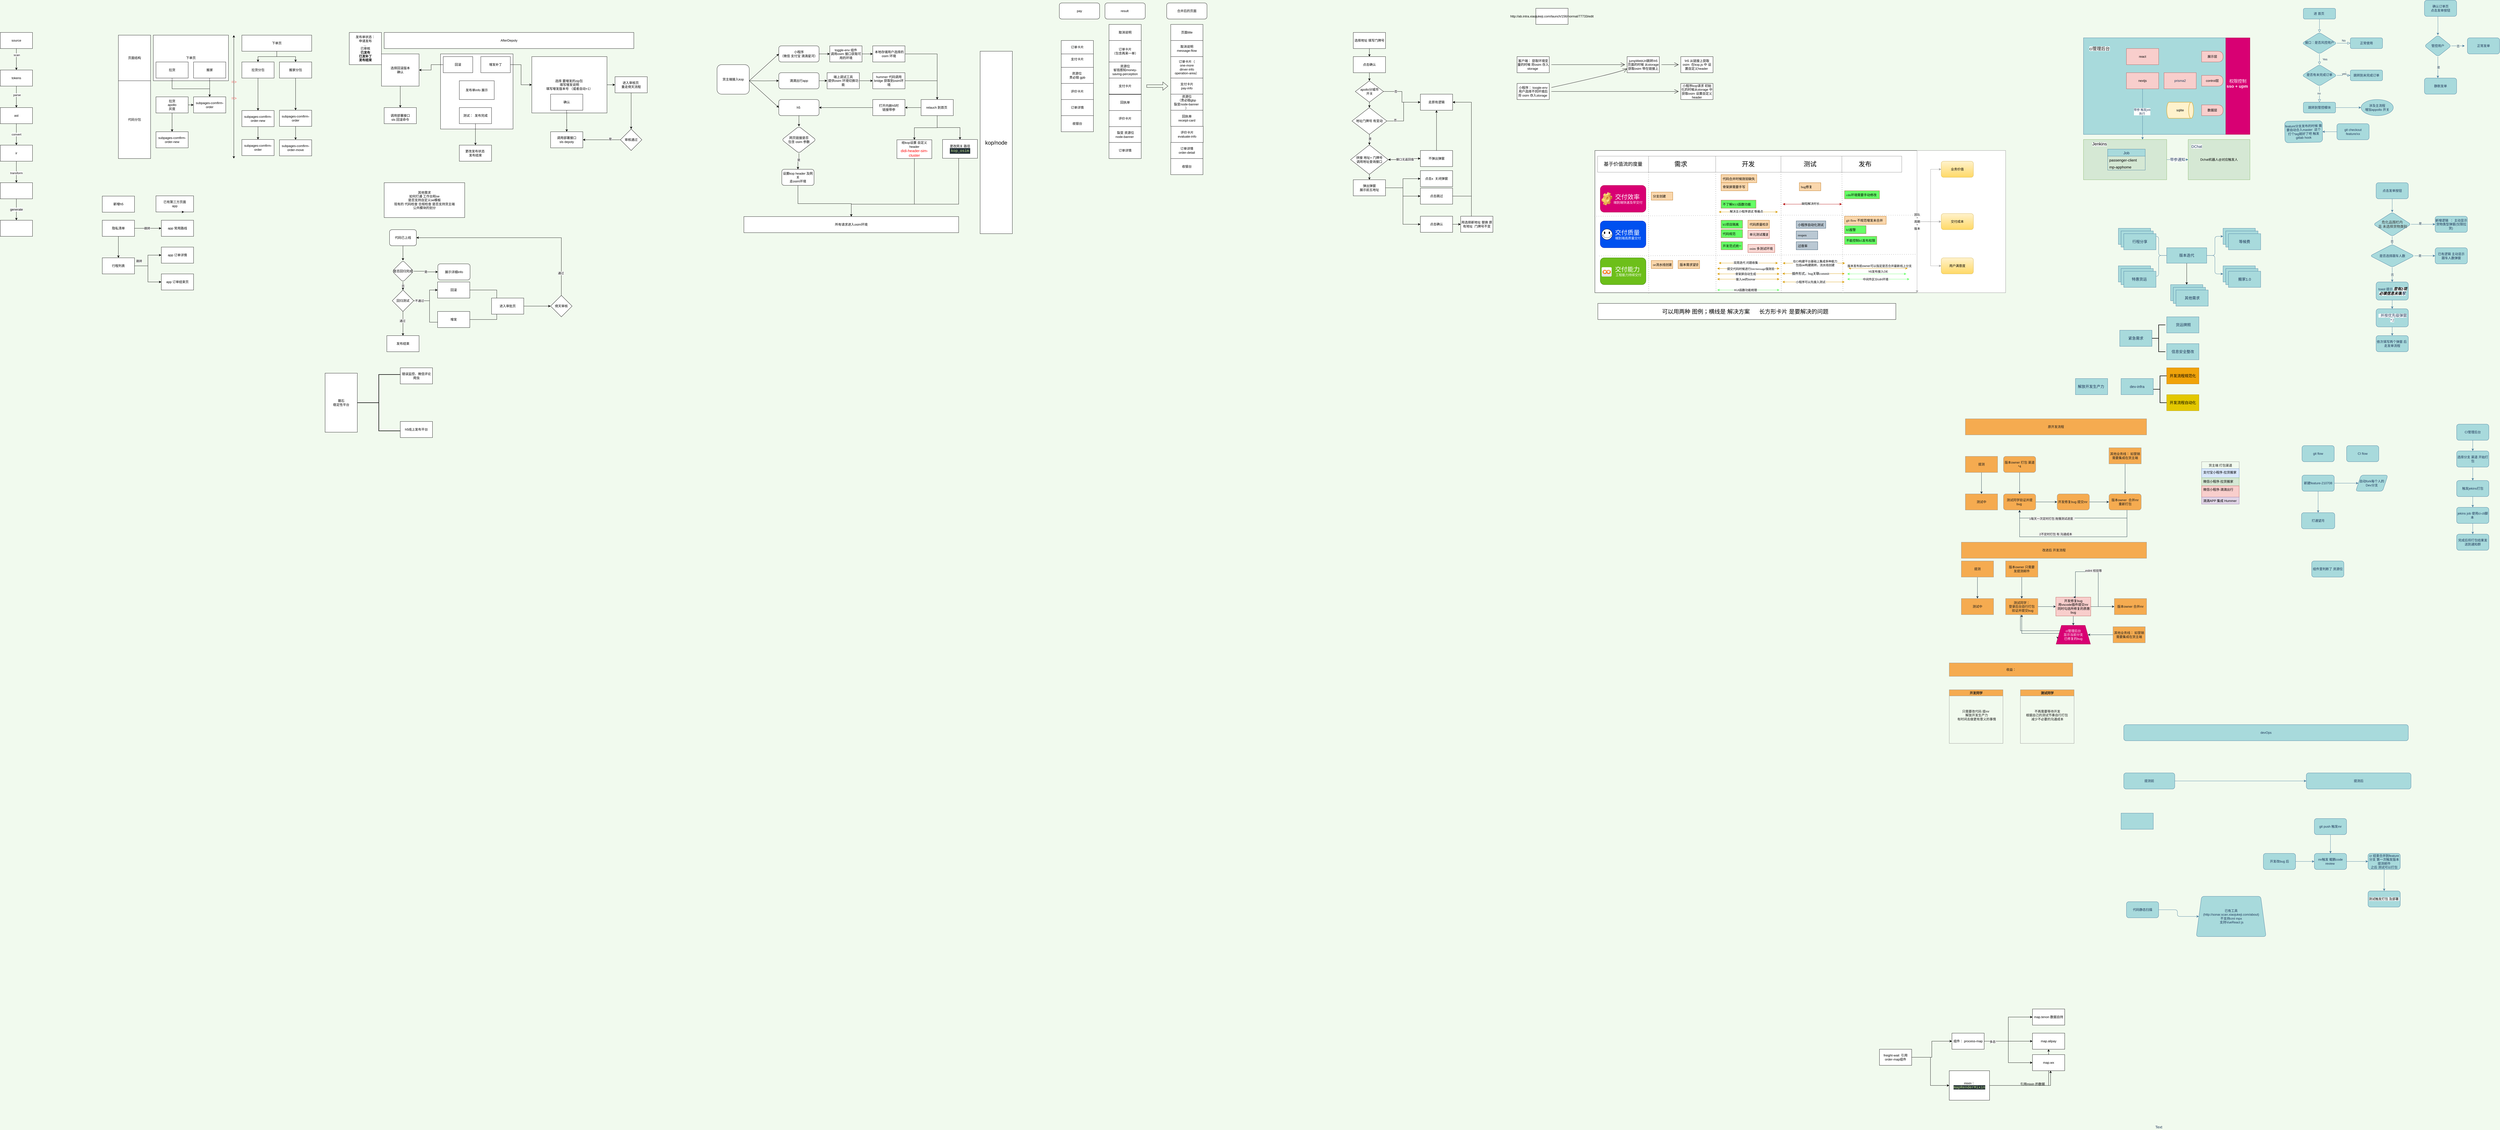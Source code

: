 <mxfile version="16.0.0" type="github">
  <diagram id="C5RBs43oDa-KdzZeNtuy" name="Page-1">
    <mxGraphModel dx="10541" dy="960" grid="1" gridSize="10" guides="1" tooltips="1" connect="1" arrows="1" fold="1" page="1" pageScale="1" pageWidth="827" pageHeight="1169" background="#F1FAEE" math="0" shadow="0">
      <root>
        <mxCell id="WIyWlLk6GJQsqaUBKTNV-0" />
        <mxCell id="WIyWlLk6GJQsqaUBKTNV-1" parent="WIyWlLk6GJQsqaUBKTNV-0" />
        <mxCell id="WIyWlLk6GJQsqaUBKTNV-2" value="" style="html=1;jettySize=auto;orthogonalLoop=1;fontSize=11;endArrow=block;endFill=0;endSize=8;strokeWidth=1;shadow=0;labelBackgroundColor=none;edgeStyle=orthogonalEdgeStyle;strokeColor=#457B9D;fontColor=#1D3557;" parent="WIyWlLk6GJQsqaUBKTNV-1" source="WIyWlLk6GJQsqaUBKTNV-3" target="WIyWlLk6GJQsqaUBKTNV-6" edge="1">
          <mxGeometry relative="1" as="geometry" />
        </mxCell>
        <mxCell id="WIyWlLk6GJQsqaUBKTNV-3" value="进 首页&lt;span style=&quot;white-space: pre&quot;&gt; &lt;/span&gt;" style="whiteSpace=wrap;html=1;fontSize=12;glass=0;strokeWidth=1;shadow=0;fillColor=#A8DADC;strokeColor=#457B9D;fontColor=#1D3557;rounded=1;" parent="WIyWlLk6GJQsqaUBKTNV-1" vertex="1">
          <mxGeometry x="79" y="60" width="120" height="40" as="geometry" />
        </mxCell>
        <mxCell id="WIyWlLk6GJQsqaUBKTNV-4" value="Yes" style="html=1;jettySize=auto;orthogonalLoop=1;fontSize=11;endArrow=block;endFill=0;endSize=8;strokeWidth=1;shadow=0;labelBackgroundColor=none;edgeStyle=orthogonalEdgeStyle;strokeColor=#457B9D;fontColor=#1D3557;" parent="WIyWlLk6GJQsqaUBKTNV-1" source="WIyWlLk6GJQsqaUBKTNV-6" target="WIyWlLk6GJQsqaUBKTNV-10" edge="1">
          <mxGeometry y="20" relative="1" as="geometry">
            <mxPoint as="offset" />
          </mxGeometry>
        </mxCell>
        <mxCell id="WIyWlLk6GJQsqaUBKTNV-5" value="No" style="edgeStyle=orthogonalEdgeStyle;html=1;jettySize=auto;orthogonalLoop=1;fontSize=11;endArrow=block;endFill=0;endSize=8;strokeWidth=1;shadow=0;labelBackgroundColor=none;strokeColor=#457B9D;fontColor=#1D3557;" parent="WIyWlLk6GJQsqaUBKTNV-1" source="WIyWlLk6GJQsqaUBKTNV-6" target="WIyWlLk6GJQsqaUBKTNV-7" edge="1">
          <mxGeometry y="10" relative="1" as="geometry">
            <mxPoint as="offset" />
          </mxGeometry>
        </mxCell>
        <mxCell id="WIyWlLk6GJQsqaUBKTNV-6" value="接口：是否风控用户" style="rhombus;whiteSpace=wrap;html=1;shadow=0;fontFamily=Helvetica;fontSize=12;align=center;strokeWidth=1;spacing=6;spacingTop=-4;fillColor=#A8DADC;strokeColor=#457B9D;fontColor=#1D3557;rounded=1;" parent="WIyWlLk6GJQsqaUBKTNV-1" vertex="1">
          <mxGeometry x="74" y="150" width="130" height="80" as="geometry" />
        </mxCell>
        <mxCell id="WIyWlLk6GJQsqaUBKTNV-7" value="正常使用" style="whiteSpace=wrap;html=1;fontSize=12;glass=0;strokeWidth=1;shadow=0;fillColor=#A8DADC;strokeColor=#457B9D;fontColor=#1D3557;rounded=1;" parent="WIyWlLk6GJQsqaUBKTNV-1" vertex="1">
          <mxGeometry x="254" y="170" width="120" height="40" as="geometry" />
        </mxCell>
        <mxCell id="WIyWlLk6GJQsqaUBKTNV-8" value="" style="html=1;jettySize=auto;orthogonalLoop=1;fontSize=11;endArrow=block;endFill=0;endSize=8;strokeWidth=1;shadow=0;labelBackgroundColor=none;edgeStyle=orthogonalEdgeStyle;strokeColor=#457B9D;fontColor=#1D3557;" parent="WIyWlLk6GJQsqaUBKTNV-1" source="WIyWlLk6GJQsqaUBKTNV-10" target="WIyWlLk6GJQsqaUBKTNV-11" edge="1">
          <mxGeometry x="0.333" y="20" relative="1" as="geometry">
            <mxPoint as="offset" />
          </mxGeometry>
        </mxCell>
        <mxCell id="nWXFKt9MvNIrhIuAzhl7-0" value="no&lt;br&gt;" style="edgeLabel;html=1;align=center;verticalAlign=middle;resizable=0;points=[];fontColor=#1D3557;rounded=1;labelBackgroundColor=#F1FAEE;" parent="WIyWlLk6GJQsqaUBKTNV-8" vertex="1" connectable="0">
          <mxGeometry x="-0.094" y="-2" relative="1" as="geometry">
            <mxPoint as="offset" />
          </mxGeometry>
        </mxCell>
        <mxCell id="WIyWlLk6GJQsqaUBKTNV-9" value="no&lt;br&gt;" style="edgeStyle=orthogonalEdgeStyle;html=1;jettySize=auto;orthogonalLoop=1;fontSize=11;endArrow=block;endFill=0;endSize=8;strokeWidth=1;shadow=0;labelBackgroundColor=none;strokeColor=#457B9D;fontColor=#1D3557;" parent="WIyWlLk6GJQsqaUBKTNV-1" source="WIyWlLk6GJQsqaUBKTNV-10" target="WIyWlLk6GJQsqaUBKTNV-12" edge="1">
          <mxGeometry y="10" relative="1" as="geometry">
            <mxPoint as="offset" />
          </mxGeometry>
        </mxCell>
        <mxCell id="WIyWlLk6GJQsqaUBKTNV-10" value="是否有未完成订单" style="rhombus;whiteSpace=wrap;html=1;shadow=0;fontFamily=Helvetica;fontSize=12;align=center;strokeWidth=1;spacing=6;spacingTop=-4;fillColor=#A8DADC;strokeColor=#457B9D;fontColor=#1D3557;rounded=1;" parent="WIyWlLk6GJQsqaUBKTNV-1" vertex="1">
          <mxGeometry x="74" y="270" width="130" height="80" as="geometry" />
        </mxCell>
        <mxCell id="nWXFKt9MvNIrhIuAzhl7-6" value="" style="edgeStyle=orthogonalEdgeStyle;orthogonalLoop=1;jettySize=auto;html=1;strokeColor=#457B9D;fontColor=#1D3557;labelBackgroundColor=#F1FAEE;" parent="WIyWlLk6GJQsqaUBKTNV-1" source="WIyWlLk6GJQsqaUBKTNV-11" target="nWXFKt9MvNIrhIuAzhl7-5" edge="1">
          <mxGeometry relative="1" as="geometry" />
        </mxCell>
        <mxCell id="WIyWlLk6GJQsqaUBKTNV-11" value="跳转到管控模块" style="whiteSpace=wrap;html=1;fontSize=12;glass=0;strokeWidth=1;shadow=0;fillColor=#A8DADC;strokeColor=#457B9D;fontColor=#1D3557;rounded=1;" parent="WIyWlLk6GJQsqaUBKTNV-1" vertex="1">
          <mxGeometry x="79" y="410" width="120" height="40" as="geometry" />
        </mxCell>
        <mxCell id="nWXFKt9MvNIrhIuAzhl7-3" value="" style="edgeStyle=orthogonalEdgeStyle;orthogonalLoop=1;jettySize=auto;html=1;strokeColor=#457B9D;fontColor=#1D3557;labelBackgroundColor=#F1FAEE;" parent="WIyWlLk6GJQsqaUBKTNV-1" source="WIyWlLk6GJQsqaUBKTNV-12" edge="1">
          <mxGeometry relative="1" as="geometry">
            <mxPoint x="229" y="300" as="targetPoint" />
          </mxGeometry>
        </mxCell>
        <mxCell id="nWXFKt9MvNIrhIuAzhl7-4" value="yes&lt;br&gt;" style="edgeLabel;html=1;align=center;verticalAlign=middle;resizable=0;points=[];fontColor=#1D3557;rounded=1;labelBackgroundColor=#F1FAEE;" parent="nWXFKt9MvNIrhIuAzhl7-3" vertex="1" connectable="0">
          <mxGeometry x="0.501" y="3" relative="1" as="geometry">
            <mxPoint as="offset" />
          </mxGeometry>
        </mxCell>
        <mxCell id="WIyWlLk6GJQsqaUBKTNV-12" value="跳转到未完成订单" style="whiteSpace=wrap;html=1;fontSize=12;glass=0;strokeWidth=1;shadow=0;fillColor=#A8DADC;strokeColor=#457B9D;fontColor=#1D3557;rounded=1;" parent="WIyWlLk6GJQsqaUBKTNV-1" vertex="1">
          <mxGeometry x="254" y="290" width="120" height="40" as="geometry" />
        </mxCell>
        <mxCell id="nWXFKt9MvNIrhIuAzhl7-5" value="涉及主流程 &lt;br&gt;增加appollo 开关" style="ellipse;whiteSpace=wrap;html=1;shadow=0;strokeWidth=1;glass=0;fillColor=#A8DADC;strokeColor=#457B9D;fontColor=#1D3557;rounded=1;" parent="WIyWlLk6GJQsqaUBKTNV-1" vertex="1">
          <mxGeometry x="294" y="400" width="120" height="60" as="geometry" />
        </mxCell>
        <mxCell id="nWXFKt9MvNIrhIuAzhl7-9" value="" style="edgeStyle=orthogonalEdgeStyle;orthogonalLoop=1;jettySize=auto;html=1;strokeColor=#457B9D;fontColor=#1D3557;labelBackgroundColor=#F1FAEE;" parent="WIyWlLk6GJQsqaUBKTNV-1" target="nWXFKt9MvNIrhIuAzhl7-8" edge="1">
          <mxGeometry relative="1" as="geometry">
            <mxPoint x="580" y="90" as="sourcePoint" />
          </mxGeometry>
        </mxCell>
        <mxCell id="nWXFKt9MvNIrhIuAzhl7-7" value="确认订单页&lt;br&gt;点击发单按钮" style="whiteSpace=wrap;html=1;fillColor=#A8DADC;strokeColor=#457B9D;fontColor=#1D3557;rounded=1;" parent="WIyWlLk6GJQsqaUBKTNV-1" vertex="1">
          <mxGeometry x="530" y="30" width="120" height="60" as="geometry" />
        </mxCell>
        <mxCell id="nWXFKt9MvNIrhIuAzhl7-13" value="否" style="edgeStyle=orthogonalEdgeStyle;orthogonalLoop=1;jettySize=auto;html=1;strokeColor=#457B9D;fontColor=#1D3557;labelBackgroundColor=#F1FAEE;" parent="WIyWlLk6GJQsqaUBKTNV-1" source="nWXFKt9MvNIrhIuAzhl7-8" edge="1">
          <mxGeometry relative="1" as="geometry">
            <mxPoint x="680" y="200" as="targetPoint" />
          </mxGeometry>
        </mxCell>
        <mxCell id="nWXFKt9MvNIrhIuAzhl7-17" value="" style="edgeStyle=orthogonalEdgeStyle;orthogonalLoop=1;jettySize=auto;html=1;strokeColor=#457B9D;fontColor=#1D3557;labelBackgroundColor=#F1FAEE;" parent="WIyWlLk6GJQsqaUBKTNV-1" source="nWXFKt9MvNIrhIuAzhl7-8" edge="1">
          <mxGeometry relative="1" as="geometry">
            <mxPoint x="580" y="320" as="targetPoint" />
          </mxGeometry>
        </mxCell>
        <mxCell id="nWXFKt9MvNIrhIuAzhl7-20" value="是" style="edgeLabel;html=1;align=center;verticalAlign=middle;resizable=0;points=[];fontColor=#1D3557;rounded=1;labelBackgroundColor=#F1FAEE;" parent="nWXFKt9MvNIrhIuAzhl7-17" vertex="1" connectable="0">
          <mxGeometry x="-0.02" y="2" relative="1" as="geometry">
            <mxPoint as="offset" />
          </mxGeometry>
        </mxCell>
        <mxCell id="nWXFKt9MvNIrhIuAzhl7-8" value="管控用户" style="rhombus;whiteSpace=wrap;html=1;fillColor=#A8DADC;strokeColor=#457B9D;fontColor=#1D3557;rounded=1;" parent="WIyWlLk6GJQsqaUBKTNV-1" vertex="1">
          <mxGeometry x="530" y="160" width="100" height="80" as="geometry" />
        </mxCell>
        <mxCell id="nWXFKt9MvNIrhIuAzhl7-12" value="正常发单" style="whiteSpace=wrap;html=1;fillColor=#A8DADC;strokeColor=#457B9D;fontColor=#1D3557;rounded=1;" parent="WIyWlLk6GJQsqaUBKTNV-1" vertex="1">
          <mxGeometry x="690" y="170" width="120" height="60" as="geometry" />
        </mxCell>
        <mxCell id="nWXFKt9MvNIrhIuAzhl7-21" value="静默发单" style="whiteSpace=wrap;html=1;fillColor=#A8DADC;strokeColor=#457B9D;fontColor=#1D3557;rounded=1;" parent="WIyWlLk6GJQsqaUBKTNV-1" vertex="1">
          <mxGeometry x="530" y="320" width="120" height="60" as="geometry" />
        </mxCell>
        <mxCell id="_ibISG0TpRlNrIzNE_-0-2" value="" style="edgeStyle=orthogonalEdgeStyle;orthogonalLoop=1;jettySize=auto;html=1;strokeColor=#457B9D;fontColor=#1D3557;labelBackgroundColor=#F1FAEE;" parent="WIyWlLk6GJQsqaUBKTNV-1" source="_ibISG0TpRlNrIzNE_-0-0" target="_ibISG0TpRlNrIzNE_-0-1" edge="1">
          <mxGeometry relative="1" as="geometry" />
        </mxCell>
        <mxCell id="_ibISG0TpRlNrIzNE_-0-0" value="git checkout feature/xx" style="whiteSpace=wrap;html=1;fillColor=#A8DADC;strokeColor=#457B9D;fontColor=#1D3557;rounded=1;" parent="WIyWlLk6GJQsqaUBKTNV-1" vertex="1">
          <mxGeometry x="204" y="490" width="120" height="60" as="geometry" />
        </mxCell>
        <mxCell id="_ibISG0TpRlNrIzNE_-0-1" value="feature分支发布的时候 需要自动合入master&amp;nbsp; 这个打个tag就好了吧 触发gitlab hook" style="whiteSpace=wrap;html=1;rotation=-1;fillColor=#A8DADC;strokeColor=#457B9D;fontColor=#1D3557;rounded=1;" parent="WIyWlLk6GJQsqaUBKTNV-1" vertex="1">
          <mxGeometry x="10" y="480" width="140" height="80" as="geometry" />
        </mxCell>
        <mxCell id="AflDukJjDnS0kk5HPBkW-2" value="" style="edgeStyle=orthogonalEdgeStyle;orthogonalLoop=1;jettySize=auto;html=1;strokeColor=#457B9D;fontColor=#1D3557;labelBackgroundColor=#F1FAEE;" parent="WIyWlLk6GJQsqaUBKTNV-1" source="AflDukJjDnS0kk5HPBkW-0" target="AflDukJjDnS0kk5HPBkW-1" edge="1">
          <mxGeometry relative="1" as="geometry" />
        </mxCell>
        <mxCell id="AflDukJjDnS0kk5HPBkW-0" value="点击发单按钮" style="whiteSpace=wrap;html=1;fillColor=#A8DADC;strokeColor=#457B9D;fontColor=#1D3557;rounded=1;" parent="WIyWlLk6GJQsqaUBKTNV-1" vertex="1">
          <mxGeometry x="350" y="710" width="120" height="60" as="geometry" />
        </mxCell>
        <mxCell id="AflDukJjDnS0kk5HPBkW-4" value="" style="edgeStyle=orthogonalEdgeStyle;orthogonalLoop=1;jettySize=auto;html=1;strokeColor=#457B9D;fontColor=#1D3557;labelBackgroundColor=#F1FAEE;" parent="WIyWlLk6GJQsqaUBKTNV-1" source="AflDukJjDnS0kk5HPBkW-1" target="AflDukJjDnS0kk5HPBkW-3" edge="1">
          <mxGeometry relative="1" as="geometry" />
        </mxCell>
        <mxCell id="AflDukJjDnS0kk5HPBkW-5" value="否" style="edgeLabel;html=1;align=center;verticalAlign=middle;resizable=0;points=[];fontColor=#1D3557;rounded=1;labelBackgroundColor=#F1FAEE;" parent="AflDukJjDnS0kk5HPBkW-4" vertex="1" connectable="0">
          <mxGeometry x="-0.246" y="-1" relative="1" as="geometry">
            <mxPoint as="offset" />
          </mxGeometry>
        </mxCell>
        <mxCell id="AflDukJjDnS0kk5HPBkW-10" value="" style="edgeStyle=orthogonalEdgeStyle;orthogonalLoop=1;jettySize=auto;html=1;strokeColor=#457B9D;fontColor=#1D3557;labelBackgroundColor=#F1FAEE;" parent="WIyWlLk6GJQsqaUBKTNV-1" source="AflDukJjDnS0kk5HPBkW-1" target="AflDukJjDnS0kk5HPBkW-9" edge="1">
          <mxGeometry relative="1" as="geometry" />
        </mxCell>
        <mxCell id="AflDukJjDnS0kk5HPBkW-11" value="是" style="edgeLabel;html=1;align=center;verticalAlign=middle;resizable=0;points=[];fontColor=#1D3557;rounded=1;labelBackgroundColor=#F1FAEE;" parent="AflDukJjDnS0kk5HPBkW-10" vertex="1" connectable="0">
          <mxGeometry x="-0.259" y="3" relative="1" as="geometry">
            <mxPoint as="offset" />
          </mxGeometry>
        </mxCell>
        <mxCell id="AflDukJjDnS0kk5HPBkW-1" value="&lt;span style=&quot;color: rgb(50 , 50 , 50) ; font-size: 13px ; background-color: rgba(255 , 255 , 255 , 0.01)&quot;&gt;危化品围栏内&lt;br&gt;&amp;nbsp;且 未选择货物类别&lt;/span&gt;" style="rhombus;whiteSpace=wrap;html=1;fillColor=#A8DADC;strokeColor=#457B9D;fontColor=#1D3557;rounded=1;" parent="WIyWlLk6GJQsqaUBKTNV-1" vertex="1">
          <mxGeometry x="340" y="820" width="140" height="90" as="geometry" />
        </mxCell>
        <mxCell id="AflDukJjDnS0kk5HPBkW-8" value="否" style="edgeStyle=orthogonalEdgeStyle;orthogonalLoop=1;jettySize=auto;html=1;strokeColor=#457B9D;fontColor=#1D3557;labelBackgroundColor=#F1FAEE;" parent="WIyWlLk6GJQsqaUBKTNV-1" source="AflDukJjDnS0kk5HPBkW-3" target="AflDukJjDnS0kk5HPBkW-7" edge="1">
          <mxGeometry relative="1" as="geometry" />
        </mxCell>
        <mxCell id="AflDukJjDnS0kk5HPBkW-16" value="" style="edgeStyle=orthogonalEdgeStyle;orthogonalLoop=1;jettySize=auto;html=1;strokeColor=#457B9D;fontColor=#1D3557;labelBackgroundColor=#F1FAEE;" parent="WIyWlLk6GJQsqaUBKTNV-1" source="AflDukJjDnS0kk5HPBkW-3" target="AflDukJjDnS0kk5HPBkW-15" edge="1">
          <mxGeometry relative="1" as="geometry" />
        </mxCell>
        <mxCell id="AflDukJjDnS0kk5HPBkW-17" value="是" style="edgeLabel;html=1;align=center;verticalAlign=middle;resizable=0;points=[];fontColor=#1D3557;rounded=1;labelBackgroundColor=#F1FAEE;" parent="AflDukJjDnS0kk5HPBkW-16" vertex="1" connectable="0">
          <mxGeometry x="-0.476" y="1" relative="1" as="geometry">
            <mxPoint as="offset" />
          </mxGeometry>
        </mxCell>
        <mxCell id="AflDukJjDnS0kk5HPBkW-3" value="是否选择跟车人数" style="rhombus;whiteSpace=wrap;html=1;fillColor=#A8DADC;strokeColor=#457B9D;fontColor=#1D3557;rounded=1;" parent="WIyWlLk6GJQsqaUBKTNV-1" vertex="1">
          <mxGeometry x="327.5" y="940" width="165" height="85" as="geometry" />
        </mxCell>
        <mxCell id="AflDukJjDnS0kk5HPBkW-19" value="" style="edgeStyle=orthogonalEdgeStyle;orthogonalLoop=1;jettySize=auto;html=1;strokeColor=#457B9D;fontColor=#1D3557;labelBackgroundColor=#F1FAEE;" parent="WIyWlLk6GJQsqaUBKTNV-1" source="AflDukJjDnS0kk5HPBkW-7" target="AflDukJjDnS0kk5HPBkW-18" edge="1">
          <mxGeometry relative="1" as="geometry" />
        </mxCell>
        <mxCell id="AflDukJjDnS0kk5HPBkW-7" value="&amp;nbsp;toast 提示&amp;nbsp;&lt;span style=&quot;color: rgb(51 , 51 , 51) ; text-align: left ; background-color: rgb(255 , 255 , 255)&quot;&gt;&lt;span style=&quot;color: rgb(0 , 0 , 0)&quot;&gt;&lt;font face=&quot;Arial, sans-serif&quot; style=&quot;font-style: italic ; font-weight: bold ; font-size: 14px&quot;&gt;您有2项必填信息未填&lt;/font&gt;&lt;/span&gt;&lt;/span&gt;&lt;span style=&quot;font-family: &amp;#34;arial&amp;#34; , sans-serif ; font-size: 14px ; font-style: italic ; font-weight: 700 ; text-align: left ; background-color: rgb(255 , 255 , 255)&quot;&gt;写&lt;/span&gt;&lt;span style=&quot;color: rgb(51 , 51 , 51) ; text-align: left ; background-color: rgb(255 , 255 , 255)&quot;&gt;&lt;span style=&quot;color: rgb(0 , 0 , 0)&quot;&gt;&lt;br&gt;&lt;/span&gt;&lt;/span&gt;" style="whiteSpace=wrap;html=1;fillColor=#A8DADC;strokeColor=#457B9D;fontColor=#1D3557;rounded=1;" parent="WIyWlLk6GJQsqaUBKTNV-1" vertex="1">
          <mxGeometry x="350" y="1080" width="120" height="67.5" as="geometry" />
        </mxCell>
        <mxCell id="AflDukJjDnS0kk5HPBkW-9" value="新增逻辑&amp;nbsp; ： 主动显示货物类型弹窗(仅限拉货)&amp;nbsp;" style="whiteSpace=wrap;html=1;fillColor=#A8DADC;strokeColor=#457B9D;fontColor=#1D3557;rounded=1;" parent="WIyWlLk6GJQsqaUBKTNV-1" vertex="1">
          <mxGeometry x="570" y="835" width="120" height="60" as="geometry" />
        </mxCell>
        <mxCell id="AflDukJjDnS0kk5HPBkW-15" value="&lt;span&gt;已有逻辑 主动显示&lt;/span&gt;&lt;br&gt;&lt;span&gt;跟车人数弹窗&lt;/span&gt;" style="whiteSpace=wrap;html=1;fillColor=#A8DADC;strokeColor=#457B9D;fontColor=#1D3557;rounded=1;" parent="WIyWlLk6GJQsqaUBKTNV-1" vertex="1">
          <mxGeometry x="570" y="952.5" width="120" height="60" as="geometry" />
        </mxCell>
        <mxCell id="AflDukJjDnS0kk5HPBkW-21" value="" style="edgeStyle=orthogonalEdgeStyle;orthogonalLoop=1;jettySize=auto;html=1;strokeColor=#457B9D;fontColor=#1D3557;labelBackgroundColor=#F1FAEE;" parent="WIyWlLk6GJQsqaUBKTNV-1" source="AflDukJjDnS0kk5HPBkW-18" target="AflDukJjDnS0kk5HPBkW-20" edge="1">
          <mxGeometry relative="1" as="geometry" />
        </mxCell>
        <mxCell id="AflDukJjDnS0kk5HPBkW-18" value="&amp;nbsp;&lt;span style=&quot;color: rgb(51 , 51 , 51) ; text-align: left ; background-color: rgb(255 , 255 , 255)&quot;&gt;&lt;span style=&quot;color: rgb(0 , 0 , 0)&quot;&gt;&lt;font face=&quot;Arial, sans-serif&quot; style=&quot;font-style: italic ; font-weight: bold ; font-size: 14px&quot;&gt;&amp;nbsp;&lt;/font&gt;&lt;/span&gt;&lt;/span&gt;&lt;span style=&quot;font-family: &amp;#34;verdana&amp;#34; ; font-size: 14px ; text-align: left ; background-color: rgb(255 , 255 , 255)&quot;&gt;&amp;nbsp;并按优先级弹窗*2&lt;/span&gt;&lt;span style=&quot;color: rgb(51 , 51 , 51) ; text-align: left ; background-color: rgb(255 , 255 , 255)&quot;&gt;&lt;span style=&quot;color: rgb(0 , 0 , 0)&quot;&gt;&lt;br&gt;&lt;/span&gt;&lt;/span&gt;" style="whiteSpace=wrap;html=1;fillColor=#A8DADC;strokeColor=#457B9D;fontColor=#1D3557;rounded=1;" parent="WIyWlLk6GJQsqaUBKTNV-1" vertex="1">
          <mxGeometry x="350" y="1180" width="120" height="67.5" as="geometry" />
        </mxCell>
        <mxCell id="AflDukJjDnS0kk5HPBkW-20" value="依次填写两个弹窗 后&amp;nbsp;&lt;br&gt;走发单流程" style="whiteSpace=wrap;html=1;fillColor=#A8DADC;strokeColor=#457B9D;fontColor=#1D3557;rounded=1;" parent="WIyWlLk6GJQsqaUBKTNV-1" vertex="1">
          <mxGeometry x="350" y="1280" width="120" height="60" as="geometry" />
        </mxCell>
        <mxCell id="oeiLDKQ3fSXkvNkCsRk3-2" value="" style="edgeStyle=orthogonalEdgeStyle;orthogonalLoop=1;jettySize=auto;html=1;strokeColor=#457B9D;fontColor=#1D3557;labelBackgroundColor=#F1FAEE;" parent="WIyWlLk6GJQsqaUBKTNV-1" source="oeiLDKQ3fSXkvNkCsRk3-0" target="oeiLDKQ3fSXkvNkCsRk3-1" edge="1">
          <mxGeometry relative="1" as="geometry" />
        </mxCell>
        <mxCell id="oeiLDKQ3fSXkvNkCsRk3-0" value="CI管理后台" style="whiteSpace=wrap;html=1;fillColor=#A8DADC;strokeColor=#457B9D;fontColor=#1D3557;rounded=1;" parent="WIyWlLk6GJQsqaUBKTNV-1" vertex="1">
          <mxGeometry x="650" y="1610" width="120" height="60" as="geometry" />
        </mxCell>
        <mxCell id="oeiLDKQ3fSXkvNkCsRk3-4" value="" style="edgeStyle=orthogonalEdgeStyle;orthogonalLoop=1;jettySize=auto;html=1;strokeColor=#457B9D;fontColor=#1D3557;labelBackgroundColor=#F1FAEE;" parent="WIyWlLk6GJQsqaUBKTNV-1" source="oeiLDKQ3fSXkvNkCsRk3-1" target="oeiLDKQ3fSXkvNkCsRk3-3" edge="1">
          <mxGeometry relative="1" as="geometry" />
        </mxCell>
        <mxCell id="oeiLDKQ3fSXkvNkCsRk3-1" value="选择分支 渠道 开始打包" style="whiteSpace=wrap;html=1;fillColor=#A8DADC;strokeColor=#457B9D;fontColor=#1D3557;rounded=1;" parent="WIyWlLk6GJQsqaUBKTNV-1" vertex="1">
          <mxGeometry x="650" y="1710" width="120" height="60" as="geometry" />
        </mxCell>
        <mxCell id="oeiLDKQ3fSXkvNkCsRk3-6" value="" style="edgeStyle=orthogonalEdgeStyle;orthogonalLoop=1;jettySize=auto;html=1;strokeColor=#457B9D;fontColor=#1D3557;labelBackgroundColor=#F1FAEE;" parent="WIyWlLk6GJQsqaUBKTNV-1" source="oeiLDKQ3fSXkvNkCsRk3-3" target="oeiLDKQ3fSXkvNkCsRk3-5" edge="1">
          <mxGeometry relative="1" as="geometry" />
        </mxCell>
        <mxCell id="oeiLDKQ3fSXkvNkCsRk3-3" value="触发jekins打包" style="whiteSpace=wrap;html=1;fillColor=#A8DADC;strokeColor=#457B9D;fontColor=#1D3557;rounded=1;" parent="WIyWlLk6GJQsqaUBKTNV-1" vertex="1">
          <mxGeometry x="650" y="1820" width="120" height="60" as="geometry" />
        </mxCell>
        <mxCell id="oeiLDKQ3fSXkvNkCsRk3-8" value="" style="edgeStyle=orthogonalEdgeStyle;orthogonalLoop=1;jettySize=auto;html=1;strokeColor=#457B9D;fontColor=#1D3557;labelBackgroundColor=#F1FAEE;" parent="WIyWlLk6GJQsqaUBKTNV-1" source="oeiLDKQ3fSXkvNkCsRk3-5" edge="1">
          <mxGeometry relative="1" as="geometry">
            <mxPoint x="710" y="2020" as="targetPoint" />
          </mxGeometry>
        </mxCell>
        <mxCell id="oeiLDKQ3fSXkvNkCsRk3-5" value="jekins job 使用ci-cli脚本&amp;nbsp;" style="whiteSpace=wrap;html=1;fillColor=#A8DADC;strokeColor=#457B9D;fontColor=#1D3557;rounded=1;" parent="WIyWlLk6GJQsqaUBKTNV-1" vertex="1">
          <mxGeometry x="650" y="1920" width="120" height="60" as="geometry" />
        </mxCell>
        <mxCell id="oeiLDKQ3fSXkvNkCsRk3-7" value="完成后将打包结果发送到通知群" style="whiteSpace=wrap;html=1;fillColor=#A8DADC;strokeColor=#457B9D;fontColor=#1D3557;rounded=1;" parent="WIyWlLk6GJQsqaUBKTNV-1" vertex="1">
          <mxGeometry x="650" y="2020" width="120" height="60" as="geometry" />
        </mxCell>
        <mxCell id="Rp2FQdUgxLgS2f1Bc-dE-1" value="git flow" style="whiteSpace=wrap;html=1;fillColor=#A8DADC;strokeColor=#457B9D;fontColor=#1D3557;rounded=1;" parent="WIyWlLk6GJQsqaUBKTNV-1" vertex="1">
          <mxGeometry x="74" y="1690" width="120" height="60" as="geometry" />
        </mxCell>
        <mxCell id="Rp2FQdUgxLgS2f1Bc-dE-2" value="CI flow" style="whiteSpace=wrap;html=1;fillColor=#A8DADC;strokeColor=#457B9D;fontColor=#1D3557;rounded=1;" parent="WIyWlLk6GJQsqaUBKTNV-1" vertex="1">
          <mxGeometry x="240" y="1690" width="120" height="60" as="geometry" />
        </mxCell>
        <mxCell id="Rp2FQdUgxLgS2f1Bc-dE-5" value="" style="edgeStyle=orthogonalEdgeStyle;orthogonalLoop=1;jettySize=auto;html=1;strokeColor=#457B9D;fontColor=#1D3557;labelBackgroundColor=#F1FAEE;" parent="WIyWlLk6GJQsqaUBKTNV-1" source="Rp2FQdUgxLgS2f1Bc-dE-3" target="Rp2FQdUgxLgS2f1Bc-dE-4" edge="1">
          <mxGeometry relative="1" as="geometry" />
        </mxCell>
        <mxCell id="Rp2FQdUgxLgS2f1Bc-dE-7" value="" style="edgeStyle=orthogonalEdgeStyle;orthogonalLoop=1;jettySize=auto;html=1;strokeColor=#457B9D;fontColor=#1D3557;labelBackgroundColor=#F1FAEE;" parent="WIyWlLk6GJQsqaUBKTNV-1" source="Rp2FQdUgxLgS2f1Bc-dE-3" target="Rp2FQdUgxLgS2f1Bc-dE-6" edge="1">
          <mxGeometry relative="1" as="geometry" />
        </mxCell>
        <mxCell id="Rp2FQdUgxLgS2f1Bc-dE-3" value="新建feature-210708" style="whiteSpace=wrap;html=1;fillColor=#A8DADC;strokeColor=#457B9D;fontColor=#1D3557;rounded=1;" parent="WIyWlLk6GJQsqaUBKTNV-1" vertex="1">
          <mxGeometry x="74" y="1800" width="120" height="60" as="geometry" />
        </mxCell>
        <mxCell id="Rp2FQdUgxLgS2f1Bc-dE-4" value="自动fork每个人的&lt;br&gt;Dev分支" style="shape=parallelogram;perimeter=parallelogramPerimeter;whiteSpace=wrap;html=1;fixedSize=1;fillColor=#A8DADC;strokeColor=#457B9D;fontColor=#1D3557;rounded=1;" parent="WIyWlLk6GJQsqaUBKTNV-1" vertex="1">
          <mxGeometry x="274" y="1800" width="120" height="60" as="geometry" />
        </mxCell>
        <mxCell id="Rp2FQdUgxLgS2f1Bc-dE-6" value="打通望月" style="whiteSpace=wrap;html=1;fillColor=#A8DADC;strokeColor=#457B9D;fontColor=#1D3557;rounded=1;" parent="WIyWlLk6GJQsqaUBKTNV-1" vertex="1">
          <mxGeometry x="72" y="1940" width="124" height="60" as="geometry" />
        </mxCell>
        <mxCell id="Qve7lG0mfr433LFkvKwk-6" value="组件里判断了 资源位" style="whiteSpace=wrap;html=1;fillColor=#A8DADC;strokeColor=#457B9D;fontColor=#1D3557;rounded=1;" parent="WIyWlLk6GJQsqaUBKTNV-1" vertex="1">
          <mxGeometry x="110" y="2120" width="120" height="60" as="geometry" />
        </mxCell>
        <mxCell id="HkpGXH7Y5aI-SzZ_xQkk-0" value="devOps" style="whiteSpace=wrap;html=1;fillColor=#A8DADC;strokeColor=#457B9D;fontColor=#1D3557;rounded=1;" parent="WIyWlLk6GJQsqaUBKTNV-1" vertex="1">
          <mxGeometry x="-590" y="2730" width="1060" height="60" as="geometry" />
        </mxCell>
        <mxCell id="HkpGXH7Y5aI-SzZ_xQkk-1" value="提测后" style="whiteSpace=wrap;html=1;fillColor=#A8DADC;strokeColor=#457B9D;fontColor=#1D3557;rounded=1;" parent="WIyWlLk6GJQsqaUBKTNV-1" vertex="1">
          <mxGeometry x="90" y="2910" width="390" height="60" as="geometry" />
        </mxCell>
        <mxCell id="HkpGXH7Y5aI-SzZ_xQkk-3" style="edgeStyle=orthogonalEdgeStyle;orthogonalLoop=1;jettySize=auto;html=1;strokeColor=#457B9D;fontColor=#1D3557;labelBackgroundColor=#F1FAEE;" parent="WIyWlLk6GJQsqaUBKTNV-1" source="HkpGXH7Y5aI-SzZ_xQkk-2" target="HkpGXH7Y5aI-SzZ_xQkk-1" edge="1">
          <mxGeometry relative="1" as="geometry">
            <mxPoint x="-200" y="2980" as="targetPoint" />
          </mxGeometry>
        </mxCell>
        <mxCell id="HkpGXH7Y5aI-SzZ_xQkk-2" value="提测前" style="whiteSpace=wrap;html=1;fillColor=#A8DADC;strokeColor=#457B9D;fontColor=#1D3557;rounded=1;" parent="WIyWlLk6GJQsqaUBKTNV-1" vertex="1">
          <mxGeometry x="-590" y="2910" width="190" height="60" as="geometry" />
        </mxCell>
        <mxCell id="HkpGXH7Y5aI-SzZ_xQkk-6" value="" style="edgeStyle=orthogonalEdgeStyle;orthogonalLoop=1;jettySize=auto;html=1;strokeColor=#457B9D;fontColor=#1D3557;labelBackgroundColor=#F1FAEE;" parent="WIyWlLk6GJQsqaUBKTNV-1" source="HkpGXH7Y5aI-SzZ_xQkk-4" target="HkpGXH7Y5aI-SzZ_xQkk-5" edge="1">
          <mxGeometry relative="1" as="geometry" />
        </mxCell>
        <mxCell id="HkpGXH7Y5aI-SzZ_xQkk-4" value="代码静态扫描" style="whiteSpace=wrap;html=1;fillColor=#A8DADC;strokeColor=#457B9D;fontColor=#1D3557;rounded=1;" parent="WIyWlLk6GJQsqaUBKTNV-1" vertex="1">
          <mxGeometry x="-580" y="3390" width="120" height="60" as="geometry" />
        </mxCell>
        <mxCell id="HkpGXH7Y5aI-SzZ_xQkk-5" value="已有工具 (http://sonar.scan.xiaojukeji.com/about)&lt;br&gt;不支持cml mpx&lt;br&gt;&amp;nbsp;支持VueReact js" style="shape=trapezoid;perimeter=trapezoidPerimeter;whiteSpace=wrap;html=1;fixedSize=1;fillColor=#A8DADC;strokeColor=#457B9D;fontColor=#1D3557;rounded=1;" parent="WIyWlLk6GJQsqaUBKTNV-1" vertex="1">
          <mxGeometry x="-320" y="3370" width="260" height="150" as="geometry" />
        </mxCell>
        <mxCell id="HkpGXH7Y5aI-SzZ_xQkk-9" value="" style="verticalLabelPosition=bottom;verticalAlign=top;html=1;shape=mxgraph.basic.rect;fillColor2=none;strokeWidth=1;size=20;indent=5;fillColor=#A8DADC;strokeColor=#457B9D;fontColor=#1D3557;rounded=1;" parent="WIyWlLk6GJQsqaUBKTNV-1" vertex="1">
          <mxGeometry x="-600" y="3060" width="120" height="60" as="geometry" />
        </mxCell>
        <mxCell id="HkpGXH7Y5aI-SzZ_xQkk-15" value="" style="edgeStyle=orthogonalEdgeStyle;orthogonalLoop=1;jettySize=auto;html=1;strokeColor=#457B9D;fontColor=#1D3557;labelBackgroundColor=#F1FAEE;" parent="WIyWlLk6GJQsqaUBKTNV-1" source="HkpGXH7Y5aI-SzZ_xQkk-10" target="HkpGXH7Y5aI-SzZ_xQkk-14" edge="1">
          <mxGeometry relative="1" as="geometry" />
        </mxCell>
        <mxCell id="HkpGXH7Y5aI-SzZ_xQkk-10" value="git push 触发mr&lt;br&gt;" style="whiteSpace=wrap;html=1;fillColor=#A8DADC;strokeColor=#457B9D;fontColor=#1D3557;rounded=1;" parent="WIyWlLk6GJQsqaUBKTNV-1" vertex="1">
          <mxGeometry x="120" y="3080" width="120" height="60" as="geometry" />
        </mxCell>
        <mxCell id="HkpGXH7Y5aI-SzZ_xQkk-12" value="&lt;meta charset=&quot;utf-8&quot;&gt;&lt;span style=&quot;color: rgb(0, 0, 0); font-family: helvetica; font-size: 12px; font-style: normal; font-weight: 400; letter-spacing: normal; text-align: center; text-indent: 0px; text-transform: none; word-spacing: 0px; background-color: rgb(248, 249, 250); display: inline; float: none;&quot;&gt;测试触发打包 及部署&amp;nbsp;&lt;/span&gt;" style="whiteSpace=wrap;html=1;fillColor=#A8DADC;strokeColor=#457B9D;fontColor=#1D3557;rounded=1;" parent="WIyWlLk6GJQsqaUBKTNV-1" vertex="1">
          <mxGeometry x="320" y="3350" width="120" height="60" as="geometry" />
        </mxCell>
        <mxCell id="HkpGXH7Y5aI-SzZ_xQkk-17" value="" style="edgeStyle=orthogonalEdgeStyle;orthogonalLoop=1;jettySize=auto;html=1;strokeColor=#457B9D;fontColor=#1D3557;labelBackgroundColor=#F1FAEE;" parent="WIyWlLk6GJQsqaUBKTNV-1" source="HkpGXH7Y5aI-SzZ_xQkk-14" target="HkpGXH7Y5aI-SzZ_xQkk-16" edge="1">
          <mxGeometry relative="1" as="geometry" />
        </mxCell>
        <mxCell id="HkpGXH7Y5aI-SzZ_xQkk-14" value="mr触发 鲲鹏code review&amp;nbsp;" style="whiteSpace=wrap;html=1;fillColor=#A8DADC;strokeColor=#457B9D;fontColor=#1D3557;rounded=1;" parent="WIyWlLk6GJQsqaUBKTNV-1" vertex="1">
          <mxGeometry x="120" y="3210" width="120" height="60" as="geometry" />
        </mxCell>
        <mxCell id="HkpGXH7Y5aI-SzZ_xQkk-18" style="edgeStyle=orthogonalEdgeStyle;orthogonalLoop=1;jettySize=auto;html=1;strokeColor=#457B9D;fontColor=#1D3557;labelBackgroundColor=#F1FAEE;" parent="WIyWlLk6GJQsqaUBKTNV-1" source="HkpGXH7Y5aI-SzZ_xQkk-16" target="HkpGXH7Y5aI-SzZ_xQkk-12" edge="1">
          <mxGeometry relative="1" as="geometry" />
        </mxCell>
        <mxCell id="HkpGXH7Y5aI-SzZ_xQkk-16" value="cr 结束合并到feature 分支 第一次触发版本提测邮件&lt;br&gt;之后 测试可以打包" style="whiteSpace=wrap;html=1;fillColor=#A8DADC;strokeColor=#457B9D;fontColor=#1D3557;rounded=1;" parent="WIyWlLk6GJQsqaUBKTNV-1" vertex="1">
          <mxGeometry x="320" y="3210" width="120" height="60" as="geometry" />
        </mxCell>
        <mxCell id="HkpGXH7Y5aI-SzZ_xQkk-25" style="edgeStyle=orthogonalEdgeStyle;orthogonalLoop=1;jettySize=auto;html=1;entryX=0;entryY=0.5;entryDx=0;entryDy=0;strokeColor=#457B9D;fontColor=#1D3557;labelBackgroundColor=#F1FAEE;" parent="WIyWlLk6GJQsqaUBKTNV-1" source="HkpGXH7Y5aI-SzZ_xQkk-19" target="HkpGXH7Y5aI-SzZ_xQkk-14" edge="1">
          <mxGeometry relative="1" as="geometry" />
        </mxCell>
        <mxCell id="HkpGXH7Y5aI-SzZ_xQkk-19" value="开发改bug 后" style="whiteSpace=wrap;html=1;fillColor=#A8DADC;strokeColor=#457B9D;fontColor=#1D3557;rounded=1;" parent="WIyWlLk6GJQsqaUBKTNV-1" vertex="1">
          <mxGeometry x="-70" y="3210" width="120" height="60" as="geometry" />
        </mxCell>
        <mxCell id="v9vGGH7dPfYhxvpz29ql-0" value="" style="rounded=0;whiteSpace=wrap;html=1;sketch=0;fontColor=#1D3557;strokeColor=#457B9D;fillColor=#A8DADC;" parent="WIyWlLk6GJQsqaUBKTNV-1" vertex="1">
          <mxGeometry x="-740" y="170" width="530" height="360" as="geometry" />
        </mxCell>
        <mxCell id="v9vGGH7dPfYhxvpz29ql-50" value="" style="edgeStyle=orthogonalEdgeStyle;curved=0;rounded=1;sketch=0;orthogonalLoop=1;jettySize=auto;html=1;fontSize=14;fontColor=#1D3557;strokeColor=#457B9D;fillColor=#A8DADC;" parent="WIyWlLk6GJQsqaUBKTNV-1" source="v9vGGH7dPfYhxvpz29ql-11" target="v9vGGH7dPfYhxvpz29ql-49" edge="1">
          <mxGeometry relative="1" as="geometry" />
        </mxCell>
        <mxCell id="v9vGGH7dPfYhxvpz29ql-55" value="带参通知" style="edgeLabel;html=1;align=center;verticalAlign=middle;resizable=0;points=[];fontSize=14;fontColor=#1D3557;" parent="v9vGGH7dPfYhxvpz29ql-50" vertex="1" connectable="0">
          <mxGeometry x="-0.286" relative="1" as="geometry">
            <mxPoint x="11" as="offset" />
          </mxGeometry>
        </mxCell>
        <mxCell id="v9vGGH7dPfYhxvpz29ql-11" value="" style="rounded=0;whiteSpace=wrap;html=1;sketch=0;strokeColor=#82b366;fillColor=#d5e8d4;" parent="WIyWlLk6GJQsqaUBKTNV-1" vertex="1">
          <mxGeometry x="-740" y="549" width="310" height="150" as="geometry" />
        </mxCell>
        <mxCell id="v9vGGH7dPfYhxvpz29ql-14" value="react" style="rounded=0;whiteSpace=wrap;html=1;sketch=0;strokeColor=#b85450;fillColor=#f8cecc;" parent="WIyWlLk6GJQsqaUBKTNV-1" vertex="1">
          <mxGeometry x="-580" y="210" width="120" height="60" as="geometry" />
        </mxCell>
        <mxCell id="v9vGGH7dPfYhxvpz29ql-21" value="control层" style="shape=display;whiteSpace=wrap;html=1;rounded=0;sketch=0;strokeColor=#b85450;fillColor=#f8cecc;size=0;" parent="WIyWlLk6GJQsqaUBKTNV-1" vertex="1">
          <mxGeometry x="-300" y="310" width="80" height="40" as="geometry" />
        </mxCell>
        <mxCell id="v9vGGH7dPfYhxvpz29ql-22" value="展示层" style="shape=display;whiteSpace=wrap;html=1;rounded=0;sketch=0;strokeColor=#b85450;fillColor=#f8cecc;size=0;" parent="WIyWlLk6GJQsqaUBKTNV-1" vertex="1">
          <mxGeometry x="-300" y="220" width="80" height="40" as="geometry" />
        </mxCell>
        <mxCell id="v9vGGH7dPfYhxvpz29ql-25" value="sqlite" style="strokeWidth=2;html=1;shape=mxgraph.flowchart.direct_data;whiteSpace=wrap;rounded=0;sketch=0;fillColor=#fff2cc;strokeColor=#d6b656;" parent="WIyWlLk6GJQsqaUBKTNV-1" vertex="1">
          <mxGeometry x="-430" y="410" width="100" height="60" as="geometry" />
        </mxCell>
        <mxCell id="v9vGGH7dPfYhxvpz29ql-26" value="数据层" style="shape=display;whiteSpace=wrap;html=1;rounded=0;sketch=0;strokeColor=#b85450;fillColor=#f8cecc;size=0;" parent="WIyWlLk6GJQsqaUBKTNV-1" vertex="1">
          <mxGeometry x="-300" y="420" width="80" height="40" as="geometry" />
        </mxCell>
        <mxCell id="v9vGGH7dPfYhxvpz29ql-30" value="&lt;font style=&quot;font-size: 16px&quot;&gt;权限控制 &lt;br&gt;&lt;b&gt;sso + upm&amp;nbsp;&lt;br&gt;&lt;br&gt;&lt;/b&gt;&lt;/font&gt;" style="rounded=0;whiteSpace=wrap;html=1;sketch=0;fontColor=#ffffff;strokeColor=#A50040;fillColor=#d80073;" parent="WIyWlLk6GJQsqaUBKTNV-1" vertex="1">
          <mxGeometry x="-210" y="170" width="90" height="360" as="geometry" />
        </mxCell>
        <mxCell id="v9vGGH7dPfYhxvpz29ql-36" style="edgeStyle=orthogonalEdgeStyle;curved=0;rounded=1;sketch=0;orthogonalLoop=1;jettySize=auto;html=1;fontColor=#1D3557;strokeColor=#457B9D;fillColor=#A8DADC;" parent="WIyWlLk6GJQsqaUBKTNV-1" source="v9vGGH7dPfYhxvpz29ql-31" target="v9vGGH7dPfYhxvpz29ql-11" edge="1">
          <mxGeometry relative="1" as="geometry">
            <Array as="points">
              <mxPoint x="-520" y="490" />
              <mxPoint x="-520" y="490" />
            </Array>
          </mxGeometry>
        </mxCell>
        <mxCell id="v9vGGH7dPfYhxvpz29ql-38" value="带参 触发job&lt;br&gt;执行" style="edgeLabel;html=1;align=center;verticalAlign=middle;resizable=0;points=[];fontColor=#1D3557;" parent="v9vGGH7dPfYhxvpz29ql-36" vertex="1" connectable="0">
          <mxGeometry x="-0.108" y="-2" relative="1" as="geometry">
            <mxPoint as="offset" />
          </mxGeometry>
        </mxCell>
        <mxCell id="v9vGGH7dPfYhxvpz29ql-31" value="nextjs" style="rounded=0;whiteSpace=wrap;html=1;sketch=0;strokeColor=#b85450;fillColor=#f8cecc;" parent="WIyWlLk6GJQsqaUBKTNV-1" vertex="1">
          <mxGeometry x="-580" y="300" width="120" height="60" as="geometry" />
        </mxCell>
        <mxCell id="v9vGGH7dPfYhxvpz29ql-33" value="&lt;span style=&quot;color: rgb(29 , 53 , 87)&quot;&gt;prisma2&lt;/span&gt;" style="rounded=0;whiteSpace=wrap;html=1;sketch=0;strokeColor=#b85450;fillColor=#f8cecc;" parent="WIyWlLk6GJQsqaUBKTNV-1" vertex="1">
          <mxGeometry x="-440" y="300" width="120" height="60" as="geometry" />
        </mxCell>
        <mxCell id="v9vGGH7dPfYhxvpz29ql-39" value="&lt;font style=&quot;font-size: 16px ; background-color: rgb(255 , 255 , 255)&quot;&gt;ci管理后台&lt;/font&gt;" style="text;html=1;align=center;verticalAlign=middle;whiteSpace=wrap;rounded=0;sketch=0;" parent="WIyWlLk6GJQsqaUBKTNV-1" vertex="1">
          <mxGeometry x="-740" y="190" width="120" height="40" as="geometry" />
        </mxCell>
        <mxCell id="v9vGGH7dPfYhxvpz29ql-42" value="&lt;span style=&quot;color: rgb(0 , 0 , 0) ; font-family: &amp;#34;helvetica&amp;#34; ; font-style: normal ; font-weight: 400 ; letter-spacing: normal ; text-align: center ; text-indent: 0px ; text-transform: none ; word-spacing: 0px ; background-color: rgb(248 , 249 , 250) ; display: inline ; float: none&quot;&gt;&lt;font style=&quot;font-size: 16px&quot;&gt;Jenkins&lt;/font&gt;&lt;/span&gt;" style="text;html=1;strokeColor=none;fillColor=none;align=center;verticalAlign=middle;whiteSpace=wrap;rounded=0;sketch=0;fontColor=#1D3557;" parent="WIyWlLk6GJQsqaUBKTNV-1" vertex="1">
          <mxGeometry x="-700" y="550" width="40" height="30" as="geometry" />
        </mxCell>
        <mxCell id="v9vGGH7dPfYhxvpz29ql-45" value="Job" style="swimlane;fontStyle=0;childLayout=stackLayout;horizontal=1;startSize=26;horizontalStack=0;resizeParent=1;resizeParentMax=0;resizeLast=0;collapsible=1;marginBottom=0;rounded=0;sketch=0;fontColor=#1D3557;strokeColor=#457B9D;fillColor=#A8DADC;fontSize=14;" parent="WIyWlLk6GJQsqaUBKTNV-1" vertex="1">
          <mxGeometry x="-650" y="585" width="140" height="78" as="geometry" />
        </mxCell>
        <mxCell id="v9vGGH7dPfYhxvpz29ql-46" value="passenger-client&#xa;" style="text;strokeColor=none;fillColor=none;align=left;verticalAlign=top;spacingLeft=4;spacingRight=4;overflow=hidden;rotatable=0;points=[[0,0.5],[1,0.5]];portConstraint=eastwest;fontSize=14;" parent="v9vGGH7dPfYhxvpz29ql-45" vertex="1">
          <mxGeometry y="26" width="140" height="26" as="geometry" />
        </mxCell>
        <mxCell id="v9vGGH7dPfYhxvpz29ql-47" value="mp-apphome" style="text;strokeColor=none;fillColor=none;align=left;verticalAlign=top;spacingLeft=4;spacingRight=4;overflow=hidden;rotatable=0;points=[[0,0.5],[1,0.5]];portConstraint=eastwest;fontSize=14;" parent="v9vGGH7dPfYhxvpz29ql-45" vertex="1">
          <mxGeometry y="52" width="140" height="26" as="geometry" />
        </mxCell>
        <mxCell id="v9vGGH7dPfYhxvpz29ql-49" value="Dchat机器人@对应触发人" style="rounded=0;whiteSpace=wrap;html=1;sketch=0;strokeColor=#82b366;fillColor=#d5e8d4;" parent="WIyWlLk6GJQsqaUBKTNV-1" vertex="1">
          <mxGeometry x="-350" y="549" width="230" height="150" as="geometry" />
        </mxCell>
        <mxCell id="v9vGGH7dPfYhxvpz29ql-53" value="&lt;span style=&quot;color: rgb(29 , 53 , 87) ; font-family: &amp;#34;helvetica&amp;#34; ; font-size: 14px ; font-style: normal ; font-weight: 400 ; letter-spacing: normal ; text-align: center ; text-indent: 0px ; text-transform: none ; word-spacing: 0px ; background-color: rgb(248 , 249 , 250) ; display: inline ; float: none&quot;&gt;DChat&lt;/span&gt;" style="text;whiteSpace=wrap;html=1;fontSize=14;fontColor=#1D3557;" parent="WIyWlLk6GJQsqaUBKTNV-1" vertex="1">
          <mxGeometry x="-340" y="560" width="59" height="30" as="geometry" />
        </mxCell>
        <mxCell id="v9vGGH7dPfYhxvpz29ql-56" value="搬家1.0" style="rounded=0;whiteSpace=wrap;html=1;sketch=0;fontSize=14;fontColor=#1D3557;strokeColor=#457B9D;fillColor=#A8DADC;" parent="WIyWlLk6GJQsqaUBKTNV-1" vertex="1">
          <mxGeometry x="-220" y="1020" width="120" height="60" as="geometry" />
        </mxCell>
        <mxCell id="v9vGGH7dPfYhxvpz29ql-57" value="等候费" style="rounded=0;whiteSpace=wrap;html=1;sketch=0;fontSize=14;fontColor=#1D3557;strokeColor=#457B9D;fillColor=#A8DADC;" parent="WIyWlLk6GJQsqaUBKTNV-1" vertex="1">
          <mxGeometry x="-220" y="880" width="120" height="60" as="geometry" />
        </mxCell>
        <mxCell id="v9vGGH7dPfYhxvpz29ql-58" value="&amp;nbsp;货运牌照" style="rounded=0;whiteSpace=wrap;html=1;sketch=0;fontSize=14;fontColor=#1D3557;strokeColor=#457B9D;fillColor=#A8DADC;" parent="WIyWlLk6GJQsqaUBKTNV-1" vertex="1">
          <mxGeometry x="-430" y="1210" width="120" height="60" as="geometry" />
        </mxCell>
        <mxCell id="v9vGGH7dPfYhxvpz29ql-59" value="" style="strokeWidth=2;html=1;shape=mxgraph.flowchart.annotation_2;align=left;labelPosition=right;pointerEvents=1;rounded=0;sketch=0;fontSize=14;fontColor=#1D3557;fillColor=#A8DADC;" parent="WIyWlLk6GJQsqaUBKTNV-1" vertex="1">
          <mxGeometry x="-485" y="1240" width="50" height="100" as="geometry" />
        </mxCell>
        <mxCell id="v9vGGH7dPfYhxvpz29ql-60" value="信息安全整改" style="rounded=0;whiteSpace=wrap;html=1;sketch=0;fontSize=14;fontColor=#1D3557;strokeColor=#457B9D;fillColor=#A8DADC;" parent="WIyWlLk6GJQsqaUBKTNV-1" vertex="1">
          <mxGeometry x="-430" y="1310" width="120" height="60" as="geometry" />
        </mxCell>
        <mxCell id="v9vGGH7dPfYhxvpz29ql-62" value="&lt;span&gt;紧急需求&lt;/span&gt;" style="rounded=0;whiteSpace=wrap;html=1;sketch=0;fontSize=14;fontColor=#1D3557;strokeColor=#457B9D;fillColor=#A8DADC;" parent="WIyWlLk6GJQsqaUBKTNV-1" vertex="1">
          <mxGeometry x="-605" y="1260" width="120" height="60" as="geometry" />
        </mxCell>
        <mxCell id="v9vGGH7dPfYhxvpz29ql-64" style="edgeStyle=orthogonalEdgeStyle;curved=0;rounded=1;sketch=0;orthogonalLoop=1;jettySize=auto;html=1;entryX=0;entryY=0.5;entryDx=0;entryDy=0;fontSize=14;fontColor=#1D3557;strokeColor=#457B9D;fillColor=#A8DADC;" parent="WIyWlLk6GJQsqaUBKTNV-1" source="v9vGGH7dPfYhxvpz29ql-63" target="v9vGGH7dPfYhxvpz29ql-57" edge="1">
          <mxGeometry relative="1" as="geometry" />
        </mxCell>
        <mxCell id="v9vGGH7dPfYhxvpz29ql-65" style="edgeStyle=orthogonalEdgeStyle;curved=0;rounded=1;sketch=0;orthogonalLoop=1;jettySize=auto;html=1;entryX=0;entryY=0.5;entryDx=0;entryDy=0;fontSize=14;fontColor=#1D3557;strokeColor=#457B9D;fillColor=#A8DADC;" parent="WIyWlLk6GJQsqaUBKTNV-1" source="v9vGGH7dPfYhxvpz29ql-63" target="v9vGGH7dPfYhxvpz29ql-56" edge="1">
          <mxGeometry relative="1" as="geometry" />
        </mxCell>
        <mxCell id="v9vGGH7dPfYhxvpz29ql-71" style="edgeStyle=orthogonalEdgeStyle;curved=0;rounded=1;sketch=0;orthogonalLoop=1;jettySize=auto;html=1;entryX=1;entryY=0.5;entryDx=0;entryDy=0;fontSize=14;fontColor=#1D3557;strokeColor=#457B9D;fillColor=#A8DADC;" parent="WIyWlLk6GJQsqaUBKTNV-1" source="v9vGGH7dPfYhxvpz29ql-63" target="v9vGGH7dPfYhxvpz29ql-69" edge="1">
          <mxGeometry relative="1" as="geometry" />
        </mxCell>
        <mxCell id="v9vGGH7dPfYhxvpz29ql-72" style="edgeStyle=orthogonalEdgeStyle;curved=0;rounded=1;sketch=0;orthogonalLoop=1;jettySize=auto;html=1;entryX=0.992;entryY=0.646;entryDx=0;entryDy=0;entryPerimeter=0;fontSize=14;fontColor=#1D3557;strokeColor=#457B9D;fillColor=#A8DADC;" parent="WIyWlLk6GJQsqaUBKTNV-1" source="v9vGGH7dPfYhxvpz29ql-63" target="v9vGGH7dPfYhxvpz29ql-67" edge="1">
          <mxGeometry relative="1" as="geometry" />
        </mxCell>
        <mxCell id="4WuHfwy2QLTFXOxRh0tc-23" style="edgeStyle=orthogonalEdgeStyle;rounded=0;orthogonalLoop=1;jettySize=auto;html=1;" parent="WIyWlLk6GJQsqaUBKTNV-1" source="v9vGGH7dPfYhxvpz29ql-63" target="4WuHfwy2QLTFXOxRh0tc-22" edge="1">
          <mxGeometry relative="1" as="geometry" />
        </mxCell>
        <mxCell id="v9vGGH7dPfYhxvpz29ql-63" value="版本迭代" style="rounded=0;whiteSpace=wrap;html=1;sketch=0;fontSize=14;fontColor=#1D3557;strokeColor=#457B9D;fillColor=#A8DADC;" parent="WIyWlLk6GJQsqaUBKTNV-1" vertex="1">
          <mxGeometry x="-430" y="952.5" width="149" height="57.5" as="geometry" />
        </mxCell>
        <mxCell id="v9vGGH7dPfYhxvpz29ql-67" value="特惠货运&amp;nbsp;" style="rounded=0;whiteSpace=wrap;html=1;sketch=0;fontSize=14;fontColor=#1D3557;strokeColor=#457B9D;fillColor=#A8DADC;" parent="WIyWlLk6GJQsqaUBKTNV-1" vertex="1">
          <mxGeometry x="-610" y="1020" width="120" height="60" as="geometry" />
        </mxCell>
        <mxCell id="v9vGGH7dPfYhxvpz29ql-69" value="行程分享" style="whiteSpace=wrap;html=1;rounded=0;sketch=0;fontSize=14;fontColor=#1D3557;strokeColor=#457B9D;fillColor=#A8DADC;" parent="WIyWlLk6GJQsqaUBKTNV-1" vertex="1">
          <mxGeometry x="-610" y="880" width="120" height="60" as="geometry" />
        </mxCell>
        <mxCell id="v9vGGH7dPfYhxvpz29ql-73" value="dev-infra" style="rounded=0;whiteSpace=wrap;html=1;sketch=0;fontSize=14;fontColor=#1D3557;strokeColor=#457B9D;fillColor=#A8DADC;" parent="WIyWlLk6GJQsqaUBKTNV-1" vertex="1">
          <mxGeometry x="-600" y="1440" width="120" height="60" as="geometry" />
        </mxCell>
        <mxCell id="v9vGGH7dPfYhxvpz29ql-74" value="" style="strokeWidth=2;html=1;shape=mxgraph.flowchart.annotation_2;align=left;labelPosition=right;pointerEvents=1;rounded=0;sketch=0;fontSize=14;fontColor=#1D3557;fillColor=#A8DADC;" parent="WIyWlLk6GJQsqaUBKTNV-1" vertex="1">
          <mxGeometry x="-480" y="1430" width="50" height="100" as="geometry" />
        </mxCell>
        <mxCell id="v9vGGH7dPfYhxvpz29ql-77" value="开发流程自动化" style="rounded=0;whiteSpace=wrap;html=1;sketch=0;fontSize=14;fontColor=#000000;strokeColor=#B09500;fillColor=#e3c800;" parent="WIyWlLk6GJQsqaUBKTNV-1" vertex="1">
          <mxGeometry x="-430" y="1500" width="120" height="60" as="geometry" />
        </mxCell>
        <mxCell id="v9vGGH7dPfYhxvpz29ql-78" value="开发流程规范化" style="rounded=0;whiteSpace=wrap;html=1;sketch=0;fontSize=14;fontColor=#000000;strokeColor=#BD7000;fillColor=#f0a30a;" parent="WIyWlLk6GJQsqaUBKTNV-1" vertex="1">
          <mxGeometry x="-430" y="1400" width="120" height="60" as="geometry" />
        </mxCell>
        <mxCell id="v9vGGH7dPfYhxvpz29ql-80" value="解放开发生产力&amp;nbsp;" style="rounded=0;whiteSpace=wrap;html=1;sketch=0;fontSize=14;fontColor=#1D3557;strokeColor=#457B9D;fillColor=#A8DADC;" parent="WIyWlLk6GJQsqaUBKTNV-1" vertex="1">
          <mxGeometry x="-770" y="1440" width="120" height="60" as="geometry" />
        </mxCell>
        <mxCell id="v9vGGH7dPfYhxvpz29ql-81" value="Text" style="text;html=1;align=center;verticalAlign=middle;resizable=0;points=[];autosize=1;strokeColor=none;fontSize=14;fontColor=#1D3557;" parent="WIyWlLk6GJQsqaUBKTNV-1" vertex="1">
          <mxGeometry x="-480" y="4220" width="40" height="20" as="geometry" />
        </mxCell>
        <mxCell id="v9vGGH7dPfYhxvpz29ql-123" value="原开发流程" style="rounded=0;whiteSpace=wrap;html=1;fillColor=#F5AB50;strokeColor=#909090;fontColor=#1A1A1A;" parent="WIyWlLk6GJQsqaUBKTNV-1" vertex="1">
          <mxGeometry x="-1180" y="1590" width="675" height="60" as="geometry" />
        </mxCell>
        <mxCell id="v9vGGH7dPfYhxvpz29ql-124" value="" style="edgeStyle=orthogonalEdgeStyle;rounded=0;orthogonalLoop=1;jettySize=auto;html=1;labelBackgroundColor=#EEEEEE;strokeColor=#182E3E;fontColor=#1A1A1A;" parent="WIyWlLk6GJQsqaUBKTNV-1" source="v9vGGH7dPfYhxvpz29ql-125" target="v9vGGH7dPfYhxvpz29ql-127" edge="1">
          <mxGeometry relative="1" as="geometry" />
        </mxCell>
        <mxCell id="v9vGGH7dPfYhxvpz29ql-125" value="版本owner 打包 渠道*4" style="rounded=1;whiteSpace=wrap;html=1;fillColor=#F5AB50;strokeColor=#909090;fontColor=#1A1A1A;" parent="WIyWlLk6GJQsqaUBKTNV-1" vertex="1">
          <mxGeometry x="-1038" y="1730" width="120" height="60" as="geometry" />
        </mxCell>
        <mxCell id="v9vGGH7dPfYhxvpz29ql-126" value="" style="edgeStyle=orthogonalEdgeStyle;rounded=0;orthogonalLoop=1;jettySize=auto;html=1;labelBackgroundColor=#EEEEEE;strokeColor=#182E3E;fontColor=#1A1A1A;" parent="WIyWlLk6GJQsqaUBKTNV-1" source="v9vGGH7dPfYhxvpz29ql-127" target="v9vGGH7dPfYhxvpz29ql-132" edge="1">
          <mxGeometry relative="1" as="geometry" />
        </mxCell>
        <mxCell id="v9vGGH7dPfYhxvpz29ql-127" value="测试同学验证并提bug&amp;nbsp;" style="rounded=1;whiteSpace=wrap;html=1;fillColor=#F5AB50;strokeColor=#909090;fontColor=#1A1A1A;" parent="WIyWlLk6GJQsqaUBKTNV-1" vertex="1">
          <mxGeometry x="-1038" y="1870" width="120" height="60" as="geometry" />
        </mxCell>
        <mxCell id="v9vGGH7dPfYhxvpz29ql-128" value="测试中" style="rounded=0;whiteSpace=wrap;html=1;fillColor=#F5AB50;strokeColor=#909090;fontColor=#1A1A1A;" parent="WIyWlLk6GJQsqaUBKTNV-1" vertex="1">
          <mxGeometry x="-1180" y="1870" width="120" height="60" as="geometry" />
        </mxCell>
        <mxCell id="v9vGGH7dPfYhxvpz29ql-129" value="" style="edgeStyle=orthogonalEdgeStyle;rounded=0;orthogonalLoop=1;jettySize=auto;html=1;labelBackgroundColor=#EEEEEE;strokeColor=#182E3E;fontColor=#1A1A1A;" parent="WIyWlLk6GJQsqaUBKTNV-1" source="v9vGGH7dPfYhxvpz29ql-130" target="v9vGGH7dPfYhxvpz29ql-128" edge="1">
          <mxGeometry relative="1" as="geometry" />
        </mxCell>
        <mxCell id="v9vGGH7dPfYhxvpz29ql-130" value="提测" style="whiteSpace=wrap;html=1;fillColor=#F5AB50;strokeColor=#909090;fontColor=#1A1A1A;" parent="WIyWlLk6GJQsqaUBKTNV-1" vertex="1">
          <mxGeometry x="-1180" y="1730" width="120" height="60" as="geometry" />
        </mxCell>
        <mxCell id="v9vGGH7dPfYhxvpz29ql-131" value="" style="edgeStyle=orthogonalEdgeStyle;rounded=0;orthogonalLoop=1;jettySize=auto;html=1;labelBackgroundColor=#EEEEEE;strokeColor=#182E3E;fontColor=#1A1A1A;" parent="WIyWlLk6GJQsqaUBKTNV-1" source="v9vGGH7dPfYhxvpz29ql-132" target="v9vGGH7dPfYhxvpz29ql-137" edge="1">
          <mxGeometry relative="1" as="geometry" />
        </mxCell>
        <mxCell id="v9vGGH7dPfYhxvpz29ql-132" value="开发修复bug 提交mr&amp;nbsp;" style="whiteSpace=wrap;html=1;rounded=1;fillColor=#F5AB50;strokeColor=#909090;fontColor=#1A1A1A;" parent="WIyWlLk6GJQsqaUBKTNV-1" vertex="1">
          <mxGeometry x="-838" y="1870" width="120" height="60" as="geometry" />
        </mxCell>
        <mxCell id="v9vGGH7dPfYhxvpz29ql-133" style="edgeStyle=orthogonalEdgeStyle;rounded=0;orthogonalLoop=1;jettySize=auto;html=1;entryX=0.5;entryY=1;entryDx=0;entryDy=0;labelBackgroundColor=#EEEEEE;strokeColor=#182E3E;fontColor=#1A1A1A;" parent="WIyWlLk6GJQsqaUBKTNV-1" source="v9vGGH7dPfYhxvpz29ql-137" target="v9vGGH7dPfYhxvpz29ql-127" edge="1">
          <mxGeometry relative="1" as="geometry">
            <mxPoint x="-605" y="2100" as="targetPoint" />
            <Array as="points">
              <mxPoint x="-578" y="1960" />
              <mxPoint x="-978" y="1960" />
            </Array>
          </mxGeometry>
        </mxCell>
        <mxCell id="v9vGGH7dPfYhxvpz29ql-134" value="1每天一次定时打包 拖慢测试进度&amp;nbsp;&amp;nbsp;" style="edgeLabel;html=1;align=center;verticalAlign=middle;resizable=0;points=[];labelBackgroundColor=#EEEEEE;fontColor=#1A1A1A;" parent="v9vGGH7dPfYhxvpz29ql-133" vertex="1" connectable="0">
          <mxGeometry x="0.351" y="2" relative="1" as="geometry">
            <mxPoint as="offset" />
          </mxGeometry>
        </mxCell>
        <mxCell id="v9vGGH7dPfYhxvpz29ql-135" style="edgeStyle=orthogonalEdgeStyle;rounded=0;orthogonalLoop=1;jettySize=auto;html=1;entryX=0.5;entryY=1;entryDx=0;entryDy=0;labelBackgroundColor=#EEEEEE;strokeColor=#182E3E;fontColor=#1A1A1A;" parent="WIyWlLk6GJQsqaUBKTNV-1" source="v9vGGH7dPfYhxvpz29ql-137" target="v9vGGH7dPfYhxvpz29ql-127" edge="1">
          <mxGeometry relative="1" as="geometry">
            <Array as="points">
              <mxPoint x="-578" y="2030" />
              <mxPoint x="-978" y="2030" />
            </Array>
          </mxGeometry>
        </mxCell>
        <mxCell id="v9vGGH7dPfYhxvpz29ql-136" value="2不定时打包 有 沟通成本" style="edgeLabel;html=1;align=center;verticalAlign=middle;resizable=0;points=[];labelBackgroundColor=#EEEEEE;fontColor=#1A1A1A;" parent="v9vGGH7dPfYhxvpz29ql-135" vertex="1" connectable="0">
          <mxGeometry x="0.562" y="3" relative="1" as="geometry">
            <mxPoint x="102" y="-13" as="offset" />
          </mxGeometry>
        </mxCell>
        <mxCell id="v9vGGH7dPfYhxvpz29ql-137" value="版本owner&amp;nbsp; 合并mr &lt;br&gt;重新打包" style="whiteSpace=wrap;html=1;rounded=1;fillColor=#F5AB50;strokeColor=#909090;fontColor=#1A1A1A;" parent="WIyWlLk6GJQsqaUBKTNV-1" vertex="1">
          <mxGeometry x="-645" y="1870" width="120" height="60" as="geometry" />
        </mxCell>
        <mxCell id="v9vGGH7dPfYhxvpz29ql-138" value="改进后 开发流程" style="rounded=0;whiteSpace=wrap;html=1;fillColor=#F5AB50;strokeColor=#909090;fontColor=#1A1A1A;" parent="WIyWlLk6GJQsqaUBKTNV-1" vertex="1">
          <mxGeometry x="-1195" y="2050" width="690" height="60" as="geometry" />
        </mxCell>
        <mxCell id="v9vGGH7dPfYhxvpz29ql-139" value="" style="edgeStyle=orthogonalEdgeStyle;rounded=0;orthogonalLoop=1;jettySize=auto;html=1;labelBackgroundColor=#EEEEEE;strokeColor=#182E3E;fontColor=#1A1A1A;" parent="WIyWlLk6GJQsqaUBKTNV-1" source="v9vGGH7dPfYhxvpz29ql-140" target="v9vGGH7dPfYhxvpz29ql-143" edge="1">
          <mxGeometry relative="1" as="geometry" />
        </mxCell>
        <mxCell id="v9vGGH7dPfYhxvpz29ql-140" value="版本owner 只需要&lt;br&gt;发提测邮件" style="rounded=0;whiteSpace=wrap;html=1;fillColor=#F5AB50;strokeColor=#909090;fontColor=#1A1A1A;" parent="WIyWlLk6GJQsqaUBKTNV-1" vertex="1">
          <mxGeometry x="-1030" y="2120" width="120" height="60" as="geometry" />
        </mxCell>
        <mxCell id="v9vGGH7dPfYhxvpz29ql-141" value="" style="edgeStyle=orthogonalEdgeStyle;rounded=0;orthogonalLoop=1;jettySize=auto;html=1;labelBackgroundColor=#EEEEEE;strokeColor=#182E3E;fontColor=#1A1A1A;" parent="WIyWlLk6GJQsqaUBKTNV-1" source="v9vGGH7dPfYhxvpz29ql-143" target="v9vGGH7dPfYhxvpz29ql-146" edge="1">
          <mxGeometry relative="1" as="geometry" />
        </mxCell>
        <mxCell id="v9vGGH7dPfYhxvpz29ql-142" style="edgeStyle=orthogonalEdgeStyle;rounded=0;orthogonalLoop=1;jettySize=auto;html=1;entryX=0;entryY=0.75;entryDx=0;entryDy=0;labelBackgroundColor=#EEEEEE;strokeColor=#182E3E;fontColor=#1A1A1A;" parent="WIyWlLk6GJQsqaUBKTNV-1" source="v9vGGH7dPfYhxvpz29ql-143" target="v9vGGH7dPfYhxvpz29ql-149" edge="1">
          <mxGeometry relative="1" as="geometry">
            <Array as="points">
              <mxPoint x="-975" y="2380" />
              <mxPoint x="-824" y="2380" />
              <mxPoint x="-824" y="2404" />
            </Array>
          </mxGeometry>
        </mxCell>
        <mxCell id="v9vGGH7dPfYhxvpz29ql-143" value="测试同学：&lt;br&gt;登录后台自行打包&lt;br&gt;&amp;nbsp; 验证并提交bug" style="whiteSpace=wrap;html=1;rounded=0;fillColor=#F5AB50;strokeColor=#909090;fontColor=#1A1A1A;" parent="WIyWlLk6GJQsqaUBKTNV-1" vertex="1">
          <mxGeometry x="-1030" y="2260" width="120" height="60" as="geometry" />
        </mxCell>
        <mxCell id="v9vGGH7dPfYhxvpz29ql-144" value="" style="edgeStyle=orthogonalEdgeStyle;rounded=0;orthogonalLoop=1;jettySize=auto;html=1;labelBackgroundColor=#EEEEEE;strokeColor=#182E3E;fontColor=#1A1A1A;" parent="WIyWlLk6GJQsqaUBKTNV-1" source="v9vGGH7dPfYhxvpz29ql-146" target="v9vGGH7dPfYhxvpz29ql-147" edge="1">
          <mxGeometry relative="1" as="geometry" />
        </mxCell>
        <mxCell id="v9vGGH7dPfYhxvpz29ql-145" value="" style="edgeStyle=orthogonalEdgeStyle;rounded=0;orthogonalLoop=1;jettySize=auto;html=1;labelBackgroundColor=#EEEEEE;strokeColor=#182E3E;fontColor=#1A1A1A;" parent="WIyWlLk6GJQsqaUBKTNV-1" source="v9vGGH7dPfYhxvpz29ql-146" target="v9vGGH7dPfYhxvpz29ql-149" edge="1">
          <mxGeometry relative="1" as="geometry" />
        </mxCell>
        <mxCell id="v9vGGH7dPfYhxvpz29ql-146" value="开发修复bug &lt;br&gt;用vscode插件提交mr&lt;br&gt;&amp;nbsp;同时勾选所修复的质惠bug" style="whiteSpace=wrap;html=1;rounded=0;fillColor=#f8cecc;strokeColor=#b85450;" parent="WIyWlLk6GJQsqaUBKTNV-1" vertex="1">
          <mxGeometry x="-843" y="2255" width="130" height="70" as="geometry" />
        </mxCell>
        <mxCell id="v9vGGH7dPfYhxvpz29ql-147" value="版本owner 合并mr" style="whiteSpace=wrap;html=1;rounded=0;fillColor=#F5AB50;strokeColor=#909090;fontColor=#1A1A1A;" parent="WIyWlLk6GJQsqaUBKTNV-1" vertex="1">
          <mxGeometry x="-625" y="2260" width="120" height="60" as="geometry" />
        </mxCell>
        <mxCell id="v9vGGH7dPfYhxvpz29ql-148" style="edgeStyle=orthogonalEdgeStyle;rounded=0;orthogonalLoop=1;jettySize=auto;html=1;entryX=0.5;entryY=1;entryDx=0;entryDy=0;labelBackgroundColor=#EEEEEE;strokeColor=#182E3E;fontColor=#1A1A1A;" parent="WIyWlLk6GJQsqaUBKTNV-1" source="v9vGGH7dPfYhxvpz29ql-149" target="v9vGGH7dPfYhxvpz29ql-143" edge="1">
          <mxGeometry relative="1" as="geometry">
            <Array as="points">
              <mxPoint x="-970" y="2390" />
            </Array>
          </mxGeometry>
        </mxCell>
        <mxCell id="v9vGGH7dPfYhxvpz29ql-149" value="ci管理后台&lt;br&gt;显示当前分支&lt;br&gt;已修复的bug&lt;br&gt;" style="shape=trapezoid;perimeter=trapezoidPerimeter;whiteSpace=wrap;html=1;fixedSize=1;fillColor=#d80073;strokeColor=#A50040;fontColor=#ffffff;" parent="WIyWlLk6GJQsqaUBKTNV-1" vertex="1">
          <mxGeometry x="-842" y="2360" width="128" height="70" as="geometry" />
        </mxCell>
        <mxCell id="v9vGGH7dPfYhxvpz29ql-150" value="测试中" style="rounded=0;whiteSpace=wrap;html=1;fillColor=#F5AB50;strokeColor=#909090;fontColor=#1A1A1A;" parent="WIyWlLk6GJQsqaUBKTNV-1" vertex="1">
          <mxGeometry x="-1195" y="2260" width="120" height="60" as="geometry" />
        </mxCell>
        <mxCell id="v9vGGH7dPfYhxvpz29ql-151" value="" style="edgeStyle=orthogonalEdgeStyle;rounded=0;orthogonalLoop=1;jettySize=auto;html=1;labelBackgroundColor=#EEEEEE;strokeColor=#182E3E;fontColor=#1A1A1A;" parent="WIyWlLk6GJQsqaUBKTNV-1" source="v9vGGH7dPfYhxvpz29ql-152" target="v9vGGH7dPfYhxvpz29ql-150" edge="1">
          <mxGeometry relative="1" as="geometry" />
        </mxCell>
        <mxCell id="v9vGGH7dPfYhxvpz29ql-152" value="提测" style="whiteSpace=wrap;html=1;fillColor=#F5AB50;strokeColor=#909090;fontColor=#1A1A1A;" parent="WIyWlLk6GJQsqaUBKTNV-1" vertex="1">
          <mxGeometry x="-1195" y="2120" width="120" height="60" as="geometry" />
        </mxCell>
        <mxCell id="v9vGGH7dPfYhxvpz29ql-153" value="收益：" style="html=1;fillColor=#F5AB50;strokeColor=#909090;fontColor=#1A1A1A;" parent="WIyWlLk6GJQsqaUBKTNV-1" vertex="1">
          <mxGeometry x="-1240" y="2500" width="460" height="50" as="geometry" />
        </mxCell>
        <mxCell id="v9vGGH7dPfYhxvpz29ql-154" value="开发同学" style="swimlane;fillColor=#F5AB50;strokeColor=#909090;fontColor=#1A1A1A;" parent="WIyWlLk6GJQsqaUBKTNV-1" vertex="1">
          <mxGeometry x="-1240" y="2600" width="200" height="200" as="geometry" />
        </mxCell>
        <mxCell id="v9vGGH7dPfYhxvpz29ql-155" value="&lt;span&gt;只需要改代码 提mr&amp;nbsp;&lt;br&gt;&amp;nbsp;解放开发生产力&lt;br&gt;&amp;nbsp;有时间去做更有意义的事情&lt;/span&gt;" style="text;html=1;align=center;verticalAlign=middle;resizable=0;points=[];autosize=1;strokeColor=none;fontColor=#1A1A1A;" parent="v9vGGH7dPfYhxvpz29ql-154" vertex="1">
          <mxGeometry x="20" y="70" width="160" height="50" as="geometry" />
        </mxCell>
        <mxCell id="v9vGGH7dPfYhxvpz29ql-156" value="测试同学" style="swimlane;fillColor=#F5AB50;strokeColor=#909090;fontColor=#1A1A1A;" parent="WIyWlLk6GJQsqaUBKTNV-1" vertex="1">
          <mxGeometry x="-975" y="2600" width="200" height="200" as="geometry" />
        </mxCell>
        <mxCell id="v9vGGH7dPfYhxvpz29ql-157" value="不再需要等待开发&lt;br&gt;根据自己的测试节奏自行打包&amp;nbsp;&lt;br&gt;减少不必要的沟通成本" style="text;html=1;align=center;verticalAlign=middle;resizable=0;points=[];autosize=1;strokeColor=none;fontColor=#1A1A1A;" parent="v9vGGH7dPfYhxvpz29ql-156" vertex="1">
          <mxGeometry x="15" y="70" width="170" height="50" as="geometry" />
        </mxCell>
        <mxCell id="v9vGGH7dPfYhxvpz29ql-158" style="edgeStyle=orthogonalEdgeStyle;rounded=0;orthogonalLoop=1;jettySize=auto;html=1;entryX=0.5;entryY=0;entryDx=0;entryDy=0;labelBackgroundColor=#EEEEEE;strokeColor=#182E3E;fontColor=#1A1A1A;" parent="WIyWlLk6GJQsqaUBKTNV-1" source="v9vGGH7dPfYhxvpz29ql-146" target="v9vGGH7dPfYhxvpz29ql-146" edge="1">
          <mxGeometry relative="1" as="geometry">
            <Array as="points">
              <mxPoint x="-685" y="2290" />
              <mxPoint x="-685" y="2160" />
              <mxPoint x="-770" y="2160" />
            </Array>
          </mxGeometry>
        </mxCell>
        <mxCell id="v9vGGH7dPfYhxvpz29ql-159" value="eslint 校验等&lt;br&gt;" style="edgeLabel;html=1;align=center;verticalAlign=middle;resizable=0;points=[];labelBackgroundColor=#EEEEEE;fontColor=#1A1A1A;" parent="v9vGGH7dPfYhxvpz29ql-158" vertex="1" connectable="0">
          <mxGeometry x="0.017" y="-4" relative="1" as="geometry">
            <mxPoint as="offset" />
          </mxGeometry>
        </mxCell>
        <mxCell id="v9vGGH7dPfYhxvpz29ql-160" style="edgeStyle=orthogonalEdgeStyle;rounded=0;orthogonalLoop=1;jettySize=auto;html=1;labelBackgroundColor=#EEEEEE;strokeColor=#182E3E;fontColor=#1A1A1A;" parent="WIyWlLk6GJQsqaUBKTNV-1" source="v9vGGH7dPfYhxvpz29ql-161" target="v9vGGH7dPfYhxvpz29ql-137" edge="1">
          <mxGeometry relative="1" as="geometry" />
        </mxCell>
        <mxCell id="v9vGGH7dPfYhxvpz29ql-161" value="其他业务线： 如营销需要集成在货主端" style="whiteSpace=wrap;html=1;fillColor=#F5AB50;strokeColor=#909090;fontColor=#1A1A1A;" parent="WIyWlLk6GJQsqaUBKTNV-1" vertex="1">
          <mxGeometry x="-645" y="1698" width="120" height="60" as="geometry" />
        </mxCell>
        <mxCell id="v9vGGH7dPfYhxvpz29ql-162" style="edgeStyle=orthogonalEdgeStyle;rounded=0;orthogonalLoop=1;jettySize=auto;html=1;entryX=1;entryY=0.5;entryDx=0;entryDy=0;labelBackgroundColor=#EEEEEE;strokeColor=#182E3E;fontColor=#1A1A1A;" parent="WIyWlLk6GJQsqaUBKTNV-1" source="v9vGGH7dPfYhxvpz29ql-163" target="v9vGGH7dPfYhxvpz29ql-149" edge="1">
          <mxGeometry relative="1" as="geometry" />
        </mxCell>
        <mxCell id="v9vGGH7dPfYhxvpz29ql-163" value="其他业务线： 如营销需要集成在货主端" style="whiteSpace=wrap;html=1;fillColor=#F5AB50;strokeColor=#909090;fontColor=#1A1A1A;" parent="WIyWlLk6GJQsqaUBKTNV-1" vertex="1">
          <mxGeometry x="-630" y="2365" width="120" height="60" as="geometry" />
        </mxCell>
        <mxCell id="v9vGGH7dPfYhxvpz29ql-164" value="货主端 打包渠道" style="swimlane;fontStyle=0;childLayout=stackLayout;horizontal=1;startSize=26;fillColor=none;horizontalStack=0;resizeParent=1;resizeParentMax=0;resizeLast=0;collapsible=1;marginBottom=0;strokeColor=#909090;fontColor=#1A1A1A;" parent="WIyWlLk6GJQsqaUBKTNV-1" vertex="1">
          <mxGeometry x="-300" y="1750" width="140" height="158" as="geometry" />
        </mxCell>
        <mxCell id="v9vGGH7dPfYhxvpz29ql-165" value="支付宝小程序-拉货搬家" style="text;strokeColor=#6c8ebf;fillColor=#dae8fc;align=left;verticalAlign=top;spacingLeft=4;spacingRight=4;overflow=hidden;rotatable=0;points=[[0,0.5],[1,0.5]];portConstraint=eastwest;" parent="v9vGGH7dPfYhxvpz29ql-164" vertex="1">
          <mxGeometry y="26" width="140" height="34" as="geometry" />
        </mxCell>
        <mxCell id="v9vGGH7dPfYhxvpz29ql-166" value="微信小程序-拉货搬家" style="text;strokeColor=#82b366;fillColor=#d5e8d4;align=left;verticalAlign=top;spacingLeft=4;spacingRight=4;overflow=hidden;rotatable=0;points=[[0,0.5],[1,0.5]];portConstraint=eastwest;" parent="v9vGGH7dPfYhxvpz29ql-164" vertex="1">
          <mxGeometry y="60" width="140" height="30" as="geometry" />
        </mxCell>
        <mxCell id="v9vGGH7dPfYhxvpz29ql-167" value="微信小程序-滴滴出行 " style="text;strokeColor=#b85450;fillColor=#f8cecc;align=left;verticalAlign=top;spacingLeft=4;spacingRight=4;overflow=hidden;rotatable=0;points=[[0,0.5],[1,0.5]];portConstraint=eastwest;" parent="v9vGGH7dPfYhxvpz29ql-164" vertex="1">
          <mxGeometry y="90" width="140" height="42" as="geometry" />
        </mxCell>
        <mxCell id="v9vGGH7dPfYhxvpz29ql-168" value="滴滴APP 集成 Hummer" style="text;strokeColor=#9673a6;fillColor=#e1d5e7;align=left;verticalAlign=top;spacingLeft=4;spacingRight=4;overflow=hidden;rotatable=0;points=[[0,0.5],[1,0.5]];portConstraint=eastwest;" parent="v9vGGH7dPfYhxvpz29ql-164" vertex="1">
          <mxGeometry y="132" width="140" height="26" as="geometry" />
        </mxCell>
        <mxCell id="xIqvFIxJgUmiDV0n-Zff-1" style="edgeStyle=orthogonalEdgeStyle;rounded=0;orthogonalLoop=1;jettySize=auto;html=1;entryX=0;entryY=0.5;entryDx=0;entryDy=0;" parent="WIyWlLk6GJQsqaUBKTNV-1" source="xIqvFIxJgUmiDV0n-Zff-0" target="xIqvFIxJgUmiDV0n-Zff-3" edge="1">
          <mxGeometry relative="1" as="geometry">
            <mxPoint x="-1240" y="3900" as="targetPoint" />
          </mxGeometry>
        </mxCell>
        <mxCell id="xIqvFIxJgUmiDV0n-Zff-2" style="edgeStyle=orthogonalEdgeStyle;rounded=0;orthogonalLoop=1;jettySize=auto;html=1;entryX=0;entryY=0.5;entryDx=0;entryDy=0;" parent="WIyWlLk6GJQsqaUBKTNV-1" source="xIqvFIxJgUmiDV0n-Zff-0" target="xIqvFIxJgUmiDV0n-Zff-4" edge="1">
          <mxGeometry relative="1" as="geometry">
            <mxPoint x="-1240" y="4040" as="targetPoint" />
          </mxGeometry>
        </mxCell>
        <mxCell id="xIqvFIxJgUmiDV0n-Zff-0" value="freight-wait&amp;nbsp; 引用order-map组件" style="rounded=0;whiteSpace=wrap;html=1;" parent="WIyWlLk6GJQsqaUBKTNV-1" vertex="1">
          <mxGeometry x="-1500" y="3940" width="120" height="60" as="geometry" />
        </mxCell>
        <mxCell id="xIqvFIxJgUmiDV0n-Zff-9" value="" style="edgeStyle=orthogonalEdgeStyle;rounded=0;orthogonalLoop=1;jettySize=auto;html=1;" parent="WIyWlLk6GJQsqaUBKTNV-1" source="xIqvFIxJgUmiDV0n-Zff-3" target="xIqvFIxJgUmiDV0n-Zff-7" edge="1">
          <mxGeometry relative="1" as="geometry" />
        </mxCell>
        <mxCell id="xIqvFIxJgUmiDV0n-Zff-12" style="edgeStyle=orthogonalEdgeStyle;rounded=0;orthogonalLoop=1;jettySize=auto;html=1;entryX=0;entryY=0.5;entryDx=0;entryDy=0;" parent="WIyWlLk6GJQsqaUBKTNV-1" source="xIqvFIxJgUmiDV0n-Zff-3" target="xIqvFIxJgUmiDV0n-Zff-5" edge="1">
          <mxGeometry relative="1" as="geometry" />
        </mxCell>
        <mxCell id="xIqvFIxJgUmiDV0n-Zff-13" style="edgeStyle=orthogonalEdgeStyle;rounded=0;orthogonalLoop=1;jettySize=auto;html=1;entryX=0;entryY=0.5;entryDx=0;entryDy=0;" parent="WIyWlLk6GJQsqaUBKTNV-1" source="xIqvFIxJgUmiDV0n-Zff-3" target="xIqvFIxJgUmiDV0n-Zff-6" edge="1">
          <mxGeometry relative="1" as="geometry" />
        </mxCell>
        <mxCell id="xIqvFIxJgUmiDV0n-Zff-17" value="多态" style="edgeLabel;html=1;align=center;verticalAlign=middle;resizable=0;points=[];" parent="xIqvFIxJgUmiDV0n-Zff-13" vertex="1" connectable="0">
          <mxGeometry x="-0.762" y="-2" relative="1" as="geometry">
            <mxPoint as="offset" />
          </mxGeometry>
        </mxCell>
        <mxCell id="xIqvFIxJgUmiDV0n-Zff-3" value="组件： process-map" style="rounded=0;whiteSpace=wrap;html=1;" parent="WIyWlLk6GJQsqaUBKTNV-1" vertex="1">
          <mxGeometry x="-1230" y="3880" width="120" height="60" as="geometry" />
        </mxCell>
        <mxCell id="xIqvFIxJgUmiDV0n-Zff-14" style="edgeStyle=orthogonalEdgeStyle;rounded=0;orthogonalLoop=1;jettySize=auto;html=1;entryX=0.562;entryY=0.997;entryDx=0;entryDy=0;entryPerimeter=0;" parent="WIyWlLk6GJQsqaUBKTNV-1" source="xIqvFIxJgUmiDV0n-Zff-4" target="xIqvFIxJgUmiDV0n-Zff-6" edge="1">
          <mxGeometry relative="1" as="geometry" />
        </mxCell>
        <mxCell id="xIqvFIxJgUmiDV0n-Zff-15" style="edgeStyle=orthogonalEdgeStyle;rounded=0;orthogonalLoop=1;jettySize=auto;html=1;" parent="WIyWlLk6GJQsqaUBKTNV-1" source="xIqvFIxJgUmiDV0n-Zff-4" target="xIqvFIxJgUmiDV0n-Zff-7" edge="1">
          <mxGeometry relative="1" as="geometry" />
        </mxCell>
        <mxCell id="xIqvFIxJgUmiDV0n-Zff-4" value="mixin：&lt;br&gt;&lt;span style=&quot;color: rgb(195 , 232 , 141) ; background-color: rgb(38 , 50 , 56) ; font-family: &amp;#34;fira code&amp;#34; , &amp;#34;source code pro&amp;#34; , &amp;#34;monaco&amp;#34; , &amp;#34;consolas&amp;#34; , &amp;#34;courier new&amp;#34; , monospace , &amp;#34;menlo&amp;#34; , &amp;#34;monaco&amp;#34; , &amp;#34;courier new&amp;#34; , monospace ; font-size: 14px&quot;&gt;mapRenderMixin&lt;/span&gt;" style="rounded=0;whiteSpace=wrap;html=1;" parent="WIyWlLk6GJQsqaUBKTNV-1" vertex="1">
          <mxGeometry x="-1240" y="4020" width="150" height="110" as="geometry" />
        </mxCell>
        <mxCell id="xIqvFIxJgUmiDV0n-Zff-5" value="map.tenon 数据自持" style="rounded=0;whiteSpace=wrap;html=1;" parent="WIyWlLk6GJQsqaUBKTNV-1" vertex="1">
          <mxGeometry x="-930" y="3790" width="120" height="60" as="geometry" />
        </mxCell>
        <mxCell id="xIqvFIxJgUmiDV0n-Zff-6" value="map.wx" style="rounded=0;whiteSpace=wrap;html=1;" parent="WIyWlLk6GJQsqaUBKTNV-1" vertex="1">
          <mxGeometry x="-930" y="3960" width="120" height="60" as="geometry" />
        </mxCell>
        <mxCell id="xIqvFIxJgUmiDV0n-Zff-7" value="map.alipay&lt;br&gt;" style="rounded=0;whiteSpace=wrap;html=1;" parent="WIyWlLk6GJQsqaUBKTNV-1" vertex="1">
          <mxGeometry x="-930" y="3880" width="120" height="60" as="geometry" />
        </mxCell>
        <mxCell id="xIqvFIxJgUmiDV0n-Zff-16" value="引用mixin 的数据" style="text;html=1;align=center;verticalAlign=middle;resizable=0;points=[];autosize=1;strokeColor=none;" parent="WIyWlLk6GJQsqaUBKTNV-1" vertex="1">
          <mxGeometry x="-985" y="4060" width="110" height="20" as="geometry" />
        </mxCell>
        <mxCell id="4WuHfwy2QLTFXOxRh0tc-8" value="特惠货运&amp;nbsp;" style="rounded=0;whiteSpace=wrap;html=1;sketch=0;fontSize=14;fontColor=#1D3557;strokeColor=#457B9D;fillColor=#A8DADC;" parent="WIyWlLk6GJQsqaUBKTNV-1" vertex="1">
          <mxGeometry x="-600" y="1030" width="120" height="60" as="geometry" />
        </mxCell>
        <mxCell id="4WuHfwy2QLTFXOxRh0tc-9" value="特惠货运&amp;nbsp;" style="rounded=0;whiteSpace=wrap;html=1;sketch=0;fontSize=14;fontColor=#1D3557;strokeColor=#457B9D;fillColor=#A8DADC;" parent="WIyWlLk6GJQsqaUBKTNV-1" vertex="1">
          <mxGeometry x="-590" y="1040" width="120" height="60" as="geometry" />
        </mxCell>
        <mxCell id="4WuHfwy2QLTFXOxRh0tc-10" value="行程分享" style="whiteSpace=wrap;html=1;rounded=0;sketch=0;fontSize=14;fontColor=#1D3557;strokeColor=#457B9D;fillColor=#A8DADC;" parent="WIyWlLk6GJQsqaUBKTNV-1" vertex="1">
          <mxGeometry x="-600" y="890" width="120" height="60" as="geometry" />
        </mxCell>
        <mxCell id="4WuHfwy2QLTFXOxRh0tc-11" value="行程分享" style="whiteSpace=wrap;html=1;rounded=0;sketch=0;fontSize=14;fontColor=#1D3557;strokeColor=#457B9D;fillColor=#A8DADC;" parent="WIyWlLk6GJQsqaUBKTNV-1" vertex="1">
          <mxGeometry x="-590" y="900" width="120" height="60" as="geometry" />
        </mxCell>
        <mxCell id="4WuHfwy2QLTFXOxRh0tc-12" value="等候费" style="rounded=0;whiteSpace=wrap;html=1;sketch=0;fontSize=14;fontColor=#1D3557;strokeColor=#457B9D;fillColor=#A8DADC;" parent="WIyWlLk6GJQsqaUBKTNV-1" vertex="1">
          <mxGeometry x="-210" y="890" width="120" height="60" as="geometry" />
        </mxCell>
        <mxCell id="4WuHfwy2QLTFXOxRh0tc-13" value="等候费" style="rounded=0;whiteSpace=wrap;html=1;sketch=0;fontSize=14;fontColor=#1D3557;strokeColor=#457B9D;fillColor=#A8DADC;" parent="WIyWlLk6GJQsqaUBKTNV-1" vertex="1">
          <mxGeometry x="-200" y="900" width="120" height="60" as="geometry" />
        </mxCell>
        <mxCell id="4WuHfwy2QLTFXOxRh0tc-15" value="搬家1.0" style="rounded=0;whiteSpace=wrap;html=1;sketch=0;fontSize=14;fontColor=#1D3557;strokeColor=#457B9D;fillColor=#A8DADC;" parent="WIyWlLk6GJQsqaUBKTNV-1" vertex="1">
          <mxGeometry x="-210" y="1030" width="120" height="60" as="geometry" />
        </mxCell>
        <mxCell id="4WuHfwy2QLTFXOxRh0tc-16" value="搬家1.0" style="rounded=0;whiteSpace=wrap;html=1;sketch=0;fontSize=14;fontColor=#1D3557;strokeColor=#457B9D;fillColor=#A8DADC;" parent="WIyWlLk6GJQsqaUBKTNV-1" vertex="1">
          <mxGeometry x="-200" y="1040" width="120" height="60" as="geometry" />
        </mxCell>
        <mxCell id="4WuHfwy2QLTFXOxRh0tc-18" value="特惠货运&amp;nbsp;" style="rounded=0;whiteSpace=wrap;html=1;sketch=0;fontSize=14;fontColor=#1D3557;strokeColor=#457B9D;fillColor=#A8DADC;" parent="WIyWlLk6GJQsqaUBKTNV-1" vertex="1">
          <mxGeometry x="-590" y="1040" width="120" height="60" as="geometry" />
        </mxCell>
        <mxCell id="4WuHfwy2QLTFXOxRh0tc-22" value="其他需求" style="rounded=0;whiteSpace=wrap;html=1;sketch=0;fontSize=14;fontColor=#1D3557;strokeColor=#457B9D;fillColor=#A8DADC;" parent="WIyWlLk6GJQsqaUBKTNV-1" vertex="1">
          <mxGeometry x="-415.5" y="1090" width="120" height="60" as="geometry" />
        </mxCell>
        <mxCell id="4WuHfwy2QLTFXOxRh0tc-24" value="其他需求" style="rounded=0;whiteSpace=wrap;html=1;sketch=0;fontSize=14;fontColor=#1D3557;strokeColor=#457B9D;fillColor=#A8DADC;" parent="WIyWlLk6GJQsqaUBKTNV-1" vertex="1">
          <mxGeometry x="-405.5" y="1100" width="120" height="60" as="geometry" />
        </mxCell>
        <mxCell id="4WuHfwy2QLTFXOxRh0tc-25" value="其他需求" style="rounded=0;whiteSpace=wrap;html=1;sketch=0;fontSize=14;fontColor=#1D3557;strokeColor=#457B9D;fillColor=#A8DADC;" parent="WIyWlLk6GJQsqaUBKTNV-1" vertex="1">
          <mxGeometry x="-395.5" y="1110" width="120" height="60" as="geometry" />
        </mxCell>
        <mxCell id="xeXNZKZwlZqnTYAJ5kH_-23" value="" style="rounded=0;whiteSpace=wrap;html=1;" parent="WIyWlLk6GJQsqaUBKTNV-1" vertex="1">
          <mxGeometry x="-2560" y="590" width="1200" height="530" as="geometry" />
        </mxCell>
        <mxCell id="xeXNZKZwlZqnTYAJ5kH_-24" value="&lt;font style=&quot;font-size: 24px&quot;&gt;需求&lt;/font&gt;" style="rounded=0;whiteSpace=wrap;html=1;strokeColor=#808080;" parent="WIyWlLk6GJQsqaUBKTNV-1" vertex="1">
          <mxGeometry x="-2370" y="611" width="260" height="60" as="geometry" />
        </mxCell>
        <mxCell id="xeXNZKZwlZqnTYAJ5kH_-25" value="&lt;font style=&quot;font-size: 24px&quot;&gt;发布&lt;/font&gt;" style="rounded=0;whiteSpace=wrap;html=1;strokeColor=#878787;" parent="WIyWlLk6GJQsqaUBKTNV-1" vertex="1">
          <mxGeometry x="-1690" y="611" width="273" height="60" as="geometry" />
        </mxCell>
        <mxCell id="xeXNZKZwlZqnTYAJ5kH_-26" value="&lt;font style=&quot;font-size: 24px&quot;&gt;测试&lt;/font&gt;" style="rounded=0;whiteSpace=wrap;html=1;strokeColor=#878787;" parent="WIyWlLk6GJQsqaUBKTNV-1" vertex="1">
          <mxGeometry x="-1877" y="611" width="237" height="60" as="geometry" />
        </mxCell>
        <mxCell id="xeXNZKZwlZqnTYAJ5kH_-27" value="&lt;font style=&quot;font-size: 24px&quot;&gt;开发&lt;/font&gt;" style="rounded=0;whiteSpace=wrap;html=1;strokeColor=#8A8A8A;" parent="WIyWlLk6GJQsqaUBKTNV-1" vertex="1">
          <mxGeometry x="-2110" y="611" width="243" height="60" as="geometry" />
        </mxCell>
        <mxCell id="xeXNZKZwlZqnTYAJ5kH_-29" value="&lt;font style=&quot;font-size: 18px&quot;&gt;基于价值流的度量&lt;/font&gt;" style="rounded=0;whiteSpace=wrap;html=1;strokeColor=#8C8C8C;" parent="WIyWlLk6GJQsqaUBKTNV-1" vertex="1">
          <mxGeometry x="-2550" y="611" width="190" height="60" as="geometry" />
        </mxCell>
        <mxCell id="xeXNZKZwlZqnTYAJ5kH_-30" value="&lt;font&gt;&lt;span style=&quot;font-size: 23px&quot;&gt;&amp;nbsp; &amp;nbsp; &amp;nbsp;交付效率&lt;/span&gt;&lt;br&gt;&lt;font style=&quot;font-size: 12px&quot;&gt;&amp;nbsp; &amp;nbsp; &amp;nbsp; &amp;nbsp; &amp;nbsp; &amp;nbsp;端到端快速及早交付&lt;/font&gt;&lt;br&gt;&lt;/font&gt;" style="rounded=1;whiteSpace=wrap;html=1;fillColor=#d80073;strokeColor=#A50040;fontColor=#ffffff;" parent="WIyWlLk6GJQsqaUBKTNV-1" vertex="1">
          <mxGeometry x="-2540" y="720" width="170" height="100" as="geometry" />
        </mxCell>
        <mxCell id="xeXNZKZwlZqnTYAJ5kH_-32" value="" style="shape=image;html=1;verticalLabelPosition=bottom;verticalAlign=top;imageAspect=0;image=img/clipart/Gear_128x128.png" parent="WIyWlLk6GJQsqaUBKTNV-1" vertex="1">
          <mxGeometry x="-2535" y="745" width="40" height="50" as="geometry" />
        </mxCell>
        <mxCell id="xeXNZKZwlZqnTYAJ5kH_-33" value="&lt;font&gt;&lt;span style=&quot;font-size: 23px&quot;&gt;&amp;nbsp; &amp;nbsp; &amp;nbsp;交付质量&lt;/span&gt;&lt;br&gt;&lt;font style=&quot;font-size: 12px&quot;&gt;&amp;nbsp; &amp;nbsp; &amp;nbsp; &amp;nbsp; &amp;nbsp; &amp;nbsp;端到端高质量交付&lt;/font&gt;&lt;br&gt;&lt;/font&gt;" style="rounded=1;whiteSpace=wrap;html=1;fillColor=#0050ef;strokeColor=#001DBC;fontColor=#ffffff;" parent="WIyWlLk6GJQsqaUBKTNV-1" vertex="1">
          <mxGeometry x="-2540" y="852.5" width="170" height="100" as="geometry" />
        </mxCell>
        <mxCell id="xeXNZKZwlZqnTYAJ5kH_-34" value="" style="verticalLabelPosition=bottom;verticalAlign=top;html=1;shape=mxgraph.basic.smiley" parent="WIyWlLk6GJQsqaUBKTNV-1" vertex="1">
          <mxGeometry x="-2535" y="882.5" width="40" height="40" as="geometry" />
        </mxCell>
        <mxCell id="xeXNZKZwlZqnTYAJ5kH_-35" value="&lt;font&gt;&lt;span style=&quot;font-size: 23px&quot;&gt;&amp;nbsp; &amp;nbsp; &amp;nbsp;交付能力&lt;/span&gt;&lt;br&gt;&lt;font style=&quot;font-size: 12px&quot;&gt;&amp;nbsp; &amp;nbsp; &amp;nbsp; &amp;nbsp; &amp;nbsp; &amp;nbsp; 工程能力持续交付&lt;/font&gt;&lt;br&gt;&lt;/font&gt;" style="rounded=1;whiteSpace=wrap;html=1;fillColor=#6DBF1A;strokeColor=#2D7600;fontColor=#ffffff;" parent="WIyWlLk6GJQsqaUBKTNV-1" vertex="1">
          <mxGeometry x="-2540" y="990" width="170" height="100" as="geometry" />
        </mxCell>
        <mxCell id="xeXNZKZwlZqnTYAJ5kH_-38" value="" style="dashed=0;outlineConnect=0;html=1;align=center;labelPosition=center;verticalLabelPosition=bottom;verticalAlign=top;shape=mxgraph.webicons.wakoopa;gradientColor=#DFDEDE" parent="WIyWlLk6GJQsqaUBKTNV-1" vertex="1">
          <mxGeometry x="-2535" y="1025" width="37.4" height="35" as="geometry" />
        </mxCell>
        <mxCell id="xeXNZKZwlZqnTYAJ5kH_-44" value="" style="endArrow=none;dashed=1;html=1;dashPattern=1 3;strokeWidth=2;exitX=-0.004;exitY=0.487;exitDx=0;exitDy=0;exitPerimeter=0;entryX=0.999;entryY=0.455;entryDx=0;entryDy=0;entryPerimeter=0;strokeColor=#BABABA;" parent="WIyWlLk6GJQsqaUBKTNV-1" target="xeXNZKZwlZqnTYAJ5kH_-23" edge="1">
          <mxGeometry width="50" height="50" relative="1" as="geometry">
            <mxPoint x="-2562.1" y="835" as="sourcePoint" />
            <mxPoint x="-1540" y="832" as="targetPoint" />
            <Array as="points">
              <mxPoint x="-1960" y="831" />
            </Array>
          </mxGeometry>
        </mxCell>
        <mxCell id="xeXNZKZwlZqnTYAJ5kH_-47" value="" style="endArrow=none;dashed=1;html=1;dashPattern=1 3;strokeWidth=2;exitX=-0.004;exitY=0.487;exitDx=0;exitDy=0;exitPerimeter=0;entryX=1.001;entryY=0.73;entryDx=0;entryDy=0;entryPerimeter=0;strokeColor=#B3B3B3;" parent="WIyWlLk6GJQsqaUBKTNV-1" target="xeXNZKZwlZqnTYAJ5kH_-23" edge="1">
          <mxGeometry width="50" height="50" relative="1" as="geometry">
            <mxPoint x="-2544.2" y="983.18" as="sourcePoint" />
            <mxPoint x="-1490" y="980" as="targetPoint" />
          </mxGeometry>
        </mxCell>
        <mxCell id="xeXNZKZwlZqnTYAJ5kH_-58" value="单元测试覆盖率" style="text;strokeColor=#ae4132;fillColor=#fad9d5;align=left;verticalAlign=middle;spacingLeft=4;spacingRight=4;overflow=hidden;points=[[0,0.5],[1,0.5]];portConstraint=eastwest;rotatable=0;fontFamily=Comic Sans MS;" parent="WIyWlLk6GJQsqaUBKTNV-1" vertex="1">
          <mxGeometry x="-1990" y="887.5" width="80" height="30" as="geometry" />
        </mxCell>
        <mxCell id="Fc5986ytzBvad58GHKkZ-0" value="版本需求望岳" style="text;strokeColor=#b46504;fillColor=#fad7ac;align=left;verticalAlign=middle;spacingLeft=4;spacingRight=4;overflow=hidden;points=[[0,0.5],[1,0.5]];portConstraint=eastwest;rotatable=0;fontFamily=Comic Sans MS;" parent="WIyWlLk6GJQsqaUBKTNV-1" vertex="1">
          <mxGeometry x="-2250" y="1000" width="80" height="30" as="geometry" />
        </mxCell>
        <mxCell id="xeXNZKZwlZqnTYAJ5kH_-63" value="" style="endArrow=none;dashed=1;html=1;dashPattern=1 3;strokeWidth=2;fontFamily=Comic Sans MS;entryX=0;entryY=1;entryDx=0;entryDy=0;exitX=0.376;exitY=1;exitDx=0;exitDy=0;exitPerimeter=0;strokeColor=#A6A6A6;" parent="WIyWlLk6GJQsqaUBKTNV-1" source="xeXNZKZwlZqnTYAJ5kH_-23" target="xeXNZKZwlZqnTYAJ5kH_-27" edge="1">
          <mxGeometry width="50" height="50" relative="1" as="geometry">
            <mxPoint x="-2120" y="1120" as="sourcePoint" />
            <mxPoint x="-2080" y="730" as="targetPoint" />
          </mxGeometry>
        </mxCell>
        <mxCell id="Fc5986ytzBvad58GHKkZ-1" value="分支创建" style="text;strokeColor=#b46504;fillColor=#fad7ac;align=left;verticalAlign=middle;spacingLeft=4;spacingRight=4;overflow=hidden;points=[[0,0.5],[1,0.5]];portConstraint=eastwest;rotatable=0;fontFamily=Comic Sans MS;" parent="WIyWlLk6GJQsqaUBKTNV-1" vertex="1">
          <mxGeometry x="-2350" y="745" width="80" height="30" as="geometry" />
        </mxCell>
        <mxCell id="xeXNZKZwlZqnTYAJ5kH_-64" value="" style="endArrow=none;dashed=1;html=1;dashPattern=1 3;strokeWidth=2;fontFamily=Comic Sans MS;exitX=0.167;exitY=1.004;exitDx=0;exitDy=0;exitPerimeter=0;entryX=1;entryY=1;entryDx=0;entryDy=0;strokeColor=#A1A1A1;" parent="WIyWlLk6GJQsqaUBKTNV-1" source="xeXNZKZwlZqnTYAJ5kH_-23" target="xeXNZKZwlZqnTYAJ5kH_-29" edge="1">
          <mxGeometry width="50" height="50" relative="1" as="geometry">
            <mxPoint x="-2090" y="880" as="sourcePoint" />
            <mxPoint x="-2040" y="830" as="targetPoint" />
          </mxGeometry>
        </mxCell>
        <mxCell id="Fc5986ytzBvad58GHKkZ-3" value="代码合并时候效验缺失" style="text;strokeColor=#b46504;fillColor=#fad7ac;align=left;verticalAlign=middle;spacingLeft=4;spacingRight=4;overflow=hidden;points=[[0,0.5],[1,0.5]];portConstraint=eastwest;rotatable=0;fontFamily=Comic Sans MS;" parent="WIyWlLk6GJQsqaUBKTNV-1" vertex="1">
          <mxGeometry x="-2090" y="680" width="133" height="30" as="geometry" />
        </mxCell>
        <mxCell id="xeXNZKZwlZqnTYAJ5kH_-65" value="" style="endArrow=none;dashed=1;html=1;dashPattern=1 3;strokeWidth=2;fontFamily=Comic Sans MS;entryX=0;entryY=1;entryDx=0;entryDy=0;exitX=0.376;exitY=1;exitDx=0;exitDy=0;exitPerimeter=0;strokeColor=#999999;" parent="WIyWlLk6GJQsqaUBKTNV-1" edge="1">
          <mxGeometry width="50" height="50" relative="1" as="geometry">
            <mxPoint x="-1865.8" y="1120" as="sourcePoint" />
            <mxPoint x="-1867" y="671" as="targetPoint" />
          </mxGeometry>
        </mxCell>
        <mxCell id="Fc5986ytzBvad58GHKkZ-4" value="bug修复" style="text;strokeColor=#b46504;fillColor=#fad7ac;align=left;verticalAlign=middle;spacingLeft=4;spacingRight=4;overflow=hidden;points=[[0,0.5],[1,0.5]];portConstraint=eastwest;rotatable=0;fontFamily=Comic Sans MS;" parent="WIyWlLk6GJQsqaUBKTNV-1" vertex="1">
          <mxGeometry x="-1798.5" y="710" width="80" height="30" as="geometry" />
        </mxCell>
        <mxCell id="xeXNZKZwlZqnTYAJ5kH_-66" value="" style="endArrow=none;dashed=1;html=1;dashPattern=1 3;strokeWidth=2;fontFamily=Comic Sans MS;entryX=0;entryY=1;entryDx=0;entryDy=0;exitX=0.77;exitY=1.002;exitDx=0;exitDy=0;exitPerimeter=0;strokeColor=#A8A8A8;" parent="WIyWlLk6GJQsqaUBKTNV-1" source="xeXNZKZwlZqnTYAJ5kH_-23" edge="1">
          <mxGeometry width="50" height="50" relative="1" as="geometry">
            <mxPoint x="-1638.8" y="1110" as="sourcePoint" />
            <mxPoint x="-1640" y="661" as="targetPoint" />
          </mxGeometry>
        </mxCell>
        <mxCell id="xeXNZKZwlZqnTYAJ5kH_-89" value="" style="rounded=0;whiteSpace=wrap;html=1;fontFamily=Comic Sans MS;strokeColor=#8C8C8C;fillColor=#FFFFFF;" parent="WIyWlLk6GJQsqaUBKTNV-1" vertex="1">
          <mxGeometry x="-1360" y="590" width="330" height="530" as="geometry" />
        </mxCell>
        <mxCell id="Fc5986ytzBvad58GHKkZ-5" value="骨架屏需要手写" style="text;strokeColor=#b46504;fillColor=#fad7ac;align=left;verticalAlign=middle;spacingLeft=4;spacingRight=4;overflow=hidden;points=[[0,0.5],[1,0.5]];portConstraint=eastwest;rotatable=0;fontFamily=Comic Sans MS;" parent="WIyWlLk6GJQsqaUBKTNV-1" vertex="1">
          <mxGeometry x="-2090" y="710" width="100" height="30" as="geometry" />
        </mxCell>
        <mxCell id="xeXNZKZwlZqnTYAJ5kH_-92" value="" style="edgeStyle=orthogonalEdgeStyle;rounded=0;orthogonalLoop=1;jettySize=auto;html=1;fontFamily=Comic Sans MS;strokeColor=#A1A1A1;" parent="WIyWlLk6GJQsqaUBKTNV-1" target="xeXNZKZwlZqnTYAJ5kH_-95" edge="1">
          <mxGeometry relative="1" as="geometry">
            <mxPoint x="-1320" y="855" as="sourcePoint" />
          </mxGeometry>
        </mxCell>
        <mxCell id="Fc5986ytzBvad58GHKkZ-8" value="oe流水线创建" style="text;strokeColor=#b46504;fillColor=#fad7ac;align=left;verticalAlign=middle;spacingLeft=4;spacingRight=4;overflow=hidden;points=[[0,0.5],[1,0.5]];portConstraint=eastwest;rotatable=0;fontFamily=Comic Sans MS;" parent="WIyWlLk6GJQsqaUBKTNV-1" vertex="1">
          <mxGeometry x="-2350" y="1000" width="80" height="30" as="geometry" />
        </mxCell>
        <mxCell id="xeXNZKZwlZqnTYAJ5kH_-93" value="业务价值" style="whiteSpace=wrap;html=1;rounded=1;fontFamily=Comic Sans MS;strokeColor=#d6b656;fillColor=#fff2cc;gradientColor=#ffd966;" parent="WIyWlLk6GJQsqaUBKTNV-1" vertex="1">
          <mxGeometry x="-1270" y="630" width="120" height="60" as="geometry" />
        </mxCell>
        <mxCell id="xeXNZKZwlZqnTYAJ5kH_-94" value="用户满意度" style="whiteSpace=wrap;html=1;rounded=1;fontFamily=Comic Sans MS;strokeColor=#d6b656;fillColor=#fff2cc;gradientColor=#ffd966;" parent="WIyWlLk6GJQsqaUBKTNV-1" vertex="1">
          <mxGeometry x="-1270" y="990" width="120" height="60" as="geometry" />
        </mxCell>
        <mxCell id="xeXNZKZwlZqnTYAJ5kH_-95" value="交付成本" style="whiteSpace=wrap;html=1;rounded=1;fontFamily=Comic Sans MS;strokeColor=#d6b656;fillColor=#fff2cc;gradientColor=#ffd966;" parent="WIyWlLk6GJQsqaUBKTNV-1" vertex="1">
          <mxGeometry x="-1270" y="825" width="120" height="60" as="geometry" />
        </mxCell>
        <mxCell id="xeXNZKZwlZqnTYAJ5kH_-98" style="edgeStyle=orthogonalEdgeStyle;rounded=0;orthogonalLoop=1;jettySize=auto;html=1;entryX=0;entryY=0.5;entryDx=0;entryDy=0;fontFamily=Comic Sans MS;strokeColor=#A1A1A1;" parent="WIyWlLk6GJQsqaUBKTNV-1" target="xeXNZKZwlZqnTYAJ5kH_-94" edge="1">
          <mxGeometry relative="1" as="geometry">
            <mxPoint x="-1350" y="855" as="sourcePoint" />
          </mxGeometry>
        </mxCell>
        <mxCell id="xeXNZKZwlZqnTYAJ5kH_-99" style="edgeStyle=orthogonalEdgeStyle;rounded=0;orthogonalLoop=1;jettySize=auto;html=1;entryX=0;entryY=0.5;entryDx=0;entryDy=0;fontFamily=Comic Sans MS;strokeColor=#A1A1A1;" parent="WIyWlLk6GJQsqaUBKTNV-1" target="xeXNZKZwlZqnTYAJ5kH_-93" edge="1">
          <mxGeometry relative="1" as="geometry">
            <mxPoint x="-1350" y="855" as="sourcePoint" />
          </mxGeometry>
        </mxCell>
        <mxCell id="xeXNZKZwlZqnTYAJ5kH_-100" value="" style="edgeStyle=orthogonalEdgeStyle;rounded=0;orthogonalLoop=1;jettySize=auto;html=1;fontFamily=Comic Sans MS;strokeColor=#A1A1A1;" parent="WIyWlLk6GJQsqaUBKTNV-1" target="xeXNZKZwlZqnTYAJ5kH_-95" edge="1">
          <mxGeometry relative="1" as="geometry">
            <mxPoint x="-1350" y="855" as="sourcePoint" />
          </mxGeometry>
        </mxCell>
        <mxCell id="xeXNZKZwlZqnTYAJ5kH_-101" value="" style="endArrow=classic;html=1;fontFamily=Comic Sans MS;strokeColor=#A1A1A1;exitX=0;exitY=0;exitDx=0;exitDy=0;entryX=0;entryY=1;entryDx=0;entryDy=0;" parent="WIyWlLk6GJQsqaUBKTNV-1" source="xeXNZKZwlZqnTYAJ5kH_-89" target="xeXNZKZwlZqnTYAJ5kH_-89" edge="1">
          <mxGeometry relative="1" as="geometry">
            <mxPoint x="-1440" y="860" as="sourcePoint" />
            <mxPoint x="-1340" y="860" as="targetPoint" />
          </mxGeometry>
        </mxCell>
        <mxCell id="xeXNZKZwlZqnTYAJ5kH_-102" value="团队&lt;br&gt;*&lt;br&gt;周期&lt;br&gt;*&lt;br&gt;版本" style="edgeLabel;resizable=0;html=1;align=center;verticalAlign=middle;" parent="xeXNZKZwlZqnTYAJ5kH_-101" connectable="0" vertex="1">
          <mxGeometry relative="1" as="geometry" />
        </mxCell>
        <mxCell id="xeXNZKZwlZqnTYAJ5kH_-103" value="" style="endArrow=classic;startArrow=classic;html=1;fontFamily=Comic Sans MS;strokeColor=#B20000;fillColor=#e51400;" parent="WIyWlLk6GJQsqaUBKTNV-1" edge="1">
          <mxGeometry width="50" height="50" relative="1" as="geometry">
            <mxPoint x="-1860" y="790" as="sourcePoint" />
            <mxPoint x="-1640" y="790" as="targetPoint" />
          </mxGeometry>
        </mxCell>
        <mxCell id="xeXNZKZwlZqnTYAJ5kH_-104" value="缺陷解决时长" style="edgeLabel;html=1;align=center;verticalAlign=middle;resizable=0;points=[];fontFamily=Comic Sans MS;" parent="xeXNZKZwlZqnTYAJ5kH_-103" vertex="1" connectable="0">
          <mxGeometry x="-0.214" y="2" relative="1" as="geometry">
            <mxPoint x="16" as="offset" />
          </mxGeometry>
        </mxCell>
        <mxCell id="xeXNZKZwlZqnTYAJ5kH_-111" value="" style="endArrow=classic;startArrow=classic;html=1;fontFamily=Comic Sans MS;strokeColor=#d79b00;gradientColor=#ffa500;fillColor=#ffcd28;" parent="WIyWlLk6GJQsqaUBKTNV-1" edge="1">
          <mxGeometry width="50" height="50" relative="1" as="geometry">
            <mxPoint x="-2098.5" y="1009.5" as="sourcePoint" />
            <mxPoint x="-1878.5" y="1009.5" as="targetPoint" />
          </mxGeometry>
        </mxCell>
        <mxCell id="xeXNZKZwlZqnTYAJ5kH_-112" value="双周迭代 问题收集&amp;nbsp;" style="edgeLabel;html=1;align=center;verticalAlign=middle;resizable=0;points=[];fontFamily=Comic Sans MS;" parent="xeXNZKZwlZqnTYAJ5kH_-111" vertex="1" connectable="0">
          <mxGeometry x="-0.214" y="2" relative="1" as="geometry">
            <mxPoint x="15" as="offset" />
          </mxGeometry>
        </mxCell>
        <mxCell id="xeXNZKZwlZqnTYAJ5kH_-113" value="" style="endArrow=classic;startArrow=classic;html=1;fontFamily=Comic Sans MS;strokeColor=#d79b00;gradientColor=#ffa500;fillColor=#ffcd28;" parent="WIyWlLk6GJQsqaUBKTNV-1" edge="1">
          <mxGeometry width="50" height="50" relative="1" as="geometry">
            <mxPoint x="-2104.25" y="1030" as="sourcePoint" />
            <mxPoint x="-1872.75" y="1030" as="targetPoint" />
          </mxGeometry>
        </mxCell>
        <mxCell id="xeXNZKZwlZqnTYAJ5kH_-114" value="提交代码时候进行lint/message强效验" style="edgeLabel;html=1;align=center;verticalAlign=middle;resizable=0;points=[];fontFamily=Comic Sans MS;" parent="xeXNZKZwlZqnTYAJ5kH_-113" vertex="1" connectable="0">
          <mxGeometry x="-0.214" y="2" relative="1" as="geometry">
            <mxPoint x="33" y="3" as="offset" />
          </mxGeometry>
        </mxCell>
        <mxCell id="fqh5d2AWJp_dSC0KLw2P-4" value="&lt;font style=&quot;font-size: 21px&quot;&gt;可以用两种 图例；横线是 解决方案&amp;nbsp; &amp;nbsp; &amp;nbsp; 长方形卡片 是要解决的问题&amp;nbsp;&amp;nbsp;&lt;/font&gt;" style="rounded=0;whiteSpace=wrap;html=1;hachureGap=4;pointerEvents=0;" parent="WIyWlLk6GJQsqaUBKTNV-1" vertex="1">
          <mxGeometry x="-2549" y="1160" width="1110" height="60" as="geometry" />
        </mxCell>
        <mxCell id="fqh5d2AWJp_dSC0KLw2P-6" value="代码质量检测" style="text;strokeColor=#b46504;fillColor=#fad7ac;align=left;verticalAlign=middle;spacingLeft=4;spacingRight=4;overflow=hidden;points=[[0,0.5],[1,0.5]];portConstraint=eastwest;rotatable=0;fontFamily=Comic Sans MS;" parent="WIyWlLk6GJQsqaUBKTNV-1" vertex="1">
          <mxGeometry x="-1990" y="850" width="80" height="30" as="geometry" />
        </mxCell>
        <mxCell id="xeXNZKZwlZqnTYAJ5kH_-117" value="" style="endArrow=classic;startArrow=classic;html=1;fontFamily=Comic Sans MS;strokeColor=#d79b00;gradientColor=#ffa500;fillColor=#ffcd28;" parent="WIyWlLk6GJQsqaUBKTNV-1" edge="1">
          <mxGeometry width="50" height="50" relative="1" as="geometry">
            <mxPoint x="-2098.5" y="819" as="sourcePoint" />
            <mxPoint x="-1878.5" y="819" as="targetPoint" />
          </mxGeometry>
        </mxCell>
        <mxCell id="xeXNZKZwlZqnTYAJ5kH_-118" value="解决主小程序调试 等痛点" style="edgeLabel;html=1;align=center;verticalAlign=middle;resizable=0;points=[];fontFamily=Comic Sans MS;" parent="xeXNZKZwlZqnTYAJ5kH_-117" vertex="1" connectable="0">
          <mxGeometry x="-0.214" y="2" relative="1" as="geometry">
            <mxPoint x="16" as="offset" />
          </mxGeometry>
        </mxCell>
        <mxCell id="X57Xv7Y_IaEf2k1BgJkj-0" value="git flow 不规范增发未合并" style="text;strokeColor=#b46504;fillColor=#fad7ac;align=left;verticalAlign=middle;spacingLeft=4;spacingRight=4;overflow=hidden;points=[[0,0.5],[1,0.5]];portConstraint=eastwest;rotatable=0;fontFamily=Comic Sans MS;" parent="WIyWlLk6GJQsqaUBKTNV-1" vertex="1">
          <mxGeometry x="-1630" y="835" width="155" height="30" as="geometry" />
        </mxCell>
        <mxCell id="X57Xv7Y_IaEf2k1BgJkj-1" value="" style="endArrow=classic;startArrow=classic;html=1;fontFamily=Comic Sans MS;strokeColor=#d79b00;gradientColor=#ffa500;fillColor=#ffcd28;" parent="WIyWlLk6GJQsqaUBKTNV-1" edge="1">
          <mxGeometry width="50" height="50" relative="1" as="geometry">
            <mxPoint x="-1615" y="1029" as="sourcePoint" />
            <mxPoint x="-1395" y="1029" as="targetPoint" />
          </mxGeometry>
        </mxCell>
        <mxCell id="X57Xv7Y_IaEf2k1BgJkj-27" value="版本发布前owner可以指定是否合并最新线上分支" style="edgeLabel;html=1;align=center;verticalAlign=middle;resizable=0;points=[];" parent="X57Xv7Y_IaEf2k1BgJkj-1" vertex="1" connectable="0">
          <mxGeometry x="-0.273" y="3" relative="1" as="geometry">
            <mxPoint x="35" y="-6" as="offset" />
          </mxGeometry>
        </mxCell>
        <mxCell id="X57Xv7Y_IaEf2k1BgJkj-7" value="" style="endArrow=classic;startArrow=classic;html=1;fontFamily=Comic Sans MS;strokeColor=#d79b00;gradientColor=#ffa500;fillColor=#ffcd28;" parent="WIyWlLk6GJQsqaUBKTNV-1" edge="1">
          <mxGeometry width="50" height="50" relative="1" as="geometry">
            <mxPoint x="-2104.25" y="1050" as="sourcePoint" />
            <mxPoint x="-1872.75" y="1050" as="targetPoint" />
          </mxGeometry>
        </mxCell>
        <mxCell id="X57Xv7Y_IaEf2k1BgJkj-9" value="骨架屏自动生成" style="edgeLabel;html=1;align=center;verticalAlign=middle;resizable=0;points=[];" parent="X57Xv7Y_IaEf2k1BgJkj-7" vertex="1" connectable="0">
          <mxGeometry x="-0.367" y="2" relative="1" as="geometry">
            <mxPoint x="31" y="2" as="offset" />
          </mxGeometry>
        </mxCell>
        <mxCell id="X57Xv7Y_IaEf2k1BgJkj-14" value="" style="endArrow=classic;startArrow=classic;html=1;fontFamily=Comic Sans MS;strokeColor=#d79b00;gradientColor=#ffa500;fillColor=#ffcd28;" parent="WIyWlLk6GJQsqaUBKTNV-1" edge="1">
          <mxGeometry width="50" height="50" relative="1" as="geometry">
            <mxPoint x="-2104.25" y="1069.5" as="sourcePoint" />
            <mxPoint x="-1872.75" y="1069.5" as="targetPoint" />
          </mxGeometry>
        </mxCell>
        <mxCell id="X57Xv7Y_IaEf2k1BgJkj-15" value="接入oe的sonar" style="edgeLabel;html=1;align=center;verticalAlign=middle;resizable=0;points=[];" parent="X57Xv7Y_IaEf2k1BgJkj-14" vertex="1" connectable="0">
          <mxGeometry x="-0.367" y="2" relative="1" as="geometry">
            <mxPoint x="31" y="2" as="offset" />
          </mxGeometry>
        </mxCell>
        <mxCell id="X57Xv7Y_IaEf2k1BgJkj-17" value="" style="endArrow=classic;startArrow=classic;html=1;fontFamily=Comic Sans MS;strokeColor=#d79b00;gradientColor=#ffa500;fillColor=#ffcd28;" parent="WIyWlLk6GJQsqaUBKTNV-1" edge="1">
          <mxGeometry width="50" height="50" relative="1" as="geometry">
            <mxPoint x="-1861.5" y="1080" as="sourcePoint" />
            <mxPoint x="-1630" y="1080" as="targetPoint" />
          </mxGeometry>
        </mxCell>
        <mxCell id="X57Xv7Y_IaEf2k1BgJkj-18" value="小程序可以先接入测试" style="edgeLabel;html=1;align=center;verticalAlign=middle;resizable=0;points=[];" parent="X57Xv7Y_IaEf2k1BgJkj-17" vertex="1" connectable="0">
          <mxGeometry x="-0.367" y="2" relative="1" as="geometry">
            <mxPoint x="31" y="2" as="offset" />
          </mxGeometry>
        </mxCell>
        <mxCell id="X57Xv7Y_IaEf2k1BgJkj-20" value="" style="endArrow=classic;startArrow=classic;html=1;fontFamily=Comic Sans MS;strokeColor=#d79b00;gradientColor=#ffa500;fillColor=#ffcd28;" parent="WIyWlLk6GJQsqaUBKTNV-1" edge="1">
          <mxGeometry width="50" height="50" relative="1" as="geometry">
            <mxPoint x="-1860" y="1010" as="sourcePoint" />
            <mxPoint x="-1628.5" y="1010" as="targetPoint" />
          </mxGeometry>
        </mxCell>
        <mxCell id="X57Xv7Y_IaEf2k1BgJkj-22" value="在CI构建平台基础上集成多种能力&lt;br&gt;包括oe构建跳转，流水线创建" style="edgeLabel;html=1;align=center;verticalAlign=middle;resizable=0;points=[];" parent="X57Xv7Y_IaEf2k1BgJkj-20" vertex="1" connectable="0">
          <mxGeometry x="-0.223" y="-1" relative="1" as="geometry">
            <mxPoint x="30" y="-1" as="offset" />
          </mxGeometry>
        </mxCell>
        <mxCell id="X57Xv7Y_IaEf2k1BgJkj-25" value="" style="endArrow=classic;startArrow=classic;html=1;fontFamily=Comic Sans MS;strokeColor=#d79b00;gradientColor=#ffa500;fillColor=#ffcd28;" parent="WIyWlLk6GJQsqaUBKTNV-1" edge="1">
          <mxGeometry width="50" height="50" relative="1" as="geometry">
            <mxPoint x="-1861.5" y="1049" as="sourcePoint" />
            <mxPoint x="-1630" y="1049" as="targetPoint" />
          </mxGeometry>
        </mxCell>
        <mxCell id="X57Xv7Y_IaEf2k1BgJkj-26" value="&lt;span style=&quot;font-family: &amp;#34;comic sans ms&amp;#34; ; font-size: 12px ; text-align: left ; background-color: rgb(248 , 249 , 250)&quot;&gt;插件形式，bug关联commit&lt;/span&gt;" style="edgeLabel;html=1;align=center;verticalAlign=middle;resizable=0;points=[];" parent="X57Xv7Y_IaEf2k1BgJkj-25" vertex="1" connectable="0">
          <mxGeometry x="-0.367" y="2" relative="1" as="geometry">
            <mxPoint x="31" y="2" as="offset" />
          </mxGeometry>
        </mxCell>
        <mxCell id="nsrRK26mbtw2_8OM60s--2" value="小程序自动化测试" style="text;strokeColor=#23445d;fillColor=#bac8d3;align=left;verticalAlign=middle;spacingLeft=4;spacingRight=4;overflow=hidden;points=[[0,0.5],[1,0.5]];portConstraint=eastwest;rotatable=0;fontFamily=Comic Sans MS;" parent="WIyWlLk6GJQsqaUBKTNV-1" vertex="1">
          <mxGeometry x="-1810" y="852.5" width="110" height="27.5" as="geometry" />
        </mxCell>
        <mxCell id="nsrRK26mbtw2_8OM60s--3" value="reopen" style="text;strokeColor=#23445d;fillColor=#bac8d3;align=left;verticalAlign=middle;spacingLeft=4;spacingRight=4;overflow=hidden;points=[[0,0.5],[1,0.5]];portConstraint=eastwest;rotatable=0;fontFamily=Comic Sans MS;" parent="WIyWlLk6GJQsqaUBKTNV-1" vertex="1">
          <mxGeometry x="-1810" y="890" width="80" height="30" as="geometry" />
        </mxCell>
        <mxCell id="nsrRK26mbtw2_8OM60s--4" value="过夜率" style="text;strokeColor=#23445d;fillColor=#bac8d3;align=left;verticalAlign=middle;spacingLeft=4;spacingRight=4;overflow=hidden;points=[[0,0.5],[1,0.5]];portConstraint=eastwest;rotatable=0;fontFamily=Comic Sans MS;" parent="WIyWlLk6GJQsqaUBKTNV-1" vertex="1">
          <mxGeometry x="-1810" y="930" width="80" height="30" as="geometry" />
        </mxCell>
        <mxCell id="TgXY5aL6FqQXNCbQWDcI-0" value="h5项目隔离" style="text;strokeColor=#ae4132;fillColor=#66FF66;align=left;verticalAlign=middle;spacingLeft=4;spacingRight=4;overflow=hidden;points=[[0,0.5],[1,0.5]];portConstraint=eastwest;rotatable=0;fontFamily=Comic Sans MS;" parent="WIyWlLk6GJQsqaUBKTNV-1" vertex="1">
          <mxGeometry x="-2090" y="850" width="80" height="30" as="geometry" />
        </mxCell>
        <mxCell id="TgXY5aL6FqQXNCbQWDcI-4" value="cdn环境需要手动修改" style="text;strokeColor=#ae4132;fillColor=#66FF66;align=left;verticalAlign=middle;spacingLeft=4;spacingRight=4;overflow=hidden;points=[[0,0.5],[1,0.5]];portConstraint=eastwest;rotatable=0;fontFamily=Comic Sans MS;" parent="WIyWlLk6GJQsqaUBKTNV-1" vertex="1">
          <mxGeometry x="-1630" y="740" width="130" height="30" as="geometry" />
        </mxCell>
        <mxCell id="TgXY5aL6FqQXNCbQWDcI-5" value="不能控制h5发布权限" style="text;strokeColor=#ae4132;fillColor=#66FF66;align=left;verticalAlign=middle;spacingLeft=4;spacingRight=4;overflow=hidden;points=[[0,0.5],[1,0.5]];portConstraint=eastwest;rotatable=0;fontFamily=Comic Sans MS;" parent="WIyWlLk6GJQsqaUBKTNV-1" vertex="1">
          <mxGeometry x="-1630" y="910" width="120" height="30" as="geometry" />
        </mxCell>
        <mxCell id="TgXY5aL6FqQXNCbQWDcI-12" value="" style="endArrow=classic;startArrow=classic;html=1;fontFamily=Comic Sans MS;strokeColor=#66FF66;gradientColor=#ffa500;fillColor=#ffcd28;" parent="WIyWlLk6GJQsqaUBKTNV-1" edge="1">
          <mxGeometry width="50" height="50" relative="1" as="geometry">
            <mxPoint x="-1620" y="1050" as="sourcePoint" />
            <mxPoint x="-1400" y="1050" as="targetPoint" />
          </mxGeometry>
        </mxCell>
        <mxCell id="TgXY5aL6FqQXNCbQWDcI-13" value="h5发布接入OE" style="edgeLabel;html=1;align=center;verticalAlign=middle;resizable=0;points=[];" parent="TgXY5aL6FqQXNCbQWDcI-12" vertex="1" connectable="0">
          <mxGeometry x="-0.273" y="3" relative="1" as="geometry">
            <mxPoint x="35" y="-6" as="offset" />
          </mxGeometry>
        </mxCell>
        <mxCell id="TgXY5aL6FqQXNCbQWDcI-14" value="h5报警" style="text;strokeColor=#ae4132;fillColor=#66FF66;align=left;verticalAlign=middle;spacingLeft=4;spacingRight=4;overflow=hidden;points=[[0,0.5],[1,0.5]];portConstraint=eastwest;rotatable=0;fontFamily=Comic Sans MS;" parent="WIyWlLk6GJQsqaUBKTNV-1" vertex="1">
          <mxGeometry x="-1630" y="870" width="80" height="30" as="geometry" />
        </mxCell>
        <mxCell id="TgXY5aL6FqQXNCbQWDcI-15" value="代码规范 " style="text;strokeColor=#ae4132;fillColor=#66FF66;align=left;verticalAlign=middle;spacingLeft=4;spacingRight=4;overflow=hidden;points=[[0,0.5],[1,0.5]];portConstraint=eastwest;rotatable=0;fontFamily=Comic Sans MS;" parent="WIyWlLk6GJQsqaUBKTNV-1" vertex="1">
          <mxGeometry x="-2090" y="885" width="80" height="30" as="geometry" />
        </mxCell>
        <mxCell id="TgXY5aL6FqQXNCbQWDcI-16" value="不了解KUI函数功能" style="text;strokeColor=#ae4132;fillColor=#66FF66;align=left;verticalAlign=middle;spacingLeft=4;spacingRight=4;overflow=hidden;points=[[0,0.5],[1,0.5]];portConstraint=eastwest;rotatable=0;fontFamily=Comic Sans MS;" parent="WIyWlLk6GJQsqaUBKTNV-1" vertex="1">
          <mxGeometry x="-2090" y="775" width="130" height="30" as="geometry" />
        </mxCell>
        <mxCell id="TgXY5aL6FqQXNCbQWDcI-17" value="" style="endArrow=classic;startArrow=classic;html=1;fontFamily=Comic Sans MS;strokeColor=#66FF66;gradientColor=#ffa500;fillColor=#ffcd28;" parent="WIyWlLk6GJQsqaUBKTNV-1" edge="1">
          <mxGeometry width="50" height="50" relative="1" as="geometry">
            <mxPoint x="-1620" y="1069.5" as="sourcePoint" />
            <mxPoint x="-1388.5" y="1069.5" as="targetPoint" />
          </mxGeometry>
        </mxCell>
        <mxCell id="TgXY5aL6FqQXNCbQWDcI-18" value="中间件区分cdn环境" style="edgeLabel;html=1;align=center;verticalAlign=middle;resizable=0;points=[];" parent="TgXY5aL6FqQXNCbQWDcI-17" vertex="1" connectable="0">
          <mxGeometry x="-0.367" y="2" relative="1" as="geometry">
            <mxPoint x="31" y="2" as="offset" />
          </mxGeometry>
        </mxCell>
        <mxCell id="TgXY5aL6FqQXNCbQWDcI-19" value="" style="endArrow=classic;startArrow=classic;html=1;fontFamily=Comic Sans MS;strokeColor=#66FF66;gradientColor=#ffa500;fillColor=#ffcd28;" parent="WIyWlLk6GJQsqaUBKTNV-1" edge="1">
          <mxGeometry width="50" height="50" relative="1" as="geometry">
            <mxPoint x="-2104.25" y="1110" as="sourcePoint" />
            <mxPoint x="-1872.75" y="1110" as="targetPoint" />
            <Array as="points">
              <mxPoint x="-1980" y="1110" />
              <mxPoint x="-1920" y="1110" />
            </Array>
          </mxGeometry>
        </mxCell>
        <mxCell id="TgXY5aL6FqQXNCbQWDcI-20" value="KUI函数功能梳理" style="edgeLabel;html=1;align=center;verticalAlign=middle;resizable=0;points=[];" parent="TgXY5aL6FqQXNCbQWDcI-19" vertex="1" connectable="0">
          <mxGeometry x="-0.367" y="2" relative="1" as="geometry">
            <mxPoint x="31" y="2" as="offset" />
          </mxGeometry>
        </mxCell>
        <mxCell id="xLDm8vJZM72QRP2fmIpk-0" value="osim 多测试环境" style="text;strokeColor=#ae4132;fillColor=#fad9d5;align=left;verticalAlign=middle;spacingLeft=4;spacingRight=4;overflow=hidden;points=[[0,0.5],[1,0.5]];portConstraint=eastwest;rotatable=0;fontFamily=Comic Sans MS;" parent="WIyWlLk6GJQsqaUBKTNV-1" vertex="1">
          <mxGeometry x="-1990" y="940" width="100" height="30" as="geometry" />
        </mxCell>
        <mxCell id="xLDm8vJZM72QRP2fmIpk-4" value="开发范式统一" style="text;strokeColor=#ae4132;fillColor=#66FF66;align=left;verticalAlign=middle;spacingLeft=4;spacingRight=4;overflow=hidden;points=[[0,0.5],[1,0.5]];portConstraint=eastwest;rotatable=0;fontFamily=Comic Sans MS;" parent="WIyWlLk6GJQsqaUBKTNV-1" vertex="1">
          <mxGeometry x="-2090" y="930" width="80" height="30" as="geometry" />
        </mxCell>
        <mxCell id="w78h2rTARinxGNrYo64C-2" value="" style="edgeStyle=none;curved=1;rounded=0;orthogonalLoop=1;jettySize=auto;html=1;endArrow=open;startSize=14;endSize=14;sourcePerimeterSpacing=8;targetPerimeterSpacing=8;" parent="WIyWlLk6GJQsqaUBKTNV-1" source="w78h2rTARinxGNrYo64C-0" target="w78h2rTARinxGNrYo64C-1" edge="1">
          <mxGeometry relative="1" as="geometry" />
        </mxCell>
        <mxCell id="w78h2rTARinxGNrYo64C-0" value="jumpWebUrl跳转\h5 页面的时候 从storage 获取osim 带在链接上" style="rounded=0;whiteSpace=wrap;html=1;hachureGap=4;pointerEvents=0;" parent="WIyWlLk6GJQsqaUBKTNV-1" vertex="1">
          <mxGeometry x="-2440" y="240" width="120" height="60" as="geometry" />
        </mxCell>
        <mxCell id="w78h2rTARinxGNrYo64C-1" value="\h5 从链接上获取osim&amp;nbsp; 在kop.js 中 设置自定义header&amp;nbsp;" style="whiteSpace=wrap;html=1;rounded=0;hachureGap=4;" parent="WIyWlLk6GJQsqaUBKTNV-1" vertex="1">
          <mxGeometry x="-2240" y="240" width="120" height="60" as="geometry" />
        </mxCell>
        <mxCell id="w78h2rTARinxGNrYo64C-6" style="edgeStyle=none;curved=1;rounded=0;orthogonalLoop=1;jettySize=auto;html=1;entryX=0;entryY=0.75;entryDx=0;entryDy=0;endArrow=open;startSize=14;endSize=14;sourcePerimeterSpacing=8;targetPerimeterSpacing=8;" parent="WIyWlLk6GJQsqaUBKTNV-1" source="w78h2rTARinxGNrYo64C-3" target="w78h2rTARinxGNrYo64C-0" edge="1">
          <mxGeometry relative="1" as="geometry">
            <Array as="points">
              <mxPoint x="-2470" y="300" />
            </Array>
          </mxGeometry>
        </mxCell>
        <mxCell id="w78h2rTARinxGNrYo64C-8" value="" style="edgeStyle=none;curved=1;rounded=0;orthogonalLoop=1;jettySize=auto;html=1;endArrow=open;startSize=14;endSize=14;sourcePerimeterSpacing=8;targetPerimeterSpacing=8;" parent="WIyWlLk6GJQsqaUBKTNV-1" source="w78h2rTARinxGNrYo64C-3" target="w78h2rTARinxGNrYo64C-7" edge="1">
          <mxGeometry relative="1" as="geometry" />
        </mxCell>
        <mxCell id="w78h2rTARinxGNrYo64C-3" value="小程序： toogle-env 用户选择不同环境后 将 osim 存入storage&amp;nbsp;" style="rounded=0;whiteSpace=wrap;html=1;hachureGap=4;pointerEvents=0;" parent="WIyWlLk6GJQsqaUBKTNV-1" vertex="1">
          <mxGeometry x="-2850" y="340" width="120" height="60" as="geometry" />
        </mxCell>
        <mxCell id="w78h2rTARinxGNrYo64C-5" style="edgeStyle=none;curved=1;rounded=0;orthogonalLoop=1;jettySize=auto;html=1;endArrow=open;startSize=14;endSize=14;sourcePerimeterSpacing=8;targetPerimeterSpacing=8;" parent="WIyWlLk6GJQsqaUBKTNV-1" source="w78h2rTARinxGNrYo64C-4" target="w78h2rTARinxGNrYo64C-0" edge="1">
          <mxGeometry relative="1" as="geometry" />
        </mxCell>
        <mxCell id="w78h2rTARinxGNrYo64C-4" value="客户端： 获取环境变量的时候 将osim 存入storage&amp;nbsp;" style="rounded=0;whiteSpace=wrap;html=1;hachureGap=4;pointerEvents=0;" parent="WIyWlLk6GJQsqaUBKTNV-1" vertex="1">
          <mxGeometry x="-2850" y="240" width="120" height="60" as="geometry" />
        </mxCell>
        <mxCell id="w78h2rTARinxGNrYo64C-7" value="小程序kop请求 初始化的时候从storage 中获取osim 设置自定义header" style="whiteSpace=wrap;html=1;rounded=0;hachureGap=4;" parent="WIyWlLk6GJQsqaUBKTNV-1" vertex="1">
          <mxGeometry x="-2240" y="340" width="120" height="60" as="geometry" />
        </mxCell>
        <mxCell id="4dIhky5Zn78kZl4VjJg8-2" value="" style="edgeStyle=orthogonalEdgeStyle;rounded=0;orthogonalLoop=1;jettySize=auto;html=1;" parent="WIyWlLk6GJQsqaUBKTNV-1" source="4dIhky5Zn78kZl4VjJg8-0" target="4dIhky5Zn78kZl4VjJg8-1" edge="1">
          <mxGeometry relative="1" as="geometry" />
        </mxCell>
        <mxCell id="4dIhky5Zn78kZl4VjJg8-0" value="选择地址 填写门牌号" style="rounded=0;whiteSpace=wrap;html=1;" parent="WIyWlLk6GJQsqaUBKTNV-1" vertex="1">
          <mxGeometry x="-3460" y="150" width="120" height="60" as="geometry" />
        </mxCell>
        <mxCell id="4dIhky5Zn78kZl4VjJg8-7" value="" style="edgeStyle=orthogonalEdgeStyle;rounded=0;orthogonalLoop=1;jettySize=auto;html=1;" parent="WIyWlLk6GJQsqaUBKTNV-1" source="4dIhky5Zn78kZl4VjJg8-1" target="4dIhky5Zn78kZl4VjJg8-6" edge="1">
          <mxGeometry relative="1" as="geometry" />
        </mxCell>
        <mxCell id="4dIhky5Zn78kZl4VjJg8-1" value="点击确认" style="rounded=0;whiteSpace=wrap;html=1;" parent="WIyWlLk6GJQsqaUBKTNV-1" vertex="1">
          <mxGeometry x="-3460" y="240" width="120" height="60" as="geometry" />
        </mxCell>
        <mxCell id="4dIhky5Zn78kZl4VjJg8-9" value="否" style="edgeStyle=orthogonalEdgeStyle;rounded=0;orthogonalLoop=1;jettySize=auto;html=1;" parent="WIyWlLk6GJQsqaUBKTNV-1" source="4dIhky5Zn78kZl4VjJg8-6" target="4dIhky5Zn78kZl4VjJg8-8" edge="1">
          <mxGeometry x="-0.493" relative="1" as="geometry">
            <mxPoint as="offset" />
          </mxGeometry>
        </mxCell>
        <mxCell id="4dIhky5Zn78kZl4VjJg8-35" style="edgeStyle=orthogonalEdgeStyle;rounded=0;orthogonalLoop=1;jettySize=auto;html=1;entryX=0.5;entryY=0;entryDx=0;entryDy=0;" parent="WIyWlLk6GJQsqaUBKTNV-1" source="4dIhky5Zn78kZl4VjJg8-6" target="4dIhky5Zn78kZl4VjJg8-31" edge="1">
          <mxGeometry relative="1" as="geometry" />
        </mxCell>
        <mxCell id="4dIhky5Zn78kZl4VjJg8-6" value="apollo分城市&lt;br&gt;开关" style="rhombus;whiteSpace=wrap;html=1;rounded=0;" parent="WIyWlLk6GJQsqaUBKTNV-1" vertex="1">
          <mxGeometry x="-3452.5" y="330" width="105" height="80" as="geometry" />
        </mxCell>
        <mxCell id="4dIhky5Zn78kZl4VjJg8-8" value="走原有逻辑" style="whiteSpace=wrap;html=1;rounded=0;" parent="WIyWlLk6GJQsqaUBKTNV-1" vertex="1">
          <mxGeometry x="-3210" y="380" width="120" height="60" as="geometry" />
        </mxCell>
        <mxCell id="4dIhky5Zn78kZl4VjJg8-14" value="" style="edgeStyle=orthogonalEdgeStyle;rounded=0;orthogonalLoop=1;jettySize=auto;html=1;" parent="WIyWlLk6GJQsqaUBKTNV-1" source="4dIhky5Zn78kZl4VjJg8-10" target="4dIhky5Zn78kZl4VjJg8-13" edge="1">
          <mxGeometry relative="1" as="geometry" />
        </mxCell>
        <mxCell id="4dIhky5Zn78kZl4VjJg8-19" value="" style="edgeStyle=orthogonalEdgeStyle;rounded=0;orthogonalLoop=1;jettySize=auto;html=1;" parent="WIyWlLk6GJQsqaUBKTNV-1" source="4dIhky5Zn78kZl4VjJg8-10" target="4dIhky5Zn78kZl4VjJg8-18" edge="1">
          <mxGeometry relative="1" as="geometry" />
        </mxCell>
        <mxCell id="4dIhky5Zn78kZl4VjJg8-10" value="拼接 地址+ 门牌号&lt;br&gt;调用地址查询接口" style="rhombus;whiteSpace=wrap;html=1;rounded=0;" parent="WIyWlLk6GJQsqaUBKTNV-1" vertex="1">
          <mxGeometry x="-3470" y="569" width="140" height="110" as="geometry" />
        </mxCell>
        <mxCell id="4dIhky5Zn78kZl4VjJg8-15" value="" style="edgeStyle=orthogonalEdgeStyle;rounded=0;orthogonalLoop=1;jettySize=auto;html=1;" parent="WIyWlLk6GJQsqaUBKTNV-1" source="4dIhky5Zn78kZl4VjJg8-13" target="4dIhky5Zn78kZl4VjJg8-10" edge="1">
          <mxGeometry relative="1" as="geometry" />
        </mxCell>
        <mxCell id="4dIhky5Zn78kZl4VjJg8-16" value="接口无返回值" style="edgeLabel;html=1;align=center;verticalAlign=middle;resizable=0;points=[];" parent="4dIhky5Zn78kZl4VjJg8-15" vertex="1" connectable="0">
          <mxGeometry x="0.379" y="-4" relative="1" as="geometry">
            <mxPoint x="23" y="3" as="offset" />
          </mxGeometry>
        </mxCell>
        <mxCell id="4dIhky5Zn78kZl4VjJg8-17" style="edgeStyle=orthogonalEdgeStyle;rounded=0;orthogonalLoop=1;jettySize=auto;html=1;" parent="WIyWlLk6GJQsqaUBKTNV-1" source="4dIhky5Zn78kZl4VjJg8-13" target="4dIhky5Zn78kZl4VjJg8-8" edge="1">
          <mxGeometry relative="1" as="geometry" />
        </mxCell>
        <mxCell id="4dIhky5Zn78kZl4VjJg8-13" value="不弹出弹窗" style="whiteSpace=wrap;html=1;rounded=0;" parent="WIyWlLk6GJQsqaUBKTNV-1" vertex="1">
          <mxGeometry x="-3210" y="590" width="120" height="60" as="geometry" />
        </mxCell>
        <mxCell id="4dIhky5Zn78kZl4VjJg8-21" value="" style="edgeStyle=orthogonalEdgeStyle;rounded=0;orthogonalLoop=1;jettySize=auto;html=1;" parent="WIyWlLk6GJQsqaUBKTNV-1" source="4dIhky5Zn78kZl4VjJg8-18" target="4dIhky5Zn78kZl4VjJg8-20" edge="1">
          <mxGeometry relative="1" as="geometry" />
        </mxCell>
        <mxCell id="4dIhky5Zn78kZl4VjJg8-40" value="" style="edgeStyle=orthogonalEdgeStyle;rounded=0;orthogonalLoop=1;jettySize=auto;html=1;" parent="WIyWlLk6GJQsqaUBKTNV-1" source="4dIhky5Zn78kZl4VjJg8-18" target="4dIhky5Zn78kZl4VjJg8-39" edge="1">
          <mxGeometry relative="1" as="geometry" />
        </mxCell>
        <mxCell id="4dIhky5Zn78kZl4VjJg8-45" style="edgeStyle=orthogonalEdgeStyle;rounded=0;orthogonalLoop=1;jettySize=auto;html=1;entryX=0;entryY=0.5;entryDx=0;entryDy=0;" parent="WIyWlLk6GJQsqaUBKTNV-1" source="4dIhky5Zn78kZl4VjJg8-18" target="4dIhky5Zn78kZl4VjJg8-22" edge="1">
          <mxGeometry relative="1" as="geometry" />
        </mxCell>
        <mxCell id="4dIhky5Zn78kZl4VjJg8-18" value="弹出弹窗 &lt;br&gt;展示前五地址" style="whiteSpace=wrap;html=1;rounded=0;" parent="WIyWlLk6GJQsqaUBKTNV-1" vertex="1">
          <mxGeometry x="-3460" y="699" width="120" height="60" as="geometry" />
        </mxCell>
        <mxCell id="4dIhky5Zn78kZl4VjJg8-20" value="点击x&amp;nbsp; 关闭弹窗" style="whiteSpace=wrap;html=1;rounded=0;" parent="WIyWlLk6GJQsqaUBKTNV-1" vertex="1">
          <mxGeometry x="-3210" y="665" width="120" height="60" as="geometry" />
        </mxCell>
        <mxCell id="4dIhky5Zn78kZl4VjJg8-25" value="" style="edgeStyle=orthogonalEdgeStyle;rounded=0;orthogonalLoop=1;jettySize=auto;html=1;" parent="WIyWlLk6GJQsqaUBKTNV-1" source="4dIhky5Zn78kZl4VjJg8-22" target="4dIhky5Zn78kZl4VjJg8-24" edge="1">
          <mxGeometry relative="1" as="geometry" />
        </mxCell>
        <mxCell id="4dIhky5Zn78kZl4VjJg8-22" value="点击确认" style="whiteSpace=wrap;html=1;rounded=0;" parent="WIyWlLk6GJQsqaUBKTNV-1" vertex="1">
          <mxGeometry x="-3210" y="835" width="120" height="60" as="geometry" />
        </mxCell>
        <mxCell id="4dIhky5Zn78kZl4VjJg8-26" style="edgeStyle=orthogonalEdgeStyle;rounded=0;orthogonalLoop=1;jettySize=auto;html=1;entryX=1;entryY=0.5;entryDx=0;entryDy=0;" parent="WIyWlLk6GJQsqaUBKTNV-1" source="4dIhky5Zn78kZl4VjJg8-24" target="4dIhky5Zn78kZl4VjJg8-8" edge="1">
          <mxGeometry relative="1" as="geometry">
            <Array as="points">
              <mxPoint x="-3020" y="855" />
              <mxPoint x="-3020" y="410" />
            </Array>
          </mxGeometry>
        </mxCell>
        <mxCell id="4dIhky5Zn78kZl4VjJg8-24" value="用选择新地址 替换 原有地址&amp;nbsp; 门牌号不变" style="whiteSpace=wrap;html=1;rounded=0;" parent="WIyWlLk6GJQsqaUBKTNV-1" vertex="1">
          <mxGeometry x="-3060" y="835" width="120" height="60" as="geometry" />
        </mxCell>
        <UserObject label="http://ab.intra.xiaojukeji.com/launch/156/normal/77733/edit" link="http://ab.intra.xiaojukeji.com/launch/156/normal/77733/edit" id="4dIhky5Zn78kZl4VjJg8-27">
          <mxCell style="rounded=0;whiteSpace=wrap;html=1;" parent="WIyWlLk6GJQsqaUBKTNV-1" vertex="1">
            <mxGeometry x="-2780" y="60" width="120" height="60" as="geometry" />
          </mxCell>
        </UserObject>
        <mxCell id="4dIhky5Zn78kZl4VjJg8-32" style="edgeStyle=orthogonalEdgeStyle;rounded=0;orthogonalLoop=1;jettySize=auto;html=1;" parent="WIyWlLk6GJQsqaUBKTNV-1" source="4dIhky5Zn78kZl4VjJg8-31" target="4dIhky5Zn78kZl4VjJg8-10" edge="1">
          <mxGeometry relative="1" as="geometry" />
        </mxCell>
        <mxCell id="4dIhky5Zn78kZl4VjJg8-33" value="是" style="edgeLabel;html=1;align=center;verticalAlign=middle;resizable=0;points=[];" parent="4dIhky5Zn78kZl4VjJg8-32" vertex="1" connectable="0">
          <mxGeometry x="-0.254" y="2" relative="1" as="geometry">
            <mxPoint as="offset" />
          </mxGeometry>
        </mxCell>
        <mxCell id="4dIhky5Zn78kZl4VjJg8-36" style="edgeStyle=orthogonalEdgeStyle;rounded=0;orthogonalLoop=1;jettySize=auto;html=1;entryX=0;entryY=0.5;entryDx=0;entryDy=0;" parent="WIyWlLk6GJQsqaUBKTNV-1" source="4dIhky5Zn78kZl4VjJg8-31" target="4dIhky5Zn78kZl4VjJg8-8" edge="1">
          <mxGeometry relative="1" as="geometry" />
        </mxCell>
        <mxCell id="4dIhky5Zn78kZl4VjJg8-37" value="否" style="edgeLabel;html=1;align=center;verticalAlign=middle;resizable=0;points=[];" parent="4dIhky5Zn78kZl4VjJg8-36" vertex="1" connectable="0">
          <mxGeometry x="-0.685" y="3" relative="1" as="geometry">
            <mxPoint as="offset" />
          </mxGeometry>
        </mxCell>
        <mxCell id="4dIhky5Zn78kZl4VjJg8-31" value="&lt;span&gt;地址门牌号 有变动&lt;/span&gt;" style="rhombus;whiteSpace=wrap;html=1;" parent="WIyWlLk6GJQsqaUBKTNV-1" vertex="1">
          <mxGeometry x="-3465" y="430" width="130" height="100" as="geometry" />
        </mxCell>
        <mxCell id="4dIhky5Zn78kZl4VjJg8-38" value="合并后的页面" style="rounded=1;whiteSpace=wrap;html=1;" parent="WIyWlLk6GJQsqaUBKTNV-1" vertex="1">
          <mxGeometry x="-4155" y="40" width="150" height="60" as="geometry" />
        </mxCell>
        <mxCell id="4dIhky5Zn78kZl4VjJg8-44" style="edgeStyle=orthogonalEdgeStyle;rounded=0;orthogonalLoop=1;jettySize=auto;html=1;" parent="WIyWlLk6GJQsqaUBKTNV-1" source="4dIhky5Zn78kZl4VjJg8-39" edge="1">
          <mxGeometry relative="1" as="geometry">
            <mxPoint x="-3090" y="410" as="targetPoint" />
            <Array as="points">
              <mxPoint x="-3020" y="760" />
              <mxPoint x="-3020" y="410" />
            </Array>
          </mxGeometry>
        </mxCell>
        <mxCell id="4dIhky5Zn78kZl4VjJg8-39" value="点击跳过" style="whiteSpace=wrap;html=1;rounded=0;" parent="WIyWlLk6GJQsqaUBKTNV-1" vertex="1">
          <mxGeometry x="-3210" y="730" width="120" height="60" as="geometry" />
        </mxCell>
        <mxCell id="fQYYfSzcBFgkhwwwel5L-0" value="页面title" style="rounded=0;whiteSpace=wrap;html=1;" parent="WIyWlLk6GJQsqaUBKTNV-1" vertex="1">
          <mxGeometry x="-4140" y="120" width="120" height="60" as="geometry" />
        </mxCell>
        <mxCell id="fQYYfSzcBFgkhwwwel5L-1" value="支付卡片&lt;br&gt;pay-info" style="rounded=0;whiteSpace=wrap;html=1;" parent="WIyWlLk6GJQsqaUBKTNV-1" vertex="1">
          <mxGeometry x="-4140" y="320" width="120" height="60" as="geometry" />
        </mxCell>
        <mxCell id="fQYYfSzcBFgkhwwwel5L-2" value="取消说明&lt;br&gt;message-flow" style="rounded=0;whiteSpace=wrap;html=1;" parent="WIyWlLk6GJQsqaUBKTNV-1" vertex="1">
          <mxGeometry x="-4140" y="180" width="120" height="60" as="geometry" />
        </mxCell>
        <mxCell id="fQYYfSzcBFgkhwwwel5L-4" value="评价卡片&lt;br&gt;evaluate-info" style="rounded=0;whiteSpace=wrap;html=1;" parent="WIyWlLk6GJQsqaUBKTNV-1" vertex="1">
          <mxGeometry x="-4139" y="500" width="120" height="60" as="geometry" />
        </mxCell>
        <mxCell id="fQYYfSzcBFgkhwwwel5L-5" value="资源位&lt;br&gt;（贵必赔gbp&lt;br&gt;裂变node-banner&amp;nbsp;&lt;br&gt;）" style="rounded=0;whiteSpace=wrap;html=1;" parent="WIyWlLk6GJQsqaUBKTNV-1" vertex="1">
          <mxGeometry x="-4140" y="380" width="120" height="60" as="geometry" />
        </mxCell>
        <mxCell id="fQYYfSzcBFgkhwwwel5L-6" value="回执单&lt;br&gt;receipt-card" style="rounded=0;whiteSpace=wrap;html=1;" parent="WIyWlLk6GJQsqaUBKTNV-1" vertex="1">
          <mxGeometry x="-4140" y="440" width="120" height="60" as="geometry" />
        </mxCell>
        <mxCell id="fQYYfSzcBFgkhwwwel5L-8" value="订单详情&lt;br&gt;order-detail" style="rounded=0;whiteSpace=wrap;html=1;" parent="WIyWlLk6GJQsqaUBKTNV-1" vertex="1">
          <mxGeometry x="-4140" y="560" width="120" height="60" as="geometry" />
        </mxCell>
        <mxCell id="fQYYfSzcBFgkhwwwel5L-9" value="支付卡片" style="rounded=0;whiteSpace=wrap;html=1;" parent="WIyWlLk6GJQsqaUBKTNV-1" vertex="1">
          <mxGeometry x="-4548" y="220" width="120" height="60" as="geometry" />
        </mxCell>
        <mxCell id="fQYYfSzcBFgkhwwwel5L-11" value="订单卡片" style="rounded=0;whiteSpace=wrap;html=1;" parent="WIyWlLk6GJQsqaUBKTNV-1" vertex="1">
          <mxGeometry x="-4548" y="180" width="120" height="50" as="geometry" />
        </mxCell>
        <mxCell id="fQYYfSzcBFgkhwwwel5L-12" value="评价卡片" style="rounded=0;whiteSpace=wrap;html=1;" parent="WIyWlLk6GJQsqaUBKTNV-1" vertex="1">
          <mxGeometry x="-4548" y="340" width="120" height="60" as="geometry" />
        </mxCell>
        <mxCell id="fQYYfSzcBFgkhwwwel5L-14" value="资源位&amp;nbsp;&lt;br&gt;贵必赔 gpb" style="rounded=0;whiteSpace=wrap;html=1;" parent="WIyWlLk6GJQsqaUBKTNV-1" vertex="1">
          <mxGeometry x="-4548" y="280" width="120" height="60" as="geometry" />
        </mxCell>
        <mxCell id="fQYYfSzcBFgkhwwwel5L-15" value="订单详情" style="rounded=0;whiteSpace=wrap;html=1;" parent="WIyWlLk6GJQsqaUBKTNV-1" vertex="1">
          <mxGeometry x="-4548" y="400" width="120" height="60" as="geometry" />
        </mxCell>
        <mxCell id="fQYYfSzcBFgkhwwwel5L-16" value="支付卡片&lt;br&gt;" style="rounded=0;whiteSpace=wrap;html=1;" parent="WIyWlLk6GJQsqaUBKTNV-1" vertex="1">
          <mxGeometry x="-4370" y="320" width="120" height="60" as="geometry" />
        </mxCell>
        <mxCell id="fQYYfSzcBFgkhwwwel5L-17" value="取消说明" style="rounded=0;whiteSpace=wrap;html=1;" parent="WIyWlLk6GJQsqaUBKTNV-1" vertex="1">
          <mxGeometry x="-4370" y="120" width="120" height="60" as="geometry" />
        </mxCell>
        <mxCell id="fQYYfSzcBFgkhwwwel5L-18" value="订单卡片&lt;br&gt;（包含再来一单）" style="rounded=0;whiteSpace=wrap;html=1;" parent="WIyWlLk6GJQsqaUBKTNV-1" vertex="1">
          <mxGeometry x="-4370" y="180" width="120" height="80" as="geometry" />
        </mxCell>
        <mxCell id="fQYYfSzcBFgkhwwwel5L-19" value="评价卡片" style="rounded=0;whiteSpace=wrap;html=1;" parent="WIyWlLk6GJQsqaUBKTNV-1" vertex="1">
          <mxGeometry x="-4370" y="441" width="120" height="60" as="geometry" />
        </mxCell>
        <mxCell id="fQYYfSzcBFgkhwwwel5L-20" value="资源位&lt;br&gt;省钱感知money-saving-perception" style="rounded=0;whiteSpace=wrap;html=1;" parent="WIyWlLk6GJQsqaUBKTNV-1" vertex="1">
          <mxGeometry x="-4370" y="260" width="120" height="60" as="geometry" />
        </mxCell>
        <mxCell id="fQYYfSzcBFgkhwwwel5L-21" value="回执单" style="rounded=0;whiteSpace=wrap;html=1;" parent="WIyWlLk6GJQsqaUBKTNV-1" vertex="1">
          <mxGeometry x="-4370" y="381" width="120" height="60" as="geometry" />
        </mxCell>
        <mxCell id="fQYYfSzcBFgkhwwwel5L-22" value="&amp;nbsp;裂变 资源位&lt;br&gt;node-banner&amp;nbsp;&lt;br&gt;" style="rounded=0;whiteSpace=wrap;html=1;" parent="WIyWlLk6GJQsqaUBKTNV-1" vertex="1">
          <mxGeometry x="-4370" y="501" width="120" height="60" as="geometry" />
        </mxCell>
        <mxCell id="fQYYfSzcBFgkhwwwel5L-23" value="result&amp;nbsp;" style="rounded=1;whiteSpace=wrap;html=1;" parent="WIyWlLk6GJQsqaUBKTNV-1" vertex="1">
          <mxGeometry x="-4385" y="40" width="150" height="60" as="geometry" />
        </mxCell>
        <mxCell id="fQYYfSzcBFgkhwwwel5L-24" value="pay" style="rounded=1;whiteSpace=wrap;html=1;" parent="WIyWlLk6GJQsqaUBKTNV-1" vertex="1">
          <mxGeometry x="-4555" y="40" width="150" height="60" as="geometry" />
        </mxCell>
        <mxCell id="fQYYfSzcBFgkhwwwel5L-25" value="" style="shape=flexArrow;endArrow=classic;html=1;rounded=0;" parent="WIyWlLk6GJQsqaUBKTNV-1" edge="1">
          <mxGeometry width="50" height="50" relative="1" as="geometry">
            <mxPoint x="-4230" y="350" as="sourcePoint" />
            <mxPoint x="-4150" y="350" as="targetPoint" />
          </mxGeometry>
        </mxCell>
        <mxCell id="kQtARETv91gOtLEm4Cvi-1" value="订单卡片（&lt;br&gt;one-more&lt;br&gt;dirver-info&lt;br&gt;operation-area）" style="rounded=0;whiteSpace=wrap;html=1;" parent="WIyWlLk6GJQsqaUBKTNV-1" vertex="1">
          <mxGeometry x="-4140" y="240" width="120" height="80" as="geometry" />
        </mxCell>
        <mxCell id="kQtARETv91gOtLEm4Cvi-2" value="订单详情" style="rounded=0;whiteSpace=wrap;html=1;" parent="WIyWlLk6GJQsqaUBKTNV-1" vertex="1">
          <mxGeometry x="-4370" y="560" width="120" height="60" as="geometry" />
        </mxCell>
        <mxCell id="kQtARETv91gOtLEm4Cvi-3" value="收银台" style="rounded=0;whiteSpace=wrap;html=1;" parent="WIyWlLk6GJQsqaUBKTNV-1" vertex="1">
          <mxGeometry x="-4548" y="460" width="120" height="60" as="geometry" />
        </mxCell>
        <mxCell id="kQtARETv91gOtLEm4Cvi-4" value="收银台" style="rounded=0;whiteSpace=wrap;html=1;" parent="WIyWlLk6GJQsqaUBKTNV-1" vertex="1">
          <mxGeometry x="-4140" y="620" width="120" height="60" as="geometry" />
        </mxCell>
        <mxCell id="kQtARETv91gOtLEm4Cvi-5" value="&lt;font style=&quot;font-size: 20px&quot;&gt;kop/node&lt;/font&gt;" style="rounded=0;whiteSpace=wrap;html=1;" parent="WIyWlLk6GJQsqaUBKTNV-1" vertex="1">
          <mxGeometry x="-4850" y="220" width="120" height="680" as="geometry" />
        </mxCell>
        <mxCell id="kQtARETv91gOtLEm4Cvi-8" value="" style="edgeStyle=orthogonalEdgeStyle;rounded=0;orthogonalLoop=1;jettySize=auto;html=1;" parent="WIyWlLk6GJQsqaUBKTNV-1" target="kQtARETv91gOtLEm4Cvi-12" edge="1">
          <mxGeometry relative="1" as="geometry">
            <mxPoint x="-5710" y="330" as="sourcePoint" />
            <mxPoint x="-5670" y="330" as="targetPoint" />
          </mxGeometry>
        </mxCell>
        <mxCell id="kQtARETv91gOtLEm4Cvi-11" value="" style="endArrow=classic;html=1;rounded=0;entryX=0;entryY=0.5;entryDx=0;entryDy=0;" parent="WIyWlLk6GJQsqaUBKTNV-1" target="kQtARETv91gOtLEm4Cvi-15" edge="1">
          <mxGeometry width="50" height="50" relative="1" as="geometry">
            <mxPoint x="-5710" y="330" as="sourcePoint" />
            <mxPoint x="-5630" y="230" as="targetPoint" />
          </mxGeometry>
        </mxCell>
        <mxCell id="kQtARETv91gOtLEm4Cvi-56" value="" style="edgeStyle=orthogonalEdgeStyle;rounded=0;orthogonalLoop=1;jettySize=auto;html=1;" parent="WIyWlLk6GJQsqaUBKTNV-1" source="kQtARETv91gOtLEm4Cvi-12" target="kQtARETv91gOtLEm4Cvi-55" edge="1">
          <mxGeometry relative="1" as="geometry" />
        </mxCell>
        <mxCell id="kQtARETv91gOtLEm4Cvi-12" value="滴滴出行app" style="rounded=1;whiteSpace=wrap;html=1;" parent="WIyWlLk6GJQsqaUBKTNV-1" vertex="1">
          <mxGeometry x="-5600" y="300" width="150" height="60" as="geometry" />
        </mxCell>
        <mxCell id="kQtARETv91gOtLEm4Cvi-13" value="" style="endArrow=classic;html=1;rounded=0;entryX=0;entryY=0.5;entryDx=0;entryDy=0;" parent="WIyWlLk6GJQsqaUBKTNV-1" target="kQtARETv91gOtLEm4Cvi-14" edge="1">
          <mxGeometry width="50" height="50" relative="1" as="geometry">
            <mxPoint x="-5710" y="330" as="sourcePoint" />
            <mxPoint x="-5600" y="430" as="targetPoint" />
          </mxGeometry>
        </mxCell>
        <mxCell id="kQtARETv91gOtLEm4Cvi-43" value="" style="edgeStyle=orthogonalEdgeStyle;rounded=0;orthogonalLoop=1;jettySize=auto;html=1;" parent="WIyWlLk6GJQsqaUBKTNV-1" source="kQtARETv91gOtLEm4Cvi-14" target="kQtARETv91gOtLEm4Cvi-42" edge="1">
          <mxGeometry relative="1" as="geometry" />
        </mxCell>
        <mxCell id="kQtARETv91gOtLEm4Cvi-14" value="h5&amp;nbsp;" style="rounded=1;whiteSpace=wrap;html=1;" parent="WIyWlLk6GJQsqaUBKTNV-1" vertex="1">
          <mxGeometry x="-5600" y="400" width="150" height="60" as="geometry" />
        </mxCell>
        <mxCell id="kQtARETv91gOtLEm4Cvi-29" value="" style="edgeStyle=orthogonalEdgeStyle;rounded=0;orthogonalLoop=1;jettySize=auto;html=1;" parent="WIyWlLk6GJQsqaUBKTNV-1" source="kQtARETv91gOtLEm4Cvi-15" target="kQtARETv91gOtLEm4Cvi-16" edge="1">
          <mxGeometry relative="1" as="geometry" />
        </mxCell>
        <mxCell id="kQtARETv91gOtLEm4Cvi-15" value="小程序&lt;br&gt;（微信 支付宝 滴滴星河）" style="rounded=1;whiteSpace=wrap;html=1;" parent="WIyWlLk6GJQsqaUBKTNV-1" vertex="1">
          <mxGeometry x="-5600" y="200" width="150" height="60" as="geometry" />
        </mxCell>
        <mxCell id="kQtARETv91gOtLEm4Cvi-18" value="" style="edgeStyle=orthogonalEdgeStyle;rounded=0;orthogonalLoop=1;jettySize=auto;html=1;" parent="WIyWlLk6GJQsqaUBKTNV-1" source="kQtARETv91gOtLEm4Cvi-16" target="kQtARETv91gOtLEm4Cvi-17" edge="1">
          <mxGeometry relative="1" as="geometry" />
        </mxCell>
        <mxCell id="kQtARETv91gOtLEm4Cvi-16" value="toggle-env 组件&lt;br&gt;调用osim 接口获取可用的环境" style="rounded=0;whiteSpace=wrap;html=1;" parent="WIyWlLk6GJQsqaUBKTNV-1" vertex="1">
          <mxGeometry x="-5410" y="200" width="120" height="60" as="geometry" />
        </mxCell>
        <mxCell id="kQtARETv91gOtLEm4Cvi-59" style="edgeStyle=orthogonalEdgeStyle;rounded=0;orthogonalLoop=1;jettySize=auto;html=1;" parent="WIyWlLk6GJQsqaUBKTNV-1" source="kQtARETv91gOtLEm4Cvi-17" target="kQtARETv91gOtLEm4Cvi-23" edge="1">
          <mxGeometry relative="1" as="geometry" />
        </mxCell>
        <mxCell id="kQtARETv91gOtLEm4Cvi-17" value="&amp;nbsp;本地存储用户选择的osim 环境" style="whiteSpace=wrap;html=1;rounded=0;" parent="WIyWlLk6GJQsqaUBKTNV-1" vertex="1">
          <mxGeometry x="-5250" y="200" width="120" height="60" as="geometry" />
        </mxCell>
        <mxCell id="kQtARETv91gOtLEm4Cvi-27" value="" style="edgeStyle=orthogonalEdgeStyle;rounded=0;orthogonalLoop=1;jettySize=auto;html=1;" parent="WIyWlLk6GJQsqaUBKTNV-1" source="kQtARETv91gOtLEm4Cvi-23" target="kQtARETv91gOtLEm4Cvi-26" edge="1">
          <mxGeometry relative="1" as="geometry" />
        </mxCell>
        <mxCell id="kQtARETv91gOtLEm4Cvi-35" style="edgeStyle=orthogonalEdgeStyle;rounded=0;orthogonalLoop=1;jettySize=auto;html=1;" parent="WIyWlLk6GJQsqaUBKTNV-1" source="kQtARETv91gOtLEm4Cvi-23" target="kQtARETv91gOtLEm4Cvi-34" edge="1">
          <mxGeometry relative="1" as="geometry" />
        </mxCell>
        <mxCell id="kQtARETv91gOtLEm4Cvi-38" value="" style="edgeStyle=orthogonalEdgeStyle;rounded=0;orthogonalLoop=1;jettySize=auto;html=1;" parent="WIyWlLk6GJQsqaUBKTNV-1" source="kQtARETv91gOtLEm4Cvi-23" target="kQtARETv91gOtLEm4Cvi-37" edge="1">
          <mxGeometry relative="1" as="geometry" />
        </mxCell>
        <mxCell id="kQtARETv91gOtLEm4Cvi-23" value="relauch 到首页&amp;nbsp;&lt;br&gt;" style="whiteSpace=wrap;html=1;rounded=0;" parent="WIyWlLk6GJQsqaUBKTNV-1" vertex="1">
          <mxGeometry x="-5070" y="400" width="120" height="60" as="geometry" />
        </mxCell>
        <mxCell id="kQtARETv91gOtLEm4Cvi-33" value="" style="edgeStyle=orthogonalEdgeStyle;rounded=0;orthogonalLoop=1;jettySize=auto;html=1;" parent="WIyWlLk6GJQsqaUBKTNV-1" source="kQtARETv91gOtLEm4Cvi-26" target="kQtARETv91gOtLEm4Cvi-32" edge="1">
          <mxGeometry relative="1" as="geometry">
            <Array as="points">
              <mxPoint x="-5095" y="790" />
              <mxPoint x="-5330" y="790" />
            </Array>
          </mxGeometry>
        </mxCell>
        <mxCell id="kQtARETv91gOtLEm4Cvi-26" value="&lt;span&gt;给kop设置 自定义header&lt;br&gt;&lt;/span&gt;&lt;span style=&quot;color: rgb(255 , 0 , 0) ; font-family: &amp;#34;arial&amp;#34; , sans-serif ; font-size: 14px ; background-color: rgb(255 , 255 , 255)&quot;&gt;didi-header-sim-cluster&lt;/span&gt;&lt;span&gt;&lt;br&gt;&lt;/span&gt;" style="whiteSpace=wrap;html=1;rounded=0;" parent="WIyWlLk6GJQsqaUBKTNV-1" vertex="1">
          <mxGeometry x="-5160" y="550" width="130" height="70" as="geometry" />
        </mxCell>
        <mxCell id="kQtARETv91gOtLEm4Cvi-31" value="货主端接入kop" style="rounded=1;whiteSpace=wrap;html=1;" parent="WIyWlLk6GJQsqaUBKTNV-1" vertex="1">
          <mxGeometry x="-5830" y="270" width="120" height="110" as="geometry" />
        </mxCell>
        <mxCell id="kQtARETv91gOtLEm4Cvi-32" value="所有请求进入osim环境" style="whiteSpace=wrap;html=1;rounded=0;" parent="WIyWlLk6GJQsqaUBKTNV-1" vertex="1">
          <mxGeometry x="-5730" y="836.25" width="800" height="60" as="geometry" />
        </mxCell>
        <mxCell id="kQtARETv91gOtLEm4Cvi-36" style="edgeStyle=orthogonalEdgeStyle;rounded=0;orthogonalLoop=1;jettySize=auto;html=1;entryX=0.5;entryY=0;entryDx=0;entryDy=0;" parent="WIyWlLk6GJQsqaUBKTNV-1" source="kQtARETv91gOtLEm4Cvi-34" target="kQtARETv91gOtLEm4Cvi-32" edge="1">
          <mxGeometry relative="1" as="geometry">
            <Array as="points">
              <mxPoint x="-4930" y="790" />
              <mxPoint x="-5330" y="790" />
            </Array>
          </mxGeometry>
        </mxCell>
        <mxCell id="kQtARETv91gOtLEm4Cvi-34" value="&lt;span&gt;更改网关 路径&lt;br&gt;&lt;/span&gt;&lt;div style=&quot;color: rgb(238 , 255 , 255) ; background-color: rgb(38 , 50 , 56) ; font-family: &amp;#34;fira code&amp;#34; , &amp;#34;source code pro&amp;#34; , &amp;#34;monaco&amp;#34; , &amp;#34;consolas&amp;#34; , &amp;#34;courier new&amp;#34; , monospace , &amp;#34;menlo&amp;#34; , &amp;#34;monaco&amp;#34; , &amp;#34;courier new&amp;#34; , monospace ; font-size: 14px ; line-height: 21px&quot;&gt;&lt;span style=&quot;color: #c3e88d&quot;&gt;kop_osim&lt;/span&gt;&lt;/div&gt;" style="whiteSpace=wrap;html=1;rounded=0;" parent="WIyWlLk6GJQsqaUBKTNV-1" vertex="1">
          <mxGeometry x="-4990" y="549" width="130" height="70" as="geometry" />
        </mxCell>
        <mxCell id="kQtARETv91gOtLEm4Cvi-39" style="edgeStyle=orthogonalEdgeStyle;rounded=0;orthogonalLoop=1;jettySize=auto;html=1;" parent="WIyWlLk6GJQsqaUBKTNV-1" source="kQtARETv91gOtLEm4Cvi-37" target="kQtARETv91gOtLEm4Cvi-14" edge="1">
          <mxGeometry relative="1" as="geometry" />
        </mxCell>
        <mxCell id="kQtARETv91gOtLEm4Cvi-37" value="打开内嵌h5时 &lt;br&gt;链接带参" style="whiteSpace=wrap;html=1;rounded=0;" parent="WIyWlLk6GJQsqaUBKTNV-1" vertex="1">
          <mxGeometry x="-5250" y="400" width="120" height="60" as="geometry" />
        </mxCell>
        <mxCell id="kQtARETv91gOtLEm4Cvi-46" value="" style="edgeStyle=orthogonalEdgeStyle;rounded=0;orthogonalLoop=1;jettySize=auto;html=1;" parent="WIyWlLk6GJQsqaUBKTNV-1" source="kQtARETv91gOtLEm4Cvi-42" target="kQtARETv91gOtLEm4Cvi-45" edge="1">
          <mxGeometry relative="1" as="geometry" />
        </mxCell>
        <mxCell id="kQtARETv91gOtLEm4Cvi-47" value="是" style="edgeLabel;html=1;align=center;verticalAlign=middle;resizable=0;points=[];" parent="kQtARETv91gOtLEm4Cvi-46" vertex="1" connectable="0">
          <mxGeometry x="-0.236" y="-1" relative="1" as="geometry">
            <mxPoint as="offset" />
          </mxGeometry>
        </mxCell>
        <mxCell id="kQtARETv91gOtLEm4Cvi-42" value="网页链接是否&lt;br&gt;包含 osim 参数" style="rhombus;whiteSpace=wrap;html=1;rounded=1;" parent="WIyWlLk6GJQsqaUBKTNV-1" vertex="1">
          <mxGeometry x="-5588.75" y="500" width="127.5" height="100" as="geometry" />
        </mxCell>
        <mxCell id="kQtARETv91gOtLEm4Cvi-48" value="" style="edgeStyle=orthogonalEdgeStyle;rounded=0;orthogonalLoop=1;jettySize=auto;html=1;" parent="WIyWlLk6GJQsqaUBKTNV-1" source="kQtARETv91gOtLEm4Cvi-45" target="kQtARETv91gOtLEm4Cvi-32" edge="1">
          <mxGeometry relative="1" as="geometry">
            <Array as="points">
              <mxPoint x="-5529" y="788" />
              <mxPoint x="-5330" y="788" />
            </Array>
          </mxGeometry>
        </mxCell>
        <mxCell id="kQtARETv91gOtLEm4Cvi-45" value="设置kop header 及网关&lt;br&gt;走osim环境 &lt;br&gt;" style="whiteSpace=wrap;html=1;rounded=1;" parent="WIyWlLk6GJQsqaUBKTNV-1" vertex="1">
          <mxGeometry x="-5588.75" y="660" width="120" height="60" as="geometry" />
        </mxCell>
        <mxCell id="kQtARETv91gOtLEm4Cvi-58" value="" style="edgeStyle=orthogonalEdgeStyle;rounded=0;orthogonalLoop=1;jettySize=auto;html=1;" parent="WIyWlLk6GJQsqaUBKTNV-1" source="kQtARETv91gOtLEm4Cvi-55" target="kQtARETv91gOtLEm4Cvi-57" edge="1">
          <mxGeometry relative="1" as="geometry" />
        </mxCell>
        <mxCell id="kQtARETv91gOtLEm4Cvi-55" value="端上调试工具&lt;br&gt;提供osim 环境切换功能" style="rounded=0;whiteSpace=wrap;html=1;" parent="WIyWlLk6GJQsqaUBKTNV-1" vertex="1">
          <mxGeometry x="-5420" y="300" width="120" height="60" as="geometry" />
        </mxCell>
        <mxCell id="kQtARETv91gOtLEm4Cvi-60" style="edgeStyle=orthogonalEdgeStyle;rounded=0;orthogonalLoop=1;jettySize=auto;html=1;entryX=0.5;entryY=0;entryDx=0;entryDy=0;" parent="WIyWlLk6GJQsqaUBKTNV-1" source="kQtARETv91gOtLEm4Cvi-57" target="kQtARETv91gOtLEm4Cvi-23" edge="1">
          <mxGeometry relative="1" as="geometry" />
        </mxCell>
        <mxCell id="kQtARETv91gOtLEm4Cvi-57" value="hummer 代码调用bridge 获取到osim环境" style="whiteSpace=wrap;html=1;rounded=0;" parent="WIyWlLk6GJQsqaUBKTNV-1" vertex="1">
          <mxGeometry x="-5250" y="300" width="120" height="60" as="geometry" />
        </mxCell>
        <mxCell id="u34wNKNZd2JFSrGgAsu3-0" value="AfterDepoly" style="rounded=0;whiteSpace=wrap;html=1;" parent="WIyWlLk6GJQsqaUBKTNV-1" vertex="1">
          <mxGeometry x="-7070" y="150" width="930" height="60" as="geometry" />
        </mxCell>
        <mxCell id="u34wNKNZd2JFSrGgAsu3-1" value="发布单状态：&lt;br&gt;申请发布&lt;br&gt;...&amp;nbsp;&lt;br&gt;已审核&lt;br&gt;&lt;b&gt;已发布&lt;br&gt;已发补丁&lt;br&gt;发布结束&lt;/b&gt;" style="rounded=0;whiteSpace=wrap;html=1;" parent="WIyWlLk6GJQsqaUBKTNV-1" vertex="1">
          <mxGeometry x="-7200" y="150" width="120" height="120" as="geometry" />
        </mxCell>
        <mxCell id="pGCaaKshu1ODXaPOWpdx-0" value="" style="rounded=0;whiteSpace=wrap;html=1;" parent="WIyWlLk6GJQsqaUBKTNV-1" vertex="1">
          <mxGeometry x="-6860" y="230" width="270" height="280" as="geometry" />
        </mxCell>
        <mxCell id="pGCaaKshu1ODXaPOWpdx-24" value="" style="edgeStyle=orthogonalEdgeStyle;rounded=0;orthogonalLoop=1;jettySize=auto;html=1;" parent="WIyWlLk6GJQsqaUBKTNV-1" source="pGCaaKshu1ODXaPOWpdx-3" target="pGCaaKshu1ODXaPOWpdx-23" edge="1">
          <mxGeometry relative="1" as="geometry" />
        </mxCell>
        <mxCell id="pGCaaKshu1ODXaPOWpdx-3" value="&lt;span&gt;测试：&amp;nbsp; 发布完成&lt;/span&gt;" style="rounded=0;whiteSpace=wrap;html=1;" parent="WIyWlLk6GJQsqaUBKTNV-1" vertex="1">
          <mxGeometry x="-6790" y="430" width="120" height="60" as="geometry" />
        </mxCell>
        <mxCell id="pGCaaKshu1ODXaPOWpdx-7" value="" style="edgeStyle=orthogonalEdgeStyle;rounded=0;orthogonalLoop=1;jettySize=auto;html=1;" parent="WIyWlLk6GJQsqaUBKTNV-1" source="pGCaaKshu1ODXaPOWpdx-4" target="pGCaaKshu1ODXaPOWpdx-6" edge="1">
          <mxGeometry relative="1" as="geometry" />
        </mxCell>
        <mxCell id="pGCaaKshu1ODXaPOWpdx-4" value="增发补丁" style="rounded=0;whiteSpace=wrap;html=1;" parent="WIyWlLk6GJQsqaUBKTNV-1" vertex="1">
          <mxGeometry x="-6710" y="240" width="110" height="60" as="geometry" />
        </mxCell>
        <mxCell id="pGCaaKshu1ODXaPOWpdx-20" style="edgeStyle=orthogonalEdgeStyle;rounded=0;orthogonalLoop=1;jettySize=auto;html=1;entryX=1;entryY=0.5;entryDx=0;entryDy=0;" parent="WIyWlLk6GJQsqaUBKTNV-1" source="pGCaaKshu1ODXaPOWpdx-5" target="pGCaaKshu1ODXaPOWpdx-19" edge="1">
          <mxGeometry relative="1" as="geometry" />
        </mxCell>
        <mxCell id="pGCaaKshu1ODXaPOWpdx-5" value="回滚" style="rounded=0;whiteSpace=wrap;html=1;" parent="WIyWlLk6GJQsqaUBKTNV-1" vertex="1">
          <mxGeometry x="-6850" y="240" width="110" height="60" as="geometry" />
        </mxCell>
        <mxCell id="AxlflwoDJRf8th4s2icp-3" value="" style="edgeStyle=orthogonalEdgeStyle;rounded=0;orthogonalLoop=1;jettySize=auto;html=1;" parent="WIyWlLk6GJQsqaUBKTNV-1" source="pGCaaKshu1ODXaPOWpdx-6" target="AxlflwoDJRf8th4s2icp-2" edge="1">
          <mxGeometry relative="1" as="geometry" />
        </mxCell>
        <mxCell id="pGCaaKshu1ODXaPOWpdx-6" value="选择 要增发的zip包&amp;nbsp;&lt;br&gt;填写增发说明&lt;br&gt;填写增发版本号 （或者自动+1）" style="whiteSpace=wrap;html=1;rounded=0;" parent="WIyWlLk6GJQsqaUBKTNV-1" vertex="1">
          <mxGeometry x="-6520" y="240" width="280" height="210" as="geometry" />
        </mxCell>
        <mxCell id="pGCaaKshu1ODXaPOWpdx-12" value="" style="edgeStyle=orthogonalEdgeStyle;rounded=0;orthogonalLoop=1;jettySize=auto;html=1;" parent="WIyWlLk6GJQsqaUBKTNV-1" source="pGCaaKshu1ODXaPOWpdx-8" target="pGCaaKshu1ODXaPOWpdx-11" edge="1">
          <mxGeometry relative="1" as="geometry" />
        </mxCell>
        <mxCell id="pGCaaKshu1ODXaPOWpdx-8" value="&lt;span&gt;确认&lt;/span&gt;" style="rounded=0;whiteSpace=wrap;html=1;" parent="WIyWlLk6GJQsqaUBKTNV-1" vertex="1">
          <mxGeometry x="-6450" y="380" width="120" height="60" as="geometry" />
        </mxCell>
        <mxCell id="pGCaaKshu1ODXaPOWpdx-11" value="调用部署接口&lt;br&gt;sls depoly" style="whiteSpace=wrap;html=1;rounded=0;" parent="WIyWlLk6GJQsqaUBKTNV-1" vertex="1">
          <mxGeometry x="-6450" y="520" width="120" height="60" as="geometry" />
        </mxCell>
        <mxCell id="pGCaaKshu1ODXaPOWpdx-13" value="发布单info 展示" style="rounded=0;whiteSpace=wrap;html=1;" parent="WIyWlLk6GJQsqaUBKTNV-1" vertex="1">
          <mxGeometry x="-6790" y="330" width="130" height="70" as="geometry" />
        </mxCell>
        <mxCell id="pGCaaKshu1ODXaPOWpdx-22" value="" style="edgeStyle=orthogonalEdgeStyle;rounded=0;orthogonalLoop=1;jettySize=auto;html=1;" parent="WIyWlLk6GJQsqaUBKTNV-1" source="pGCaaKshu1ODXaPOWpdx-19" target="pGCaaKshu1ODXaPOWpdx-21" edge="1">
          <mxGeometry relative="1" as="geometry" />
        </mxCell>
        <mxCell id="pGCaaKshu1ODXaPOWpdx-19" value="选择回滚版本&lt;br&gt;确认" style="rounded=0;whiteSpace=wrap;html=1;" parent="WIyWlLk6GJQsqaUBKTNV-1" vertex="1">
          <mxGeometry x="-7080" y="230" width="140" height="120" as="geometry" />
        </mxCell>
        <mxCell id="pGCaaKshu1ODXaPOWpdx-21" value="&lt;br&gt;调用部署接口&lt;br&gt;sls 回滚命令" style="whiteSpace=wrap;html=1;rounded=0;" parent="WIyWlLk6GJQsqaUBKTNV-1" vertex="1">
          <mxGeometry x="-7070" y="430" width="120" height="60" as="geometry" />
        </mxCell>
        <mxCell id="pGCaaKshu1ODXaPOWpdx-23" value="更改发布状态&amp;nbsp;&lt;br&gt;发布结束" style="whiteSpace=wrap;html=1;rounded=0;" parent="WIyWlLk6GJQsqaUBKTNV-1" vertex="1">
          <mxGeometry x="-6790" y="570" width="120" height="60" as="geometry" />
        </mxCell>
        <mxCell id="pGCaaKshu1ODXaPOWpdx-25" value="其他需求&lt;br&gt;如何打通 工作台和oe&lt;br&gt;是否支持自定义oe模板&lt;br&gt;现有的 代码检查 合规检查 是否支持货主端&lt;br&gt;公共模块的划分" style="rounded=0;whiteSpace=wrap;html=1;" parent="WIyWlLk6GJQsqaUBKTNV-1" vertex="1">
          <mxGeometry x="-7070" y="710" width="300" height="130" as="geometry" />
        </mxCell>
        <mxCell id="AxlflwoDJRf8th4s2icp-5" value="" style="edgeStyle=orthogonalEdgeStyle;rounded=0;orthogonalLoop=1;jettySize=auto;html=1;" parent="WIyWlLk6GJQsqaUBKTNV-1" source="AxlflwoDJRf8th4s2icp-2" target="AxlflwoDJRf8th4s2icp-4" edge="1">
          <mxGeometry relative="1" as="geometry" />
        </mxCell>
        <mxCell id="AxlflwoDJRf8th4s2icp-2" value="进入审核页&amp;nbsp;&lt;br&gt;重走倚天流程" style="whiteSpace=wrap;html=1;rounded=0;" parent="WIyWlLk6GJQsqaUBKTNV-1" vertex="1">
          <mxGeometry x="-6210" y="315" width="120" height="60" as="geometry" />
        </mxCell>
        <mxCell id="AxlflwoDJRf8th4s2icp-6" style="edgeStyle=orthogonalEdgeStyle;rounded=0;orthogonalLoop=1;jettySize=auto;html=1;" parent="WIyWlLk6GJQsqaUBKTNV-1" source="AxlflwoDJRf8th4s2icp-4" target="pGCaaKshu1ODXaPOWpdx-11" edge="1">
          <mxGeometry relative="1" as="geometry" />
        </mxCell>
        <mxCell id="AxlflwoDJRf8th4s2icp-7" value="是" style="edgeLabel;html=1;align=center;verticalAlign=middle;resizable=0;points=[];" parent="AxlflwoDJRf8th4s2icp-6" vertex="1" connectable="0">
          <mxGeometry x="-0.456" y="-3" relative="1" as="geometry">
            <mxPoint as="offset" />
          </mxGeometry>
        </mxCell>
        <mxCell id="AxlflwoDJRf8th4s2icp-4" value="审核通过" style="rhombus;whiteSpace=wrap;html=1;rounded=0;" parent="WIyWlLk6GJQsqaUBKTNV-1" vertex="1">
          <mxGeometry x="-6190" y="510" width="80" height="80" as="geometry" />
        </mxCell>
        <mxCell id="T8vbNaa6VDnnowNNtVhi-16" style="edgeStyle=orthogonalEdgeStyle;rounded=0;orthogonalLoop=1;jettySize=auto;html=1;" parent="WIyWlLk6GJQsqaUBKTNV-1" source="T8vbNaa6VDnnowNNtVhi-0" target="T8vbNaa6VDnnowNNtVhi-13" edge="1">
          <mxGeometry relative="1" as="geometry" />
        </mxCell>
        <mxCell id="T8vbNaa6VDnnowNNtVhi-0" value="代码已上线" style="rounded=1;whiteSpace=wrap;html=1;" parent="WIyWlLk6GJQsqaUBKTNV-1" vertex="1">
          <mxGeometry x="-7050" y="885" width="100" height="60" as="geometry" />
        </mxCell>
        <mxCell id="T8vbNaa6VDnnowNNtVhi-6" value="" style="edgeStyle=orthogonalEdgeStyle;rounded=0;orthogonalLoop=1;jettySize=auto;html=1;" parent="WIyWlLk6GJQsqaUBKTNV-1" source="T8vbNaa6VDnnowNNtVhi-3" target="T8vbNaa6VDnnowNNtVhi-5" edge="1">
          <mxGeometry relative="1" as="geometry" />
        </mxCell>
        <mxCell id="T8vbNaa6VDnnowNNtVhi-7" value="通过" style="edgeLabel;html=1;align=center;verticalAlign=middle;resizable=0;points=[];" parent="T8vbNaa6VDnnowNNtVhi-6" vertex="1" connectable="0">
          <mxGeometry x="-0.222" y="-2" relative="1" as="geometry">
            <mxPoint as="offset" />
          </mxGeometry>
        </mxCell>
        <mxCell id="T8vbNaa6VDnnowNNtVhi-9" value="" style="edgeStyle=orthogonalEdgeStyle;rounded=0;orthogonalLoop=1;jettySize=auto;html=1;" parent="WIyWlLk6GJQsqaUBKTNV-1" source="T8vbNaa6VDnnowNNtVhi-3" target="T8vbNaa6VDnnowNNtVhi-8" edge="1">
          <mxGeometry relative="1" as="geometry">
            <Array as="points">
              <mxPoint x="-6901" y="1150" />
              <mxPoint x="-6901" y="1110" />
            </Array>
          </mxGeometry>
        </mxCell>
        <mxCell id="T8vbNaa6VDnnowNNtVhi-10" style="edgeStyle=orthogonalEdgeStyle;rounded=0;orthogonalLoop=1;jettySize=auto;html=1;entryX=0;entryY=0.5;entryDx=0;entryDy=0;" parent="WIyWlLk6GJQsqaUBKTNV-1" source="T8vbNaa6VDnnowNNtVhi-3" target="T8vbNaa6VDnnowNNtVhi-11" edge="1">
          <mxGeometry relative="1" as="geometry">
            <mxPoint x="-6911" y="1210" as="targetPoint" />
            <Array as="points">
              <mxPoint x="-6901" y="1150" />
              <mxPoint x="-6901" y="1230" />
              <mxPoint x="-6861" y="1230" />
            </Array>
          </mxGeometry>
        </mxCell>
        <mxCell id="T8vbNaa6VDnnowNNtVhi-12" value="不通过" style="edgeLabel;html=1;align=center;verticalAlign=middle;resizable=0;points=[];" parent="T8vbNaa6VDnnowNNtVhi-10" vertex="1" connectable="0">
          <mxGeometry x="-0.88" y="1" relative="1" as="geometry">
            <mxPoint x="9" y="1" as="offset" />
          </mxGeometry>
        </mxCell>
        <mxCell id="T8vbNaa6VDnnowNNtVhi-3" value="&lt;span&gt;回归测试&lt;/span&gt;" style="rhombus;whiteSpace=wrap;html=1;" parent="WIyWlLk6GJQsqaUBKTNV-1" vertex="1">
          <mxGeometry x="-7040" y="1110" width="80" height="80" as="geometry" />
        </mxCell>
        <mxCell id="T8vbNaa6VDnnowNNtVhi-5" value="发布结束" style="whiteSpace=wrap;html=1;" parent="WIyWlLk6GJQsqaUBKTNV-1" vertex="1">
          <mxGeometry x="-7060" y="1280" width="120" height="60" as="geometry" />
        </mxCell>
        <mxCell id="T8vbNaa6VDnnowNNtVhi-23" style="edgeStyle=orthogonalEdgeStyle;rounded=0;orthogonalLoop=1;jettySize=auto;html=1;entryX=0;entryY=0.5;entryDx=0;entryDy=0;" parent="WIyWlLk6GJQsqaUBKTNV-1" source="T8vbNaa6VDnnowNNtVhi-8" edge="1">
          <mxGeometry relative="1" as="geometry">
            <mxPoint x="-6651" y="1160" as="targetPoint" />
          </mxGeometry>
        </mxCell>
        <mxCell id="T8vbNaa6VDnnowNNtVhi-8" value="回滚" style="whiteSpace=wrap;html=1;" parent="WIyWlLk6GJQsqaUBKTNV-1" vertex="1">
          <mxGeometry x="-6871" y="1080" width="120" height="60" as="geometry" />
        </mxCell>
        <mxCell id="T8vbNaa6VDnnowNNtVhi-22" value="" style="edgeStyle=orthogonalEdgeStyle;rounded=0;orthogonalLoop=1;jettySize=auto;html=1;" parent="WIyWlLk6GJQsqaUBKTNV-1" source="T8vbNaa6VDnnowNNtVhi-11" edge="1">
          <mxGeometry relative="1" as="geometry">
            <mxPoint x="-6651" y="1160" as="targetPoint" />
          </mxGeometry>
        </mxCell>
        <mxCell id="T8vbNaa6VDnnowNNtVhi-11" value="增发" style="rounded=0;whiteSpace=wrap;html=1;" parent="WIyWlLk6GJQsqaUBKTNV-1" vertex="1">
          <mxGeometry x="-6871" y="1190" width="120" height="60" as="geometry" />
        </mxCell>
        <mxCell id="T8vbNaa6VDnnowNNtVhi-15" value="否" style="edgeStyle=orthogonalEdgeStyle;rounded=0;orthogonalLoop=1;jettySize=auto;html=1;exitX=0.5;exitY=1;exitDx=0;exitDy=0;" parent="WIyWlLk6GJQsqaUBKTNV-1" source="T8vbNaa6VDnnowNNtVhi-13" target="T8vbNaa6VDnnowNNtVhi-3" edge="1">
          <mxGeometry relative="1" as="geometry" />
        </mxCell>
        <mxCell id="T8vbNaa6VDnnowNNtVhi-18" value="是" style="edgeStyle=orthogonalEdgeStyle;rounded=0;orthogonalLoop=1;jettySize=auto;html=1;" parent="WIyWlLk6GJQsqaUBKTNV-1" source="T8vbNaa6VDnnowNNtVhi-13" target="T8vbNaa6VDnnowNNtVhi-17" edge="1">
          <mxGeometry relative="1" as="geometry" />
        </mxCell>
        <mxCell id="T8vbNaa6VDnnowNNtVhi-13" value="是否回归完成" style="rhombus;whiteSpace=wrap;html=1;rounded=1;" parent="WIyWlLk6GJQsqaUBKTNV-1" vertex="1">
          <mxGeometry x="-7040" y="1000" width="80" height="80" as="geometry" />
        </mxCell>
        <mxCell id="T8vbNaa6VDnnowNNtVhi-17" value="展示详细info" style="whiteSpace=wrap;html=1;rounded=1;" parent="WIyWlLk6GJQsqaUBKTNV-1" vertex="1">
          <mxGeometry x="-6870" y="1012.5" width="120" height="60" as="geometry" />
        </mxCell>
        <mxCell id="T8vbNaa6VDnnowNNtVhi-24" style="edgeStyle=orthogonalEdgeStyle;rounded=0;orthogonalLoop=1;jettySize=auto;html=1;entryX=1;entryY=0.5;entryDx=0;entryDy=0;exitX=0.5;exitY=0;exitDx=0;exitDy=0;" parent="WIyWlLk6GJQsqaUBKTNV-1" source="T8vbNaa6VDnnowNNtVhi-29" target="T8vbNaa6VDnnowNNtVhi-0" edge="1">
          <mxGeometry relative="1" as="geometry">
            <mxPoint x="-6611" y="1120" as="sourcePoint" />
            <Array as="points">
              <mxPoint x="-6410" y="915" />
            </Array>
          </mxGeometry>
        </mxCell>
        <mxCell id="T8vbNaa6VDnnowNNtVhi-25" value="通过" style="edgeLabel;html=1;align=center;verticalAlign=middle;resizable=0;points=[];" parent="T8vbNaa6VDnnowNNtVhi-24" vertex="1" connectable="0">
          <mxGeometry x="-0.78" y="2" relative="1" as="geometry">
            <mxPoint as="offset" />
          </mxGeometry>
        </mxCell>
        <mxCell id="T8vbNaa6VDnnowNNtVhi-30" value="" style="edgeStyle=orthogonalEdgeStyle;rounded=0;orthogonalLoop=1;jettySize=auto;html=1;" parent="WIyWlLk6GJQsqaUBKTNV-1" source="T8vbNaa6VDnnowNNtVhi-26" target="T8vbNaa6VDnnowNNtVhi-29" edge="1">
          <mxGeometry relative="1" as="geometry" />
        </mxCell>
        <mxCell id="T8vbNaa6VDnnowNNtVhi-26" value="进入审批页" style="rounded=0;whiteSpace=wrap;html=1;" parent="WIyWlLk6GJQsqaUBKTNV-1" vertex="1">
          <mxGeometry x="-6670" y="1140" width="120" height="60" as="geometry" />
        </mxCell>
        <mxCell id="T8vbNaa6VDnnowNNtVhi-29" value="倚天审核" style="rhombus;whiteSpace=wrap;html=1;rounded=0;" parent="WIyWlLk6GJQsqaUBKTNV-1" vertex="1">
          <mxGeometry x="-6450" y="1130" width="80" height="80" as="geometry" />
        </mxCell>
        <mxCell id="SY7Gm3H12t3_-nEyFfku-0" value="磐石&lt;br&gt;稳定性平台" style="rounded=0;whiteSpace=wrap;html=1;" parent="WIyWlLk6GJQsqaUBKTNV-1" vertex="1">
          <mxGeometry x="-7290" y="1420" width="120" height="220" as="geometry" />
        </mxCell>
        <mxCell id="SY7Gm3H12t3_-nEyFfku-2" value="" style="strokeWidth=2;html=1;shape=mxgraph.flowchart.annotation_2;align=left;labelPosition=right;pointerEvents=1;" parent="WIyWlLk6GJQsqaUBKTNV-1" vertex="1">
          <mxGeometry x="-7170" y="1425" width="160" height="210" as="geometry" />
        </mxCell>
        <mxCell id="SY7Gm3H12t3_-nEyFfku-3" value="错误监控、微信评论爬虫" style="rounded=0;whiteSpace=wrap;html=1;" parent="WIyWlLk6GJQsqaUBKTNV-1" vertex="1">
          <mxGeometry x="-7010" y="1400" width="120" height="60" as="geometry" />
        </mxCell>
        <mxCell id="SY7Gm3H12t3_-nEyFfku-4" value="h5线上发布平台" style="rounded=0;whiteSpace=wrap;html=1;" parent="WIyWlLk6GJQsqaUBKTNV-1" vertex="1">
          <mxGeometry x="-7010" y="1600" width="120" height="60" as="geometry" />
        </mxCell>
        <mxCell id="FTP9pg4EnnybMfvX2UF6-0" value="&lt;font style=&quot;vertical-align: inherit&quot;&gt;&lt;font style=&quot;vertical-align: inherit&quot;&gt;&lt;font style=&quot;vertical-align: inherit&quot;&gt;&lt;font style=&quot;vertical-align: inherit&quot;&gt;下单页&lt;/font&gt;&lt;/font&gt;&lt;/font&gt;&lt;/font&gt;" style="rounded=0;whiteSpace=wrap;html=1;" parent="WIyWlLk6GJQsqaUBKTNV-1" vertex="1">
          <mxGeometry x="-7930" y="160" width="280" height="170" as="geometry" />
        </mxCell>
        <mxCell id="FTP9pg4EnnybMfvX2UF6-35" style="edgeStyle=orthogonalEdgeStyle;rounded=0;orthogonalLoop=1;jettySize=auto;html=1;entryX=0.5;entryY=0;entryDx=0;entryDy=0;fontSize=17;fontColor=#FF6666;" parent="WIyWlLk6GJQsqaUBKTNV-1" source="FTP9pg4EnnybMfvX2UF6-1" target="FTP9pg4EnnybMfvX2UF6-29" edge="1">
          <mxGeometry relative="1" as="geometry">
            <Array as="points">
              <mxPoint x="-7860" y="360" />
              <mxPoint x="-7720" y="360" />
            </Array>
          </mxGeometry>
        </mxCell>
        <mxCell id="FTP9pg4EnnybMfvX2UF6-1" value="&lt;font style=&quot;vertical-align: inherit&quot;&gt;&lt;font style=&quot;vertical-align: inherit&quot;&gt;&lt;font style=&quot;vertical-align: inherit&quot;&gt;&lt;font style=&quot;vertical-align: inherit&quot;&gt;拉货&lt;/font&gt;&lt;/font&gt;&lt;/font&gt;&lt;/font&gt;" style="rounded=0;whiteSpace=wrap;html=1;" parent="WIyWlLk6GJQsqaUBKTNV-1" vertex="1">
          <mxGeometry x="-7920" y="260" width="120" height="60" as="geometry" />
        </mxCell>
        <mxCell id="FTP9pg4EnnybMfvX2UF6-31" style="edgeStyle=orthogonalEdgeStyle;rounded=0;orthogonalLoop=1;jettySize=auto;html=1;entryX=0.5;entryY=0;entryDx=0;entryDy=0;fontSize=17;fontColor=#FF6666;" parent="WIyWlLk6GJQsqaUBKTNV-1" source="FTP9pg4EnnybMfvX2UF6-2" target="FTP9pg4EnnybMfvX2UF6-29" edge="1">
          <mxGeometry relative="1" as="geometry" />
        </mxCell>
        <mxCell id="FTP9pg4EnnybMfvX2UF6-2" value="&lt;font style=&quot;vertical-align: inherit&quot;&gt;&lt;font style=&quot;vertical-align: inherit&quot;&gt;&lt;font style=&quot;vertical-align: inherit&quot;&gt;&lt;font style=&quot;vertical-align: inherit&quot;&gt;搬家&lt;/font&gt;&lt;/font&gt;&lt;/font&gt;&lt;/font&gt;" style="rounded=0;whiteSpace=wrap;html=1;" parent="WIyWlLk6GJQsqaUBKTNV-1" vertex="1">
          <mxGeometry x="-7780" y="260" width="120" height="60" as="geometry" />
        </mxCell>
        <mxCell id="FTP9pg4EnnybMfvX2UF6-6" style="edgeStyle=orthogonalEdgeStyle;rounded=0;orthogonalLoop=1;jettySize=auto;html=1;" parent="WIyWlLk6GJQsqaUBKTNV-1" source="FTP9pg4EnnybMfvX2UF6-3" target="FTP9pg4EnnybMfvX2UF6-4" edge="1">
          <mxGeometry relative="1" as="geometry" />
        </mxCell>
        <mxCell id="FTP9pg4EnnybMfvX2UF6-7" style="edgeStyle=orthogonalEdgeStyle;rounded=0;orthogonalLoop=1;jettySize=auto;html=1;entryX=0.5;entryY=0;entryDx=0;entryDy=0;" parent="WIyWlLk6GJQsqaUBKTNV-1" source="FTP9pg4EnnybMfvX2UF6-3" target="FTP9pg4EnnybMfvX2UF6-5" edge="1">
          <mxGeometry relative="1" as="geometry" />
        </mxCell>
        <mxCell id="FTP9pg4EnnybMfvX2UF6-3" value="&lt;font style=&quot;vertical-align: inherit&quot;&gt;&lt;font style=&quot;vertical-align: inherit&quot;&gt;下单页&lt;/font&gt;&lt;/font&gt;" style="rounded=0;whiteSpace=wrap;html=1;" parent="WIyWlLk6GJQsqaUBKTNV-1" vertex="1">
          <mxGeometry x="-7600" y="160" width="260" height="60" as="geometry" />
        </mxCell>
        <mxCell id="FTP9pg4EnnybMfvX2UF6-25" style="edgeStyle=orthogonalEdgeStyle;rounded=0;orthogonalLoop=1;jettySize=auto;html=1;fontSize=17;fontColor=#FF6666;" parent="WIyWlLk6GJQsqaUBKTNV-1" source="FTP9pg4EnnybMfvX2UF6-4" target="FTP9pg4EnnybMfvX2UF6-8" edge="1">
          <mxGeometry relative="1" as="geometry" />
        </mxCell>
        <mxCell id="FTP9pg4EnnybMfvX2UF6-4" value="&lt;font style=&quot;vertical-align: inherit&quot;&gt;&lt;font style=&quot;vertical-align: inherit&quot;&gt;&lt;font style=&quot;vertical-align: inherit&quot;&gt;&lt;font style=&quot;vertical-align: inherit&quot;&gt;&lt;font style=&quot;vertical-align: inherit&quot;&gt;&lt;font style=&quot;vertical-align: inherit&quot;&gt;拉货分包&lt;/font&gt;&lt;/font&gt;&lt;/font&gt;&lt;/font&gt;&lt;/font&gt;&lt;/font&gt;" style="rounded=0;whiteSpace=wrap;html=1;" parent="WIyWlLk6GJQsqaUBKTNV-1" vertex="1">
          <mxGeometry x="-7600" y="260" width="120" height="60" as="geometry" />
        </mxCell>
        <mxCell id="FTP9pg4EnnybMfvX2UF6-26" style="edgeStyle=orthogonalEdgeStyle;rounded=0;orthogonalLoop=1;jettySize=auto;html=1;fontSize=17;fontColor=#FF6666;" parent="WIyWlLk6GJQsqaUBKTNV-1" source="FTP9pg4EnnybMfvX2UF6-5" target="FTP9pg4EnnybMfvX2UF6-13" edge="1">
          <mxGeometry relative="1" as="geometry" />
        </mxCell>
        <mxCell id="FTP9pg4EnnybMfvX2UF6-5" value="&lt;font style=&quot;vertical-align: inherit&quot;&gt;&lt;font style=&quot;vertical-align: inherit&quot;&gt;&lt;font style=&quot;vertical-align: inherit&quot;&gt;&lt;font style=&quot;vertical-align: inherit&quot;&gt;&lt;font style=&quot;vertical-align: inherit&quot;&gt;&lt;font style=&quot;vertical-align: inherit&quot;&gt;搬家分包&lt;/font&gt;&lt;/font&gt;&lt;/font&gt;&lt;/font&gt;&lt;/font&gt;&lt;/font&gt;" style="rounded=0;whiteSpace=wrap;html=1;" parent="WIyWlLk6GJQsqaUBKTNV-1" vertex="1">
          <mxGeometry x="-7460" y="260" width="120" height="60" as="geometry" />
        </mxCell>
        <mxCell id="FTP9pg4EnnybMfvX2UF6-12" value="" style="edgeStyle=orthogonalEdgeStyle;rounded=0;orthogonalLoop=1;jettySize=auto;html=1;" parent="WIyWlLk6GJQsqaUBKTNV-1" source="FTP9pg4EnnybMfvX2UF6-8" target="FTP9pg4EnnybMfvX2UF6-11" edge="1">
          <mxGeometry relative="1" as="geometry" />
        </mxCell>
        <mxCell id="FTP9pg4EnnybMfvX2UF6-8" value="subpages-comfirm-order-new" style="rounded=0;whiteSpace=wrap;html=1;" parent="WIyWlLk6GJQsqaUBKTNV-1" vertex="1">
          <mxGeometry x="-7600" y="441" width="120" height="60" as="geometry" />
        </mxCell>
        <mxCell id="FTP9pg4EnnybMfvX2UF6-11" value="subpages-comfirm-order" style="rounded=0;whiteSpace=wrap;html=1;" parent="WIyWlLk6GJQsqaUBKTNV-1" vertex="1">
          <mxGeometry x="-7600" y="549" width="120" height="60" as="geometry" />
        </mxCell>
        <mxCell id="FTP9pg4EnnybMfvX2UF6-15" style="edgeStyle=orthogonalEdgeStyle;rounded=0;orthogonalLoop=1;jettySize=auto;html=1;" parent="WIyWlLk6GJQsqaUBKTNV-1" source="FTP9pg4EnnybMfvX2UF6-13" target="FTP9pg4EnnybMfvX2UF6-14" edge="1">
          <mxGeometry relative="1" as="geometry" />
        </mxCell>
        <mxCell id="FTP9pg4EnnybMfvX2UF6-13" value="subpages-comfirm-order" style="rounded=0;whiteSpace=wrap;html=1;" parent="WIyWlLk6GJQsqaUBKTNV-1" vertex="1">
          <mxGeometry x="-7460" y="440" width="120" height="60" as="geometry" />
        </mxCell>
        <mxCell id="FTP9pg4EnnybMfvX2UF6-14" value="subpages-comfirm-order-move" style="rounded=0;whiteSpace=wrap;html=1;" parent="WIyWlLk6GJQsqaUBKTNV-1" vertex="1">
          <mxGeometry x="-7460" y="550" width="120" height="60" as="geometry" />
        </mxCell>
        <mxCell id="FTP9pg4EnnybMfvX2UF6-17" value="页面结构" style="rounded=0;whiteSpace=wrap;html=1;" parent="WIyWlLk6GJQsqaUBKTNV-1" vertex="1">
          <mxGeometry x="-8060" y="160" width="120" height="170" as="geometry" />
        </mxCell>
        <mxCell id="FTP9pg4EnnybMfvX2UF6-18" value="代码分包" style="rounded=0;whiteSpace=wrap;html=1;" parent="WIyWlLk6GJQsqaUBKTNV-1" vertex="1">
          <mxGeometry x="-8060" y="330" width="120" height="290" as="geometry" />
        </mxCell>
        <mxCell id="FTP9pg4EnnybMfvX2UF6-19" value="subpages-comfirm-order-new" style="rounded=0;whiteSpace=wrap;html=1;" parent="WIyWlLk6GJQsqaUBKTNV-1" vertex="1">
          <mxGeometry x="-7920" y="520" width="120" height="60" as="geometry" />
        </mxCell>
        <mxCell id="FTP9pg4EnnybMfvX2UF6-33" value="" style="edgeStyle=orthogonalEdgeStyle;rounded=0;orthogonalLoop=1;jettySize=auto;html=1;fontSize=17;fontColor=#FF6666;" parent="WIyWlLk6GJQsqaUBKTNV-1" source="FTP9pg4EnnybMfvX2UF6-20" target="FTP9pg4EnnybMfvX2UF6-29" edge="1">
          <mxGeometry relative="1" as="geometry" />
        </mxCell>
        <mxCell id="FTP9pg4EnnybMfvX2UF6-36" style="edgeStyle=orthogonalEdgeStyle;rounded=0;orthogonalLoop=1;jettySize=auto;html=1;fontSize=17;fontColor=#FF6666;" parent="WIyWlLk6GJQsqaUBKTNV-1" source="FTP9pg4EnnybMfvX2UF6-20" target="FTP9pg4EnnybMfvX2UF6-19" edge="1">
          <mxGeometry relative="1" as="geometry" />
        </mxCell>
        <mxCell id="FTP9pg4EnnybMfvX2UF6-20" value="拉货&lt;br&gt;apollo&lt;br&gt;灰度" style="rounded=0;whiteSpace=wrap;html=1;" parent="WIyWlLk6GJQsqaUBKTNV-1" vertex="1">
          <mxGeometry x="-7920" y="390" width="120" height="60" as="geometry" />
        </mxCell>
        <mxCell id="FTP9pg4EnnybMfvX2UF6-23" value="" style="endArrow=classic;startArrow=classic;html=1;rounded=0;" parent="WIyWlLk6GJQsqaUBKTNV-1" edge="1">
          <mxGeometry width="50" height="50" relative="1" as="geometry">
            <mxPoint x="-7630" y="620" as="sourcePoint" />
            <mxPoint x="-7630" y="160" as="targetPoint" />
          </mxGeometry>
        </mxCell>
        <mxCell id="FTP9pg4EnnybMfvX2UF6-24" value="&lt;font color=&quot;#ff6666&quot; style=&quot;font-size: 17px&quot;&gt;=&amp;gt;&lt;br&gt;&lt;br&gt;&lt;br&gt;=&amp;gt;&lt;/font&gt;" style="text;html=1;align=center;verticalAlign=middle;resizable=0;points=[];autosize=1;strokeColor=none;fillColor=none;strokeWidth=4;" parent="WIyWlLk6GJQsqaUBKTNV-1" vertex="1">
          <mxGeometry x="-7650" y="330" width="40" height="70" as="geometry" />
        </mxCell>
        <mxCell id="FTP9pg4EnnybMfvX2UF6-29" value="subpages-comfirm-order" style="rounded=0;whiteSpace=wrap;html=1;" parent="WIyWlLk6GJQsqaUBKTNV-1" vertex="1">
          <mxGeometry x="-7780" y="390" width="120" height="60" as="geometry" />
        </mxCell>
        <mxCell id="1-OzJMHcT76vwPotI1CA-3" value="" style="edgeStyle=orthogonalEdgeStyle;rounded=0;orthogonalLoop=1;jettySize=auto;html=1;" parent="WIyWlLk6GJQsqaUBKTNV-1" source="1-OzJMHcT76vwPotI1CA-0" target="1-OzJMHcT76vwPotI1CA-2" edge="1">
          <mxGeometry relative="1" as="geometry" />
        </mxCell>
        <mxCell id="1-OzJMHcT76vwPotI1CA-5" value="" style="edgeStyle=orthogonalEdgeStyle;rounded=0;orthogonalLoop=1;jettySize=auto;html=1;" parent="WIyWlLk6GJQsqaUBKTNV-1" source="1-OzJMHcT76vwPotI1CA-0" target="1-OzJMHcT76vwPotI1CA-4" edge="1">
          <mxGeometry relative="1" as="geometry" />
        </mxCell>
        <mxCell id="1-OzJMHcT76vwPotI1CA-9" value="跳转" style="edgeLabel;html=1;align=center;verticalAlign=middle;resizable=0;points=[];" parent="1-OzJMHcT76vwPotI1CA-5" vertex="1" connectable="0">
          <mxGeometry x="-0.33" y="-2" relative="1" as="geometry">
            <mxPoint x="13" y="-2" as="offset" />
          </mxGeometry>
        </mxCell>
        <mxCell id="1-OzJMHcT76vwPotI1CA-0" value="隐私清单" style="rounded=0;whiteSpace=wrap;html=1;" parent="WIyWlLk6GJQsqaUBKTNV-1" vertex="1">
          <mxGeometry x="-8120" y="850" width="120" height="60" as="geometry" />
        </mxCell>
        <mxCell id="1-OzJMHcT76vwPotI1CA-7" value="" style="edgeStyle=orthogonalEdgeStyle;rounded=0;orthogonalLoop=1;jettySize=auto;html=1;" parent="WIyWlLk6GJQsqaUBKTNV-1" source="1-OzJMHcT76vwPotI1CA-2" target="1-OzJMHcT76vwPotI1CA-6" edge="1">
          <mxGeometry relative="1" as="geometry" />
        </mxCell>
        <mxCell id="1-OzJMHcT76vwPotI1CA-10" value="跳转&lt;br&gt;" style="edgeLabel;html=1;align=center;verticalAlign=middle;resizable=0;points=[];" parent="1-OzJMHcT76vwPotI1CA-7" vertex="1" connectable="0">
          <mxGeometry x="-0.029" relative="1" as="geometry">
            <mxPoint x="-33" as="offset" />
          </mxGeometry>
        </mxCell>
        <mxCell id="1-OzJMHcT76vwPotI1CA-14" style="edgeStyle=orthogonalEdgeStyle;rounded=0;orthogonalLoop=1;jettySize=auto;html=1;entryX=0;entryY=0.5;entryDx=0;entryDy=0;" parent="WIyWlLk6GJQsqaUBKTNV-1" source="1-OzJMHcT76vwPotI1CA-2" target="1-OzJMHcT76vwPotI1CA-12" edge="1">
          <mxGeometry relative="1" as="geometry" />
        </mxCell>
        <mxCell id="1-OzJMHcT76vwPotI1CA-2" value="行程列表" style="rounded=0;whiteSpace=wrap;html=1;" parent="WIyWlLk6GJQsqaUBKTNV-1" vertex="1">
          <mxGeometry x="-8120" y="990" width="120" height="60" as="geometry" />
        </mxCell>
        <mxCell id="1-OzJMHcT76vwPotI1CA-4" value="app 常用路线" style="rounded=0;whiteSpace=wrap;html=1;" parent="WIyWlLk6GJQsqaUBKTNV-1" vertex="1">
          <mxGeometry x="-7900" y="850" width="120" height="60" as="geometry" />
        </mxCell>
        <mxCell id="1-OzJMHcT76vwPotI1CA-6" value="app 订单详情" style="rounded=0;whiteSpace=wrap;html=1;" parent="WIyWlLk6GJQsqaUBKTNV-1" vertex="1">
          <mxGeometry x="-7900" y="950" width="120" height="60" as="geometry" />
        </mxCell>
        <mxCell id="1-OzJMHcT76vwPotI1CA-8" value="新增h5" style="rounded=0;whiteSpace=wrap;html=1;" parent="WIyWlLk6GJQsqaUBKTNV-1" vertex="1">
          <mxGeometry x="-8120" y="760" width="120" height="60" as="geometry" />
        </mxCell>
        <mxCell id="1-OzJMHcT76vwPotI1CA-11" value="已有第三方页面&lt;br&gt;app" style="rounded=0;whiteSpace=wrap;html=1;" parent="WIyWlLk6GJQsqaUBKTNV-1" vertex="1">
          <mxGeometry x="-7920" y="759" width="140" height="60" as="geometry" />
        </mxCell>
        <mxCell id="1-OzJMHcT76vwPotI1CA-12" value="app 订单结束页" style="rounded=0;whiteSpace=wrap;html=1;" parent="WIyWlLk6GJQsqaUBKTNV-1" vertex="1">
          <mxGeometry x="-7900" y="1050" width="120" height="60" as="geometry" />
        </mxCell>
        <mxCell id="1-OzJMHcT76vwPotI1CA-15" style="edgeStyle=orthogonalEdgeStyle;rounded=0;orthogonalLoop=1;jettySize=auto;html=1;exitX=0.5;exitY=1;exitDx=0;exitDy=0;entryX=0.75;entryY=1;entryDx=0;entryDy=0;" parent="WIyWlLk6GJQsqaUBKTNV-1" source="1-OzJMHcT76vwPotI1CA-11" target="1-OzJMHcT76vwPotI1CA-11" edge="1">
          <mxGeometry relative="1" as="geometry" />
        </mxCell>
        <mxCell id="fSFckJsqtQkgG8blATtD-2" value="" style="edgeStyle=orthogonalEdgeStyle;rounded=0;orthogonalLoop=1;jettySize=auto;html=1;" parent="WIyWlLk6GJQsqaUBKTNV-1" source="fSFckJsqtQkgG8blATtD-0" target="fSFckJsqtQkgG8blATtD-1" edge="1">
          <mxGeometry relative="1" as="geometry" />
        </mxCell>
        <mxCell id="fSFckJsqtQkgG8blATtD-7" value="scan" style="edgeLabel;html=1;align=center;verticalAlign=middle;resizable=0;points=[];" parent="fSFckJsqtQkgG8blATtD-2" vertex="1" connectable="0">
          <mxGeometry x="-0.4" y="1" relative="1" as="geometry">
            <mxPoint as="offset" />
          </mxGeometry>
        </mxCell>
        <mxCell id="fSFckJsqtQkgG8blATtD-0" value="source" style="rounded=0;whiteSpace=wrap;html=1;" parent="WIyWlLk6GJQsqaUBKTNV-1" vertex="1">
          <mxGeometry x="-8500" y="150" width="120" height="60" as="geometry" />
        </mxCell>
        <mxCell id="fSFckJsqtQkgG8blATtD-4" value="" style="edgeStyle=orthogonalEdgeStyle;rounded=0;orthogonalLoop=1;jettySize=auto;html=1;" parent="WIyWlLk6GJQsqaUBKTNV-1" source="fSFckJsqtQkgG8blATtD-1" target="fSFckJsqtQkgG8blATtD-3" edge="1">
          <mxGeometry relative="1" as="geometry" />
        </mxCell>
        <mxCell id="fSFckJsqtQkgG8blATtD-8" value="parse" style="edgeLabel;html=1;align=center;verticalAlign=middle;resizable=0;points=[];" parent="fSFckJsqtQkgG8blATtD-4" vertex="1" connectable="0">
          <mxGeometry x="-0.175" y="2" relative="1" as="geometry">
            <mxPoint as="offset" />
          </mxGeometry>
        </mxCell>
        <mxCell id="fSFckJsqtQkgG8blATtD-1" value="tokens" style="rounded=0;whiteSpace=wrap;html=1;" parent="WIyWlLk6GJQsqaUBKTNV-1" vertex="1">
          <mxGeometry x="-8500" y="290" width="120" height="60" as="geometry" />
        </mxCell>
        <mxCell id="fSFckJsqtQkgG8blATtD-6" value="convert" style="edgeStyle=orthogonalEdgeStyle;rounded=0;orthogonalLoop=1;jettySize=auto;html=1;" parent="WIyWlLk6GJQsqaUBKTNV-1" source="fSFckJsqtQkgG8blATtD-3" target="fSFckJsqtQkgG8blATtD-5" edge="1">
          <mxGeometry relative="1" as="geometry" />
        </mxCell>
        <mxCell id="fSFckJsqtQkgG8blATtD-3" value="ast&lt;br&gt;" style="whiteSpace=wrap;html=1;rounded=0;" parent="WIyWlLk6GJQsqaUBKTNV-1" vertex="1">
          <mxGeometry x="-8500" y="430" width="120" height="60" as="geometry" />
        </mxCell>
        <mxCell id="fSFckJsqtQkgG8blATtD-10" value="" style="edgeStyle=orthogonalEdgeStyle;rounded=0;orthogonalLoop=1;jettySize=auto;html=1;" parent="WIyWlLk6GJQsqaUBKTNV-1" source="fSFckJsqtQkgG8blATtD-5" target="fSFckJsqtQkgG8blATtD-9" edge="1">
          <mxGeometry relative="1" as="geometry" />
        </mxCell>
        <mxCell id="fSFckJsqtQkgG8blATtD-11" value="transform&lt;br&gt;" style="edgeLabel;html=1;align=center;verticalAlign=middle;resizable=0;points=[];" parent="fSFckJsqtQkgG8blATtD-10" vertex="1" connectable="0">
          <mxGeometry x="0.1" relative="1" as="geometry">
            <mxPoint as="offset" />
          </mxGeometry>
        </mxCell>
        <mxCell id="fSFckJsqtQkgG8blATtD-5" value="ir" style="whiteSpace=wrap;html=1;rounded=0;" parent="WIyWlLk6GJQsqaUBKTNV-1" vertex="1">
          <mxGeometry x="-8500" y="570" width="120" height="60" as="geometry" />
        </mxCell>
        <mxCell id="fSFckJsqtQkgG8blATtD-13" value="&lt;span style=&quot;font-size: 12px ; background-color: rgb(248 , 249 , 250)&quot;&gt;generate&lt;/span&gt;" style="edgeStyle=orthogonalEdgeStyle;rounded=0;orthogonalLoop=1;jettySize=auto;html=1;" parent="WIyWlLk6GJQsqaUBKTNV-1" source="fSFckJsqtQkgG8blATtD-9" target="fSFckJsqtQkgG8blATtD-12" edge="1">
          <mxGeometry relative="1" as="geometry" />
        </mxCell>
        <mxCell id="fSFckJsqtQkgG8blATtD-9" value="" style="whiteSpace=wrap;html=1;rounded=0;" parent="WIyWlLk6GJQsqaUBKTNV-1" vertex="1">
          <mxGeometry x="-8500" y="710" width="120" height="60" as="geometry" />
        </mxCell>
        <mxCell id="fSFckJsqtQkgG8blATtD-12" value="" style="whiteSpace=wrap;html=1;rounded=0;" parent="WIyWlLk6GJQsqaUBKTNV-1" vertex="1">
          <mxGeometry x="-8500" y="850" width="120" height="60" as="geometry" />
        </mxCell>
      </root>
    </mxGraphModel>
  </diagram>
</mxfile>
